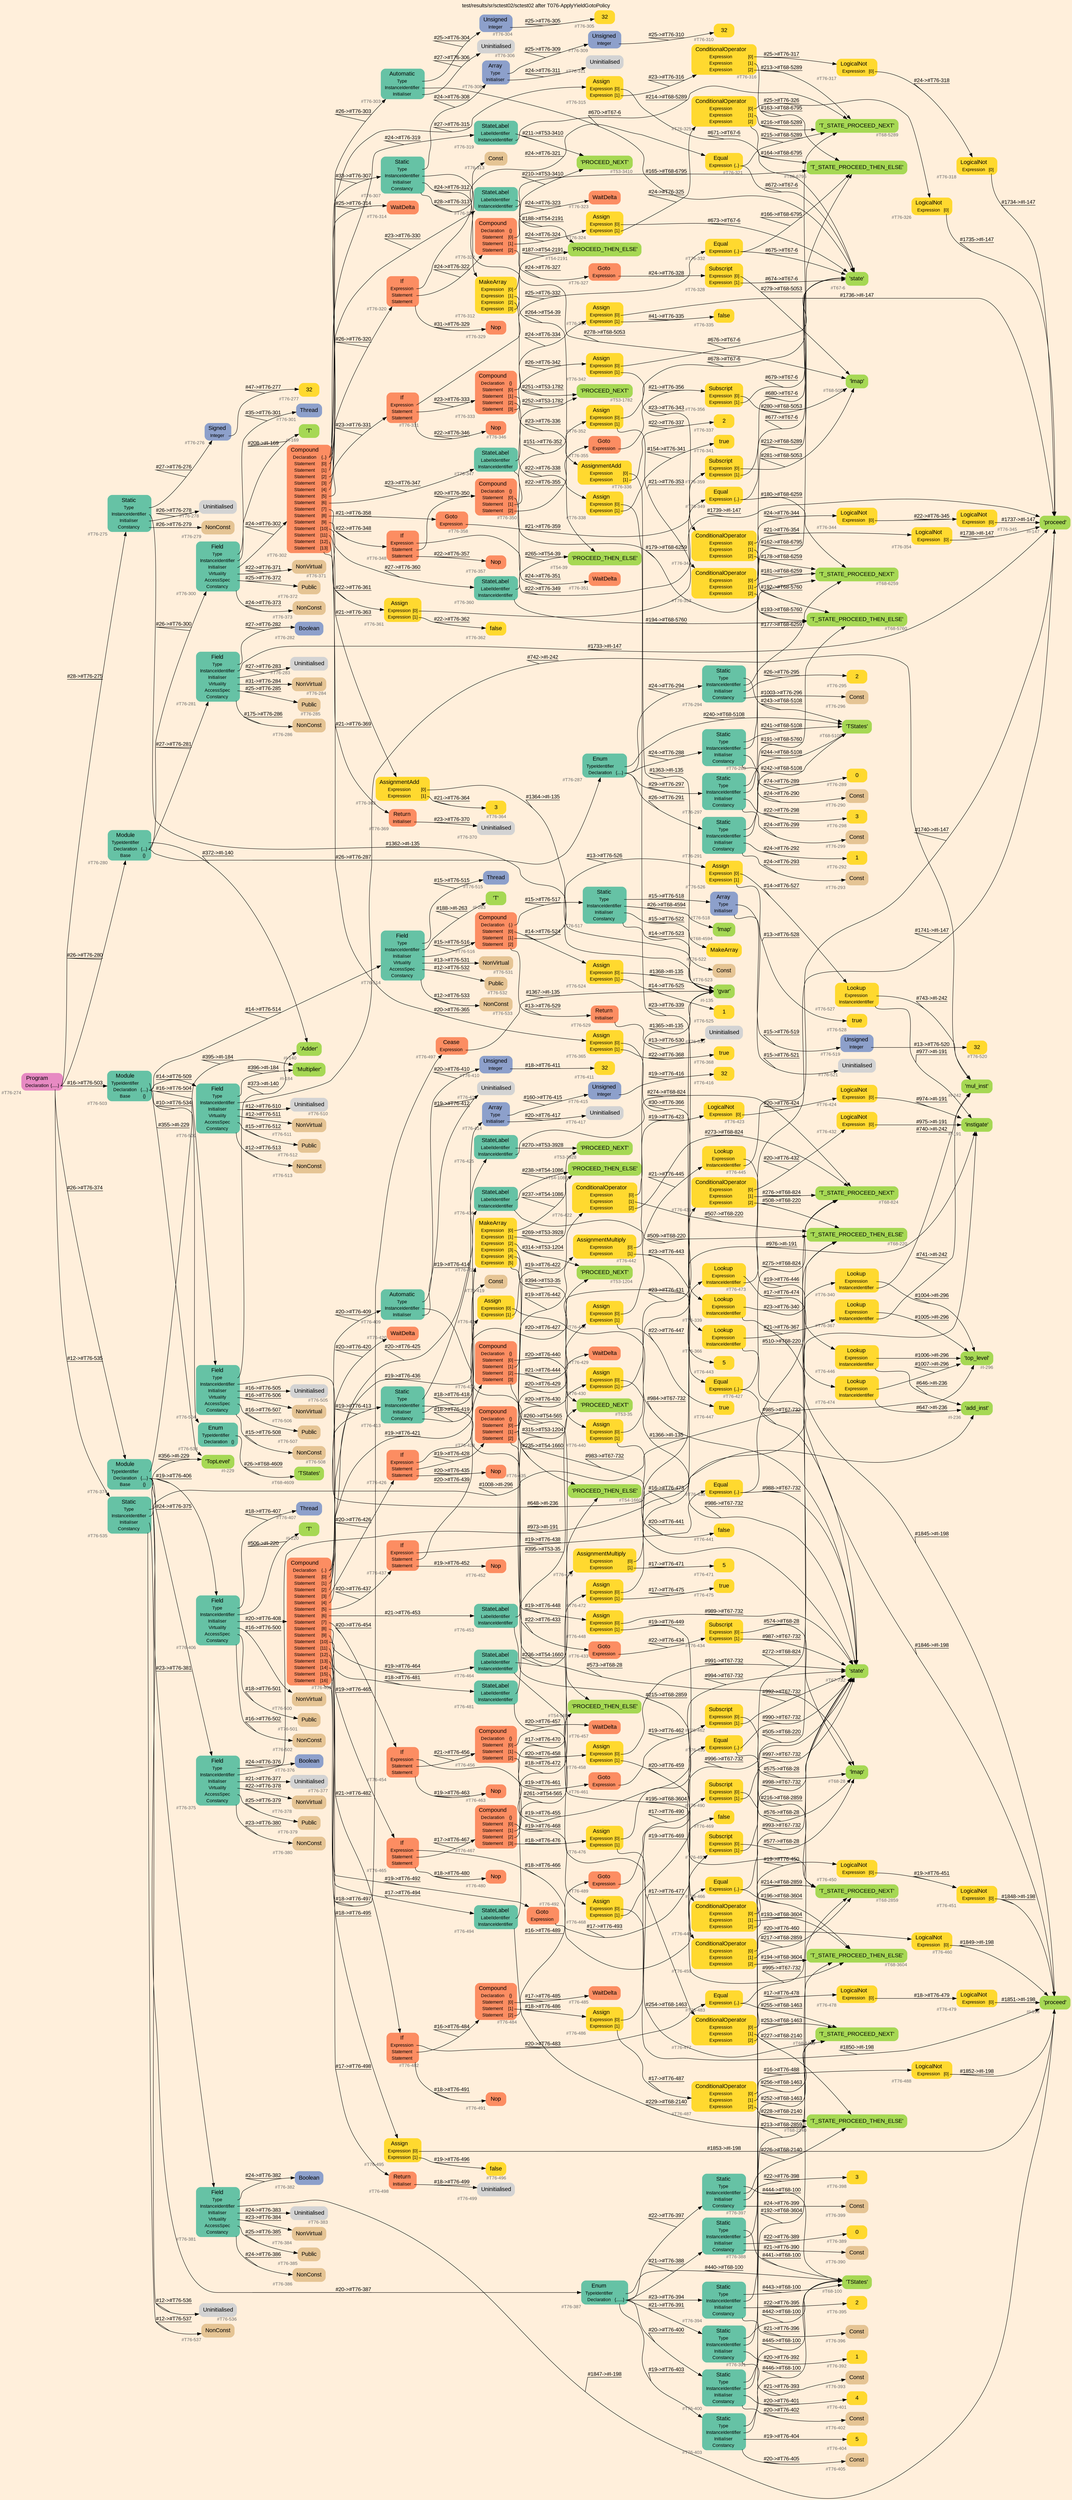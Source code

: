 digraph "test/results/sr/sctest02/sctest02 after T076-ApplyYieldGotoPolicy" {
label = "test/results/sr/sctest02/sctest02 after T076-ApplyYieldGotoPolicy"
labelloc = t
graph [
    rankdir = "LR"
    ranksep = 0.3
    bgcolor = antiquewhite1
    color = black
    fontcolor = black
    fontname = "Arial"
];
node [
    fontname = "Arial"
];
edge [
    fontname = "Arial"
];

// -------------------- node figure --------------------
// -------- block #T76-274 ----------
"#T76-274" [
    fillcolor = "/set28/4"
    xlabel = "#T76-274"
    fontsize = "12"
    fontcolor = grey40
    shape = "plaintext"
    label = <<TABLE BORDER="0" CELLBORDER="0" CELLSPACING="0">
     <TR><TD><FONT COLOR="black" POINT-SIZE="15">Program</FONT></TD></TR>
     <TR><TD><FONT COLOR="black" POINT-SIZE="12">Declaration</FONT></TD><TD PORT="port0"><FONT COLOR="black" POINT-SIZE="12">{.....}</FONT></TD></TR>
    </TABLE>>
    style = "rounded,filled"
];

// -------- block #T76-275 ----------
"#T76-275" [
    fillcolor = "/set28/1"
    xlabel = "#T76-275"
    fontsize = "12"
    fontcolor = grey40
    shape = "plaintext"
    label = <<TABLE BORDER="0" CELLBORDER="0" CELLSPACING="0">
     <TR><TD><FONT COLOR="black" POINT-SIZE="15">Static</FONT></TD></TR>
     <TR><TD><FONT COLOR="black" POINT-SIZE="12">Type</FONT></TD><TD PORT="port0"></TD></TR>
     <TR><TD><FONT COLOR="black" POINT-SIZE="12">InstanceIdentifier</FONT></TD><TD PORT="port1"></TD></TR>
     <TR><TD><FONT COLOR="black" POINT-SIZE="12">Initialiser</FONT></TD><TD PORT="port2"></TD></TR>
     <TR><TD><FONT COLOR="black" POINT-SIZE="12">Constancy</FONT></TD><TD PORT="port3"></TD></TR>
    </TABLE>>
    style = "rounded,filled"
];

// -------- block #T76-276 ----------
"#T76-276" [
    fillcolor = "/set28/3"
    xlabel = "#T76-276"
    fontsize = "12"
    fontcolor = grey40
    shape = "plaintext"
    label = <<TABLE BORDER="0" CELLBORDER="0" CELLSPACING="0">
     <TR><TD><FONT COLOR="black" POINT-SIZE="15">Signed</FONT></TD></TR>
     <TR><TD><FONT COLOR="black" POINT-SIZE="12">Integer</FONT></TD><TD PORT="port0"></TD></TR>
    </TABLE>>
    style = "rounded,filled"
];

// -------- block #T76-277 ----------
"#T76-277" [
    fillcolor = "/set28/6"
    xlabel = "#T76-277"
    fontsize = "12"
    fontcolor = grey40
    shape = "plaintext"
    label = <<TABLE BORDER="0" CELLBORDER="0" CELLSPACING="0">
     <TR><TD><FONT COLOR="black" POINT-SIZE="15">32</FONT></TD></TR>
    </TABLE>>
    style = "rounded,filled"
];

// -------- block #I-135 ----------
"#I-135" [
    fillcolor = "/set28/5"
    xlabel = "#I-135"
    fontsize = "12"
    fontcolor = grey40
    shape = "plaintext"
    label = <<TABLE BORDER="0" CELLBORDER="0" CELLSPACING="0">
     <TR><TD><FONT COLOR="black" POINT-SIZE="15">'gvar'</FONT></TD></TR>
    </TABLE>>
    style = "rounded,filled"
];

// -------- block #T76-278 ----------
"#T76-278" [
    xlabel = "#T76-278"
    fontsize = "12"
    fontcolor = grey40
    shape = "plaintext"
    label = <<TABLE BORDER="0" CELLBORDER="0" CELLSPACING="0">
     <TR><TD><FONT COLOR="black" POINT-SIZE="15">Uninitialised</FONT></TD></TR>
    </TABLE>>
    style = "rounded,filled"
];

// -------- block #T76-279 ----------
"#T76-279" [
    fillcolor = "/set28/7"
    xlabel = "#T76-279"
    fontsize = "12"
    fontcolor = grey40
    shape = "plaintext"
    label = <<TABLE BORDER="0" CELLBORDER="0" CELLSPACING="0">
     <TR><TD><FONT COLOR="black" POINT-SIZE="15">NonConst</FONT></TD></TR>
    </TABLE>>
    style = "rounded,filled"
];

// -------- block #T76-280 ----------
"#T76-280" [
    fillcolor = "/set28/1"
    xlabel = "#T76-280"
    fontsize = "12"
    fontcolor = grey40
    shape = "plaintext"
    label = <<TABLE BORDER="0" CELLBORDER="0" CELLSPACING="0">
     <TR><TD><FONT COLOR="black" POINT-SIZE="15">Module</FONT></TD></TR>
     <TR><TD><FONT COLOR="black" POINT-SIZE="12">TypeIdentifier</FONT></TD><TD PORT="port0"></TD></TR>
     <TR><TD><FONT COLOR="black" POINT-SIZE="12">Declaration</FONT></TD><TD PORT="port1"><FONT COLOR="black" POINT-SIZE="12">{...}</FONT></TD></TR>
     <TR><TD><FONT COLOR="black" POINT-SIZE="12">Base</FONT></TD><TD PORT="port2"><FONT COLOR="black" POINT-SIZE="12">{}</FONT></TD></TR>
    </TABLE>>
    style = "rounded,filled"
];

// -------- block #I-140 ----------
"#I-140" [
    fillcolor = "/set28/5"
    xlabel = "#I-140"
    fontsize = "12"
    fontcolor = grey40
    shape = "plaintext"
    label = <<TABLE BORDER="0" CELLBORDER="0" CELLSPACING="0">
     <TR><TD><FONT COLOR="black" POINT-SIZE="15">'Adder'</FONT></TD></TR>
    </TABLE>>
    style = "rounded,filled"
];

// -------- block #T76-281 ----------
"#T76-281" [
    fillcolor = "/set28/1"
    xlabel = "#T76-281"
    fontsize = "12"
    fontcolor = grey40
    shape = "plaintext"
    label = <<TABLE BORDER="0" CELLBORDER="0" CELLSPACING="0">
     <TR><TD><FONT COLOR="black" POINT-SIZE="15">Field</FONT></TD></TR>
     <TR><TD><FONT COLOR="black" POINT-SIZE="12">Type</FONT></TD><TD PORT="port0"></TD></TR>
     <TR><TD><FONT COLOR="black" POINT-SIZE="12">InstanceIdentifier</FONT></TD><TD PORT="port1"></TD></TR>
     <TR><TD><FONT COLOR="black" POINT-SIZE="12">Initialiser</FONT></TD><TD PORT="port2"></TD></TR>
     <TR><TD><FONT COLOR="black" POINT-SIZE="12">Virtuality</FONT></TD><TD PORT="port3"></TD></TR>
     <TR><TD><FONT COLOR="black" POINT-SIZE="12">AccessSpec</FONT></TD><TD PORT="port4"></TD></TR>
     <TR><TD><FONT COLOR="black" POINT-SIZE="12">Constancy</FONT></TD><TD PORT="port5"></TD></TR>
    </TABLE>>
    style = "rounded,filled"
];

// -------- block #T76-282 ----------
"#T76-282" [
    fillcolor = "/set28/3"
    xlabel = "#T76-282"
    fontsize = "12"
    fontcolor = grey40
    shape = "plaintext"
    label = <<TABLE BORDER="0" CELLBORDER="0" CELLSPACING="0">
     <TR><TD><FONT COLOR="black" POINT-SIZE="15">Boolean</FONT></TD></TR>
    </TABLE>>
    style = "rounded,filled"
];

// -------- block #I-147 ----------
"#I-147" [
    fillcolor = "/set28/5"
    xlabel = "#I-147"
    fontsize = "12"
    fontcolor = grey40
    shape = "plaintext"
    label = <<TABLE BORDER="0" CELLBORDER="0" CELLSPACING="0">
     <TR><TD><FONT COLOR="black" POINT-SIZE="15">'proceed'</FONT></TD></TR>
    </TABLE>>
    style = "rounded,filled"
];

// -------- block #T76-283 ----------
"#T76-283" [
    xlabel = "#T76-283"
    fontsize = "12"
    fontcolor = grey40
    shape = "plaintext"
    label = <<TABLE BORDER="0" CELLBORDER="0" CELLSPACING="0">
     <TR><TD><FONT COLOR="black" POINT-SIZE="15">Uninitialised</FONT></TD></TR>
    </TABLE>>
    style = "rounded,filled"
];

// -------- block #T76-284 ----------
"#T76-284" [
    fillcolor = "/set28/7"
    xlabel = "#T76-284"
    fontsize = "12"
    fontcolor = grey40
    shape = "plaintext"
    label = <<TABLE BORDER="0" CELLBORDER="0" CELLSPACING="0">
     <TR><TD><FONT COLOR="black" POINT-SIZE="15">NonVirtual</FONT></TD></TR>
    </TABLE>>
    style = "rounded,filled"
];

// -------- block #T76-285 ----------
"#T76-285" [
    fillcolor = "/set28/7"
    xlabel = "#T76-285"
    fontsize = "12"
    fontcolor = grey40
    shape = "plaintext"
    label = <<TABLE BORDER="0" CELLBORDER="0" CELLSPACING="0">
     <TR><TD><FONT COLOR="black" POINT-SIZE="15">Public</FONT></TD></TR>
    </TABLE>>
    style = "rounded,filled"
];

// -------- block #T76-286 ----------
"#T76-286" [
    fillcolor = "/set28/7"
    xlabel = "#T76-286"
    fontsize = "12"
    fontcolor = grey40
    shape = "plaintext"
    label = <<TABLE BORDER="0" CELLBORDER="0" CELLSPACING="0">
     <TR><TD><FONT COLOR="black" POINT-SIZE="15">NonConst</FONT></TD></TR>
    </TABLE>>
    style = "rounded,filled"
];

// -------- block #T76-287 ----------
"#T76-287" [
    fillcolor = "/set28/1"
    xlabel = "#T76-287"
    fontsize = "12"
    fontcolor = grey40
    shape = "plaintext"
    label = <<TABLE BORDER="0" CELLBORDER="0" CELLSPACING="0">
     <TR><TD><FONT COLOR="black" POINT-SIZE="15">Enum</FONT></TD></TR>
     <TR><TD><FONT COLOR="black" POINT-SIZE="12">TypeIdentifier</FONT></TD><TD PORT="port0"></TD></TR>
     <TR><TD><FONT COLOR="black" POINT-SIZE="12">Declaration</FONT></TD><TD PORT="port1"><FONT COLOR="black" POINT-SIZE="12">{....}</FONT></TD></TR>
    </TABLE>>
    style = "rounded,filled"
];

// -------- block #T68-5108 ----------
"#T68-5108" [
    fillcolor = "/set28/5"
    xlabel = "#T68-5108"
    fontsize = "12"
    fontcolor = grey40
    shape = "plaintext"
    label = <<TABLE BORDER="0" CELLBORDER="0" CELLSPACING="0">
     <TR><TD><FONT COLOR="black" POINT-SIZE="15">'TStates'</FONT></TD></TR>
    </TABLE>>
    style = "rounded,filled"
];

// -------- block #T76-288 ----------
"#T76-288" [
    fillcolor = "/set28/1"
    xlabel = "#T76-288"
    fontsize = "12"
    fontcolor = grey40
    shape = "plaintext"
    label = <<TABLE BORDER="0" CELLBORDER="0" CELLSPACING="0">
     <TR><TD><FONT COLOR="black" POINT-SIZE="15">Static</FONT></TD></TR>
     <TR><TD><FONT COLOR="black" POINT-SIZE="12">Type</FONT></TD><TD PORT="port0"></TD></TR>
     <TR><TD><FONT COLOR="black" POINT-SIZE="12">InstanceIdentifier</FONT></TD><TD PORT="port1"></TD></TR>
     <TR><TD><FONT COLOR="black" POINT-SIZE="12">Initialiser</FONT></TD><TD PORT="port2"></TD></TR>
     <TR><TD><FONT COLOR="black" POINT-SIZE="12">Constancy</FONT></TD><TD PORT="port3"></TD></TR>
    </TABLE>>
    style = "rounded,filled"
];

// -------- block #T68-5289 ----------
"#T68-5289" [
    fillcolor = "/set28/5"
    xlabel = "#T68-5289"
    fontsize = "12"
    fontcolor = grey40
    shape = "plaintext"
    label = <<TABLE BORDER="0" CELLBORDER="0" CELLSPACING="0">
     <TR><TD><FONT COLOR="black" POINT-SIZE="15">'T_STATE_PROCEED_NEXT'</FONT></TD></TR>
    </TABLE>>
    style = "rounded,filled"
];

// -------- block #T76-289 ----------
"#T76-289" [
    fillcolor = "/set28/6"
    xlabel = "#T76-289"
    fontsize = "12"
    fontcolor = grey40
    shape = "plaintext"
    label = <<TABLE BORDER="0" CELLBORDER="0" CELLSPACING="0">
     <TR><TD><FONT COLOR="black" POINT-SIZE="15">0</FONT></TD></TR>
    </TABLE>>
    style = "rounded,filled"
];

// -------- block #T76-290 ----------
"#T76-290" [
    fillcolor = "/set28/7"
    xlabel = "#T76-290"
    fontsize = "12"
    fontcolor = grey40
    shape = "plaintext"
    label = <<TABLE BORDER="0" CELLBORDER="0" CELLSPACING="0">
     <TR><TD><FONT COLOR="black" POINT-SIZE="15">Const</FONT></TD></TR>
    </TABLE>>
    style = "rounded,filled"
];

// -------- block #T76-291 ----------
"#T76-291" [
    fillcolor = "/set28/1"
    xlabel = "#T76-291"
    fontsize = "12"
    fontcolor = grey40
    shape = "plaintext"
    label = <<TABLE BORDER="0" CELLBORDER="0" CELLSPACING="0">
     <TR><TD><FONT COLOR="black" POINT-SIZE="15">Static</FONT></TD></TR>
     <TR><TD><FONT COLOR="black" POINT-SIZE="12">Type</FONT></TD><TD PORT="port0"></TD></TR>
     <TR><TD><FONT COLOR="black" POINT-SIZE="12">InstanceIdentifier</FONT></TD><TD PORT="port1"></TD></TR>
     <TR><TD><FONT COLOR="black" POINT-SIZE="12">Initialiser</FONT></TD><TD PORT="port2"></TD></TR>
     <TR><TD><FONT COLOR="black" POINT-SIZE="12">Constancy</FONT></TD><TD PORT="port3"></TD></TR>
    </TABLE>>
    style = "rounded,filled"
];

// -------- block #T68-5760 ----------
"#T68-5760" [
    fillcolor = "/set28/5"
    xlabel = "#T68-5760"
    fontsize = "12"
    fontcolor = grey40
    shape = "plaintext"
    label = <<TABLE BORDER="0" CELLBORDER="0" CELLSPACING="0">
     <TR><TD><FONT COLOR="black" POINT-SIZE="15">'T_STATE_PROCEED_THEN_ELSE'</FONT></TD></TR>
    </TABLE>>
    style = "rounded,filled"
];

// -------- block #T76-292 ----------
"#T76-292" [
    fillcolor = "/set28/6"
    xlabel = "#T76-292"
    fontsize = "12"
    fontcolor = grey40
    shape = "plaintext"
    label = <<TABLE BORDER="0" CELLBORDER="0" CELLSPACING="0">
     <TR><TD><FONT COLOR="black" POINT-SIZE="15">1</FONT></TD></TR>
    </TABLE>>
    style = "rounded,filled"
];

// -------- block #T76-293 ----------
"#T76-293" [
    fillcolor = "/set28/7"
    xlabel = "#T76-293"
    fontsize = "12"
    fontcolor = grey40
    shape = "plaintext"
    label = <<TABLE BORDER="0" CELLBORDER="0" CELLSPACING="0">
     <TR><TD><FONT COLOR="black" POINT-SIZE="15">Const</FONT></TD></TR>
    </TABLE>>
    style = "rounded,filled"
];

// -------- block #T76-294 ----------
"#T76-294" [
    fillcolor = "/set28/1"
    xlabel = "#T76-294"
    fontsize = "12"
    fontcolor = grey40
    shape = "plaintext"
    label = <<TABLE BORDER="0" CELLBORDER="0" CELLSPACING="0">
     <TR><TD><FONT COLOR="black" POINT-SIZE="15">Static</FONT></TD></TR>
     <TR><TD><FONT COLOR="black" POINT-SIZE="12">Type</FONT></TD><TD PORT="port0"></TD></TR>
     <TR><TD><FONT COLOR="black" POINT-SIZE="12">InstanceIdentifier</FONT></TD><TD PORT="port1"></TD></TR>
     <TR><TD><FONT COLOR="black" POINT-SIZE="12">Initialiser</FONT></TD><TD PORT="port2"></TD></TR>
     <TR><TD><FONT COLOR="black" POINT-SIZE="12">Constancy</FONT></TD><TD PORT="port3"></TD></TR>
    </TABLE>>
    style = "rounded,filled"
];

// -------- block #T68-6259 ----------
"#T68-6259" [
    fillcolor = "/set28/5"
    xlabel = "#T68-6259"
    fontsize = "12"
    fontcolor = grey40
    shape = "plaintext"
    label = <<TABLE BORDER="0" CELLBORDER="0" CELLSPACING="0">
     <TR><TD><FONT COLOR="black" POINT-SIZE="15">'T_STATE_PROCEED_NEXT'</FONT></TD></TR>
    </TABLE>>
    style = "rounded,filled"
];

// -------- block #T76-295 ----------
"#T76-295" [
    fillcolor = "/set28/6"
    xlabel = "#T76-295"
    fontsize = "12"
    fontcolor = grey40
    shape = "plaintext"
    label = <<TABLE BORDER="0" CELLBORDER="0" CELLSPACING="0">
     <TR><TD><FONT COLOR="black" POINT-SIZE="15">2</FONT></TD></TR>
    </TABLE>>
    style = "rounded,filled"
];

// -------- block #T76-296 ----------
"#T76-296" [
    fillcolor = "/set28/7"
    xlabel = "#T76-296"
    fontsize = "12"
    fontcolor = grey40
    shape = "plaintext"
    label = <<TABLE BORDER="0" CELLBORDER="0" CELLSPACING="0">
     <TR><TD><FONT COLOR="black" POINT-SIZE="15">Const</FONT></TD></TR>
    </TABLE>>
    style = "rounded,filled"
];

// -------- block #T76-297 ----------
"#T76-297" [
    fillcolor = "/set28/1"
    xlabel = "#T76-297"
    fontsize = "12"
    fontcolor = grey40
    shape = "plaintext"
    label = <<TABLE BORDER="0" CELLBORDER="0" CELLSPACING="0">
     <TR><TD><FONT COLOR="black" POINT-SIZE="15">Static</FONT></TD></TR>
     <TR><TD><FONT COLOR="black" POINT-SIZE="12">Type</FONT></TD><TD PORT="port0"></TD></TR>
     <TR><TD><FONT COLOR="black" POINT-SIZE="12">InstanceIdentifier</FONT></TD><TD PORT="port1"></TD></TR>
     <TR><TD><FONT COLOR="black" POINT-SIZE="12">Initialiser</FONT></TD><TD PORT="port2"></TD></TR>
     <TR><TD><FONT COLOR="black" POINT-SIZE="12">Constancy</FONT></TD><TD PORT="port3"></TD></TR>
    </TABLE>>
    style = "rounded,filled"
];

// -------- block #T68-6795 ----------
"#T68-6795" [
    fillcolor = "/set28/5"
    xlabel = "#T68-6795"
    fontsize = "12"
    fontcolor = grey40
    shape = "plaintext"
    label = <<TABLE BORDER="0" CELLBORDER="0" CELLSPACING="0">
     <TR><TD><FONT COLOR="black" POINT-SIZE="15">'T_STATE_PROCEED_THEN_ELSE'</FONT></TD></TR>
    </TABLE>>
    style = "rounded,filled"
];

// -------- block #T76-298 ----------
"#T76-298" [
    fillcolor = "/set28/6"
    xlabel = "#T76-298"
    fontsize = "12"
    fontcolor = grey40
    shape = "plaintext"
    label = <<TABLE BORDER="0" CELLBORDER="0" CELLSPACING="0">
     <TR><TD><FONT COLOR="black" POINT-SIZE="15">3</FONT></TD></TR>
    </TABLE>>
    style = "rounded,filled"
];

// -------- block #T76-299 ----------
"#T76-299" [
    fillcolor = "/set28/7"
    xlabel = "#T76-299"
    fontsize = "12"
    fontcolor = grey40
    shape = "plaintext"
    label = <<TABLE BORDER="0" CELLBORDER="0" CELLSPACING="0">
     <TR><TD><FONT COLOR="black" POINT-SIZE="15">Const</FONT></TD></TR>
    </TABLE>>
    style = "rounded,filled"
];

// -------- block #T76-300 ----------
"#T76-300" [
    fillcolor = "/set28/1"
    xlabel = "#T76-300"
    fontsize = "12"
    fontcolor = grey40
    shape = "plaintext"
    label = <<TABLE BORDER="0" CELLBORDER="0" CELLSPACING="0">
     <TR><TD><FONT COLOR="black" POINT-SIZE="15">Field</FONT></TD></TR>
     <TR><TD><FONT COLOR="black" POINT-SIZE="12">Type</FONT></TD><TD PORT="port0"></TD></TR>
     <TR><TD><FONT COLOR="black" POINT-SIZE="12">InstanceIdentifier</FONT></TD><TD PORT="port1"></TD></TR>
     <TR><TD><FONT COLOR="black" POINT-SIZE="12">Initialiser</FONT></TD><TD PORT="port2"></TD></TR>
     <TR><TD><FONT COLOR="black" POINT-SIZE="12">Virtuality</FONT></TD><TD PORT="port3"></TD></TR>
     <TR><TD><FONT COLOR="black" POINT-SIZE="12">AccessSpec</FONT></TD><TD PORT="port4"></TD></TR>
     <TR><TD><FONT COLOR="black" POINT-SIZE="12">Constancy</FONT></TD><TD PORT="port5"></TD></TR>
    </TABLE>>
    style = "rounded,filled"
];

// -------- block #T76-301 ----------
"#T76-301" [
    fillcolor = "/set28/3"
    xlabel = "#T76-301"
    fontsize = "12"
    fontcolor = grey40
    shape = "plaintext"
    label = <<TABLE BORDER="0" CELLBORDER="0" CELLSPACING="0">
     <TR><TD><FONT COLOR="black" POINT-SIZE="15">Thread</FONT></TD></TR>
    </TABLE>>
    style = "rounded,filled"
];

// -------- block #I-169 ----------
"#I-169" [
    fillcolor = "/set28/5"
    xlabel = "#I-169"
    fontsize = "12"
    fontcolor = grey40
    shape = "plaintext"
    label = <<TABLE BORDER="0" CELLBORDER="0" CELLSPACING="0">
     <TR><TD><FONT COLOR="black" POINT-SIZE="15">'T'</FONT></TD></TR>
    </TABLE>>
    style = "rounded,filled"
];

// -------- block #T76-302 ----------
"#T76-302" [
    fillcolor = "/set28/2"
    xlabel = "#T76-302"
    fontsize = "12"
    fontcolor = grey40
    shape = "plaintext"
    label = <<TABLE BORDER="0" CELLBORDER="0" CELLSPACING="0">
     <TR><TD><FONT COLOR="black" POINT-SIZE="15">Compound</FONT></TD></TR>
     <TR><TD><FONT COLOR="black" POINT-SIZE="12">Declaration</FONT></TD><TD PORT="port0"><FONT COLOR="black" POINT-SIZE="12">{..}</FONT></TD></TR>
     <TR><TD><FONT COLOR="black" POINT-SIZE="12">Statement</FONT></TD><TD PORT="port1"><FONT COLOR="black" POINT-SIZE="12">[0]</FONT></TD></TR>
     <TR><TD><FONT COLOR="black" POINT-SIZE="12">Statement</FONT></TD><TD PORT="port2"><FONT COLOR="black" POINT-SIZE="12">[1]</FONT></TD></TR>
     <TR><TD><FONT COLOR="black" POINT-SIZE="12">Statement</FONT></TD><TD PORT="port3"><FONT COLOR="black" POINT-SIZE="12">[2]</FONT></TD></TR>
     <TR><TD><FONT COLOR="black" POINT-SIZE="12">Statement</FONT></TD><TD PORT="port4"><FONT COLOR="black" POINT-SIZE="12">[3]</FONT></TD></TR>
     <TR><TD><FONT COLOR="black" POINT-SIZE="12">Statement</FONT></TD><TD PORT="port5"><FONT COLOR="black" POINT-SIZE="12">[4]</FONT></TD></TR>
     <TR><TD><FONT COLOR="black" POINT-SIZE="12">Statement</FONT></TD><TD PORT="port6"><FONT COLOR="black" POINT-SIZE="12">[5]</FONT></TD></TR>
     <TR><TD><FONT COLOR="black" POINT-SIZE="12">Statement</FONT></TD><TD PORT="port7"><FONT COLOR="black" POINT-SIZE="12">[6]</FONT></TD></TR>
     <TR><TD><FONT COLOR="black" POINT-SIZE="12">Statement</FONT></TD><TD PORT="port8"><FONT COLOR="black" POINT-SIZE="12">[7]</FONT></TD></TR>
     <TR><TD><FONT COLOR="black" POINT-SIZE="12">Statement</FONT></TD><TD PORT="port9"><FONT COLOR="black" POINT-SIZE="12">[8]</FONT></TD></TR>
     <TR><TD><FONT COLOR="black" POINT-SIZE="12">Statement</FONT></TD><TD PORT="port10"><FONT COLOR="black" POINT-SIZE="12">[9]</FONT></TD></TR>
     <TR><TD><FONT COLOR="black" POINT-SIZE="12">Statement</FONT></TD><TD PORT="port11"><FONT COLOR="black" POINT-SIZE="12">[10]</FONT></TD></TR>
     <TR><TD><FONT COLOR="black" POINT-SIZE="12">Statement</FONT></TD><TD PORT="port12"><FONT COLOR="black" POINT-SIZE="12">[11]</FONT></TD></TR>
     <TR><TD><FONT COLOR="black" POINT-SIZE="12">Statement</FONT></TD><TD PORT="port13"><FONT COLOR="black" POINT-SIZE="12">[12]</FONT></TD></TR>
     <TR><TD><FONT COLOR="black" POINT-SIZE="12">Statement</FONT></TD><TD PORT="port14"><FONT COLOR="black" POINT-SIZE="12">[13]</FONT></TD></TR>
    </TABLE>>
    style = "rounded,filled"
];

// -------- block #T76-303 ----------
"#T76-303" [
    fillcolor = "/set28/1"
    xlabel = "#T76-303"
    fontsize = "12"
    fontcolor = grey40
    shape = "plaintext"
    label = <<TABLE BORDER="0" CELLBORDER="0" CELLSPACING="0">
     <TR><TD><FONT COLOR="black" POINT-SIZE="15">Automatic</FONT></TD></TR>
     <TR><TD><FONT COLOR="black" POINT-SIZE="12">Type</FONT></TD><TD PORT="port0"></TD></TR>
     <TR><TD><FONT COLOR="black" POINT-SIZE="12">InstanceIdentifier</FONT></TD><TD PORT="port1"></TD></TR>
     <TR><TD><FONT COLOR="black" POINT-SIZE="12">Initialiser</FONT></TD><TD PORT="port2"></TD></TR>
    </TABLE>>
    style = "rounded,filled"
];

// -------- block #T76-304 ----------
"#T76-304" [
    fillcolor = "/set28/3"
    xlabel = "#T76-304"
    fontsize = "12"
    fontcolor = grey40
    shape = "plaintext"
    label = <<TABLE BORDER="0" CELLBORDER="0" CELLSPACING="0">
     <TR><TD><FONT COLOR="black" POINT-SIZE="15">Unsigned</FONT></TD></TR>
     <TR><TD><FONT COLOR="black" POINT-SIZE="12">Integer</FONT></TD><TD PORT="port0"></TD></TR>
    </TABLE>>
    style = "rounded,filled"
];

// -------- block #T76-305 ----------
"#T76-305" [
    fillcolor = "/set28/6"
    xlabel = "#T76-305"
    fontsize = "12"
    fontcolor = grey40
    shape = "plaintext"
    label = <<TABLE BORDER="0" CELLBORDER="0" CELLSPACING="0">
     <TR><TD><FONT COLOR="black" POINT-SIZE="15">32</FONT></TD></TR>
    </TABLE>>
    style = "rounded,filled"
];

// -------- block #T67-6 ----------
"#T67-6" [
    fillcolor = "/set28/5"
    xlabel = "#T67-6"
    fontsize = "12"
    fontcolor = grey40
    shape = "plaintext"
    label = <<TABLE BORDER="0" CELLBORDER="0" CELLSPACING="0">
     <TR><TD><FONT COLOR="black" POINT-SIZE="15">'state'</FONT></TD></TR>
    </TABLE>>
    style = "rounded,filled"
];

// -------- block #T76-306 ----------
"#T76-306" [
    xlabel = "#T76-306"
    fontsize = "12"
    fontcolor = grey40
    shape = "plaintext"
    label = <<TABLE BORDER="0" CELLBORDER="0" CELLSPACING="0">
     <TR><TD><FONT COLOR="black" POINT-SIZE="15">Uninitialised</FONT></TD></TR>
    </TABLE>>
    style = "rounded,filled"
];

// -------- block #T76-307 ----------
"#T76-307" [
    fillcolor = "/set28/1"
    xlabel = "#T76-307"
    fontsize = "12"
    fontcolor = grey40
    shape = "plaintext"
    label = <<TABLE BORDER="0" CELLBORDER="0" CELLSPACING="0">
     <TR><TD><FONT COLOR="black" POINT-SIZE="15">Static</FONT></TD></TR>
     <TR><TD><FONT COLOR="black" POINT-SIZE="12">Type</FONT></TD><TD PORT="port0"></TD></TR>
     <TR><TD><FONT COLOR="black" POINT-SIZE="12">InstanceIdentifier</FONT></TD><TD PORT="port1"></TD></TR>
     <TR><TD><FONT COLOR="black" POINT-SIZE="12">Initialiser</FONT></TD><TD PORT="port2"></TD></TR>
     <TR><TD><FONT COLOR="black" POINT-SIZE="12">Constancy</FONT></TD><TD PORT="port3"></TD></TR>
    </TABLE>>
    style = "rounded,filled"
];

// -------- block #T76-308 ----------
"#T76-308" [
    fillcolor = "/set28/3"
    xlabel = "#T76-308"
    fontsize = "12"
    fontcolor = grey40
    shape = "plaintext"
    label = <<TABLE BORDER="0" CELLBORDER="0" CELLSPACING="0">
     <TR><TD><FONT COLOR="black" POINT-SIZE="15">Array</FONT></TD></TR>
     <TR><TD><FONT COLOR="black" POINT-SIZE="12">Type</FONT></TD><TD PORT="port0"></TD></TR>
     <TR><TD><FONT COLOR="black" POINT-SIZE="12">Initialiser</FONT></TD><TD PORT="port1"></TD></TR>
    </TABLE>>
    style = "rounded,filled"
];

// -------- block #T76-309 ----------
"#T76-309" [
    fillcolor = "/set28/3"
    xlabel = "#T76-309"
    fontsize = "12"
    fontcolor = grey40
    shape = "plaintext"
    label = <<TABLE BORDER="0" CELLBORDER="0" CELLSPACING="0">
     <TR><TD><FONT COLOR="black" POINT-SIZE="15">Unsigned</FONT></TD></TR>
     <TR><TD><FONT COLOR="black" POINT-SIZE="12">Integer</FONT></TD><TD PORT="port0"></TD></TR>
    </TABLE>>
    style = "rounded,filled"
];

// -------- block #T76-310 ----------
"#T76-310" [
    fillcolor = "/set28/6"
    xlabel = "#T76-310"
    fontsize = "12"
    fontcolor = grey40
    shape = "plaintext"
    label = <<TABLE BORDER="0" CELLBORDER="0" CELLSPACING="0">
     <TR><TD><FONT COLOR="black" POINT-SIZE="15">32</FONT></TD></TR>
    </TABLE>>
    style = "rounded,filled"
];

// -------- block #T76-311 ----------
"#T76-311" [
    xlabel = "#T76-311"
    fontsize = "12"
    fontcolor = grey40
    shape = "plaintext"
    label = <<TABLE BORDER="0" CELLBORDER="0" CELLSPACING="0">
     <TR><TD><FONT COLOR="black" POINT-SIZE="15">Uninitialised</FONT></TD></TR>
    </TABLE>>
    style = "rounded,filled"
];

// -------- block #T68-5053 ----------
"#T68-5053" [
    fillcolor = "/set28/5"
    xlabel = "#T68-5053"
    fontsize = "12"
    fontcolor = grey40
    shape = "plaintext"
    label = <<TABLE BORDER="0" CELLBORDER="0" CELLSPACING="0">
     <TR><TD><FONT COLOR="black" POINT-SIZE="15">'lmap'</FONT></TD></TR>
    </TABLE>>
    style = "rounded,filled"
];

// -------- block #T76-312 ----------
"#T76-312" [
    fillcolor = "/set28/6"
    xlabel = "#T76-312"
    fontsize = "12"
    fontcolor = grey40
    shape = "plaintext"
    label = <<TABLE BORDER="0" CELLBORDER="0" CELLSPACING="0">
     <TR><TD><FONT COLOR="black" POINT-SIZE="15">MakeArray</FONT></TD></TR>
     <TR><TD><FONT COLOR="black" POINT-SIZE="12">Expression</FONT></TD><TD PORT="port0"><FONT COLOR="black" POINT-SIZE="12">[0]</FONT></TD></TR>
     <TR><TD><FONT COLOR="black" POINT-SIZE="12">Expression</FONT></TD><TD PORT="port1"><FONT COLOR="black" POINT-SIZE="12">[1]</FONT></TD></TR>
     <TR><TD><FONT COLOR="black" POINT-SIZE="12">Expression</FONT></TD><TD PORT="port2"><FONT COLOR="black" POINT-SIZE="12">[2]</FONT></TD></TR>
     <TR><TD><FONT COLOR="black" POINT-SIZE="12">Expression</FONT></TD><TD PORT="port3"><FONT COLOR="black" POINT-SIZE="12">[3]</FONT></TD></TR>
    </TABLE>>
    style = "rounded,filled"
];

// -------- block #T53-3410 ----------
"#T53-3410" [
    fillcolor = "/set28/5"
    xlabel = "#T53-3410"
    fontsize = "12"
    fontcolor = grey40
    shape = "plaintext"
    label = <<TABLE BORDER="0" CELLBORDER="0" CELLSPACING="0">
     <TR><TD><FONT COLOR="black" POINT-SIZE="15">'PROCEED_NEXT'</FONT></TD></TR>
    </TABLE>>
    style = "rounded,filled"
];

// -------- block #T54-39 ----------
"#T54-39" [
    fillcolor = "/set28/5"
    xlabel = "#T54-39"
    fontsize = "12"
    fontcolor = grey40
    shape = "plaintext"
    label = <<TABLE BORDER="0" CELLBORDER="0" CELLSPACING="0">
     <TR><TD><FONT COLOR="black" POINT-SIZE="15">'PROCEED_THEN_ELSE'</FONT></TD></TR>
    </TABLE>>
    style = "rounded,filled"
];

// -------- block #T53-1782 ----------
"#T53-1782" [
    fillcolor = "/set28/5"
    xlabel = "#T53-1782"
    fontsize = "12"
    fontcolor = grey40
    shape = "plaintext"
    label = <<TABLE BORDER="0" CELLBORDER="0" CELLSPACING="0">
     <TR><TD><FONT COLOR="black" POINT-SIZE="15">'PROCEED_NEXT'</FONT></TD></TR>
    </TABLE>>
    style = "rounded,filled"
];

// -------- block #T54-2191 ----------
"#T54-2191" [
    fillcolor = "/set28/5"
    xlabel = "#T54-2191"
    fontsize = "12"
    fontcolor = grey40
    shape = "plaintext"
    label = <<TABLE BORDER="0" CELLBORDER="0" CELLSPACING="0">
     <TR><TD><FONT COLOR="black" POINT-SIZE="15">'PROCEED_THEN_ELSE'</FONT></TD></TR>
    </TABLE>>
    style = "rounded,filled"
];

// -------- block #T76-313 ----------
"#T76-313" [
    fillcolor = "/set28/7"
    xlabel = "#T76-313"
    fontsize = "12"
    fontcolor = grey40
    shape = "plaintext"
    label = <<TABLE BORDER="0" CELLBORDER="0" CELLSPACING="0">
     <TR><TD><FONT COLOR="black" POINT-SIZE="15">Const</FONT></TD></TR>
    </TABLE>>
    style = "rounded,filled"
];

// -------- block #T76-314 ----------
"#T76-314" [
    fillcolor = "/set28/2"
    xlabel = "#T76-314"
    fontsize = "12"
    fontcolor = grey40
    shape = "plaintext"
    label = <<TABLE BORDER="0" CELLBORDER="0" CELLSPACING="0">
     <TR><TD><FONT COLOR="black" POINT-SIZE="15">WaitDelta</FONT></TD></TR>
    </TABLE>>
    style = "rounded,filled"
];

// -------- block #T76-315 ----------
"#T76-315" [
    fillcolor = "/set28/6"
    xlabel = "#T76-315"
    fontsize = "12"
    fontcolor = grey40
    shape = "plaintext"
    label = <<TABLE BORDER="0" CELLBORDER="0" CELLSPACING="0">
     <TR><TD><FONT COLOR="black" POINT-SIZE="15">Assign</FONT></TD></TR>
     <TR><TD><FONT COLOR="black" POINT-SIZE="12">Expression</FONT></TD><TD PORT="port0"><FONT COLOR="black" POINT-SIZE="12">[0]</FONT></TD></TR>
     <TR><TD><FONT COLOR="black" POINT-SIZE="12">Expression</FONT></TD><TD PORT="port1"><FONT COLOR="black" POINT-SIZE="12">[1]</FONT></TD></TR>
    </TABLE>>
    style = "rounded,filled"
];

// -------- block #T76-316 ----------
"#T76-316" [
    fillcolor = "/set28/6"
    xlabel = "#T76-316"
    fontsize = "12"
    fontcolor = grey40
    shape = "plaintext"
    label = <<TABLE BORDER="0" CELLBORDER="0" CELLSPACING="0">
     <TR><TD><FONT COLOR="black" POINT-SIZE="15">ConditionalOperator</FONT></TD></TR>
     <TR><TD><FONT COLOR="black" POINT-SIZE="12">Expression</FONT></TD><TD PORT="port0"><FONT COLOR="black" POINT-SIZE="12">[0]</FONT></TD></TR>
     <TR><TD><FONT COLOR="black" POINT-SIZE="12">Expression</FONT></TD><TD PORT="port1"><FONT COLOR="black" POINT-SIZE="12">[1]</FONT></TD></TR>
     <TR><TD><FONT COLOR="black" POINT-SIZE="12">Expression</FONT></TD><TD PORT="port2"><FONT COLOR="black" POINT-SIZE="12">[2]</FONT></TD></TR>
    </TABLE>>
    style = "rounded,filled"
];

// -------- block #T76-317 ----------
"#T76-317" [
    fillcolor = "/set28/6"
    xlabel = "#T76-317"
    fontsize = "12"
    fontcolor = grey40
    shape = "plaintext"
    label = <<TABLE BORDER="0" CELLBORDER="0" CELLSPACING="0">
     <TR><TD><FONT COLOR="black" POINT-SIZE="15">LogicalNot</FONT></TD></TR>
     <TR><TD><FONT COLOR="black" POINT-SIZE="12">Expression</FONT></TD><TD PORT="port0"><FONT COLOR="black" POINT-SIZE="12">[0]</FONT></TD></TR>
    </TABLE>>
    style = "rounded,filled"
];

// -------- block #T76-318 ----------
"#T76-318" [
    fillcolor = "/set28/6"
    xlabel = "#T76-318"
    fontsize = "12"
    fontcolor = grey40
    shape = "plaintext"
    label = <<TABLE BORDER="0" CELLBORDER="0" CELLSPACING="0">
     <TR><TD><FONT COLOR="black" POINT-SIZE="15">LogicalNot</FONT></TD></TR>
     <TR><TD><FONT COLOR="black" POINT-SIZE="12">Expression</FONT></TD><TD PORT="port0"><FONT COLOR="black" POINT-SIZE="12">[0]</FONT></TD></TR>
    </TABLE>>
    style = "rounded,filled"
];

// -------- block #T76-319 ----------
"#T76-319" [
    fillcolor = "/set28/1"
    xlabel = "#T76-319"
    fontsize = "12"
    fontcolor = grey40
    shape = "plaintext"
    label = <<TABLE BORDER="0" CELLBORDER="0" CELLSPACING="0">
     <TR><TD><FONT COLOR="black" POINT-SIZE="15">StateLabel</FONT></TD></TR>
     <TR><TD><FONT COLOR="black" POINT-SIZE="12">LabelIdentifier</FONT></TD><TD PORT="port0"></TD></TR>
     <TR><TD><FONT COLOR="black" POINT-SIZE="12">InstanceIdentifier</FONT></TD><TD PORT="port1"></TD></TR>
    </TABLE>>
    style = "rounded,filled"
];

// -------- block #T76-320 ----------
"#T76-320" [
    fillcolor = "/set28/2"
    xlabel = "#T76-320"
    fontsize = "12"
    fontcolor = grey40
    shape = "plaintext"
    label = <<TABLE BORDER="0" CELLBORDER="0" CELLSPACING="0">
     <TR><TD><FONT COLOR="black" POINT-SIZE="15">If</FONT></TD></TR>
     <TR><TD><FONT COLOR="black" POINT-SIZE="12">Expression</FONT></TD><TD PORT="port0"></TD></TR>
     <TR><TD><FONT COLOR="black" POINT-SIZE="12">Statement</FONT></TD><TD PORT="port1"></TD></TR>
     <TR><TD><FONT COLOR="black" POINT-SIZE="12">Statement</FONT></TD><TD PORT="port2"></TD></TR>
    </TABLE>>
    style = "rounded,filled"
];

// -------- block #T76-321 ----------
"#T76-321" [
    fillcolor = "/set28/6"
    xlabel = "#T76-321"
    fontsize = "12"
    fontcolor = grey40
    shape = "plaintext"
    label = <<TABLE BORDER="0" CELLBORDER="0" CELLSPACING="0">
     <TR><TD><FONT COLOR="black" POINT-SIZE="15">Equal</FONT></TD></TR>
     <TR><TD><FONT COLOR="black" POINT-SIZE="12">Expression</FONT></TD><TD PORT="port0"><FONT COLOR="black" POINT-SIZE="12">{..}</FONT></TD></TR>
    </TABLE>>
    style = "rounded,filled"
];

// -------- block #T76-322 ----------
"#T76-322" [
    fillcolor = "/set28/2"
    xlabel = "#T76-322"
    fontsize = "12"
    fontcolor = grey40
    shape = "plaintext"
    label = <<TABLE BORDER="0" CELLBORDER="0" CELLSPACING="0">
     <TR><TD><FONT COLOR="black" POINT-SIZE="15">Compound</FONT></TD></TR>
     <TR><TD><FONT COLOR="black" POINT-SIZE="12">Declaration</FONT></TD><TD PORT="port0"><FONT COLOR="black" POINT-SIZE="12">{}</FONT></TD></TR>
     <TR><TD><FONT COLOR="black" POINT-SIZE="12">Statement</FONT></TD><TD PORT="port1"><FONT COLOR="black" POINT-SIZE="12">[0]</FONT></TD></TR>
     <TR><TD><FONT COLOR="black" POINT-SIZE="12">Statement</FONT></TD><TD PORT="port2"><FONT COLOR="black" POINT-SIZE="12">[1]</FONT></TD></TR>
     <TR><TD><FONT COLOR="black" POINT-SIZE="12">Statement</FONT></TD><TD PORT="port3"><FONT COLOR="black" POINT-SIZE="12">[2]</FONT></TD></TR>
    </TABLE>>
    style = "rounded,filled"
];

// -------- block #T76-323 ----------
"#T76-323" [
    fillcolor = "/set28/2"
    xlabel = "#T76-323"
    fontsize = "12"
    fontcolor = grey40
    shape = "plaintext"
    label = <<TABLE BORDER="0" CELLBORDER="0" CELLSPACING="0">
     <TR><TD><FONT COLOR="black" POINT-SIZE="15">WaitDelta</FONT></TD></TR>
    </TABLE>>
    style = "rounded,filled"
];

// -------- block #T76-324 ----------
"#T76-324" [
    fillcolor = "/set28/6"
    xlabel = "#T76-324"
    fontsize = "12"
    fontcolor = grey40
    shape = "plaintext"
    label = <<TABLE BORDER="0" CELLBORDER="0" CELLSPACING="0">
     <TR><TD><FONT COLOR="black" POINT-SIZE="15">Assign</FONT></TD></TR>
     <TR><TD><FONT COLOR="black" POINT-SIZE="12">Expression</FONT></TD><TD PORT="port0"><FONT COLOR="black" POINT-SIZE="12">[0]</FONT></TD></TR>
     <TR><TD><FONT COLOR="black" POINT-SIZE="12">Expression</FONT></TD><TD PORT="port1"><FONT COLOR="black" POINT-SIZE="12">[1]</FONT></TD></TR>
    </TABLE>>
    style = "rounded,filled"
];

// -------- block #T76-325 ----------
"#T76-325" [
    fillcolor = "/set28/6"
    xlabel = "#T76-325"
    fontsize = "12"
    fontcolor = grey40
    shape = "plaintext"
    label = <<TABLE BORDER="0" CELLBORDER="0" CELLSPACING="0">
     <TR><TD><FONT COLOR="black" POINT-SIZE="15">ConditionalOperator</FONT></TD></TR>
     <TR><TD><FONT COLOR="black" POINT-SIZE="12">Expression</FONT></TD><TD PORT="port0"><FONT COLOR="black" POINT-SIZE="12">[0]</FONT></TD></TR>
     <TR><TD><FONT COLOR="black" POINT-SIZE="12">Expression</FONT></TD><TD PORT="port1"><FONT COLOR="black" POINT-SIZE="12">[1]</FONT></TD></TR>
     <TR><TD><FONT COLOR="black" POINT-SIZE="12">Expression</FONT></TD><TD PORT="port2"><FONT COLOR="black" POINT-SIZE="12">[2]</FONT></TD></TR>
    </TABLE>>
    style = "rounded,filled"
];

// -------- block #T76-326 ----------
"#T76-326" [
    fillcolor = "/set28/6"
    xlabel = "#T76-326"
    fontsize = "12"
    fontcolor = grey40
    shape = "plaintext"
    label = <<TABLE BORDER="0" CELLBORDER="0" CELLSPACING="0">
     <TR><TD><FONT COLOR="black" POINT-SIZE="15">LogicalNot</FONT></TD></TR>
     <TR><TD><FONT COLOR="black" POINT-SIZE="12">Expression</FONT></TD><TD PORT="port0"><FONT COLOR="black" POINT-SIZE="12">[0]</FONT></TD></TR>
    </TABLE>>
    style = "rounded,filled"
];

// -------- block #T76-327 ----------
"#T76-327" [
    fillcolor = "/set28/2"
    xlabel = "#T76-327"
    fontsize = "12"
    fontcolor = grey40
    shape = "plaintext"
    label = <<TABLE BORDER="0" CELLBORDER="0" CELLSPACING="0">
     <TR><TD><FONT COLOR="black" POINT-SIZE="15">Goto</FONT></TD></TR>
     <TR><TD><FONT COLOR="black" POINT-SIZE="12">Expression</FONT></TD><TD PORT="port0"></TD></TR>
    </TABLE>>
    style = "rounded,filled"
];

// -------- block #T76-328 ----------
"#T76-328" [
    fillcolor = "/set28/6"
    xlabel = "#T76-328"
    fontsize = "12"
    fontcolor = grey40
    shape = "plaintext"
    label = <<TABLE BORDER="0" CELLBORDER="0" CELLSPACING="0">
     <TR><TD><FONT COLOR="black" POINT-SIZE="15">Subscript</FONT></TD></TR>
     <TR><TD><FONT COLOR="black" POINT-SIZE="12">Expression</FONT></TD><TD PORT="port0"><FONT COLOR="black" POINT-SIZE="12">[0]</FONT></TD></TR>
     <TR><TD><FONT COLOR="black" POINT-SIZE="12">Expression</FONT></TD><TD PORT="port1"><FONT COLOR="black" POINT-SIZE="12">[1]</FONT></TD></TR>
    </TABLE>>
    style = "rounded,filled"
];

// -------- block #T76-329 ----------
"#T76-329" [
    fillcolor = "/set28/2"
    xlabel = "#T76-329"
    fontsize = "12"
    fontcolor = grey40
    shape = "plaintext"
    label = <<TABLE BORDER="0" CELLBORDER="0" CELLSPACING="0">
     <TR><TD><FONT COLOR="black" POINT-SIZE="15">Nop</FONT></TD></TR>
    </TABLE>>
    style = "rounded,filled"
];

// -------- block #T76-330 ----------
"#T76-330" [
    fillcolor = "/set28/1"
    xlabel = "#T76-330"
    fontsize = "12"
    fontcolor = grey40
    shape = "plaintext"
    label = <<TABLE BORDER="0" CELLBORDER="0" CELLSPACING="0">
     <TR><TD><FONT COLOR="black" POINT-SIZE="15">StateLabel</FONT></TD></TR>
     <TR><TD><FONT COLOR="black" POINT-SIZE="12">LabelIdentifier</FONT></TD><TD PORT="port0"></TD></TR>
     <TR><TD><FONT COLOR="black" POINT-SIZE="12">InstanceIdentifier</FONT></TD><TD PORT="port1"></TD></TR>
    </TABLE>>
    style = "rounded,filled"
];

// -------- block #T76-331 ----------
"#T76-331" [
    fillcolor = "/set28/2"
    xlabel = "#T76-331"
    fontsize = "12"
    fontcolor = grey40
    shape = "plaintext"
    label = <<TABLE BORDER="0" CELLBORDER="0" CELLSPACING="0">
     <TR><TD><FONT COLOR="black" POINT-SIZE="15">If</FONT></TD></TR>
     <TR><TD><FONT COLOR="black" POINT-SIZE="12">Expression</FONT></TD><TD PORT="port0"></TD></TR>
     <TR><TD><FONT COLOR="black" POINT-SIZE="12">Statement</FONT></TD><TD PORT="port1"></TD></TR>
     <TR><TD><FONT COLOR="black" POINT-SIZE="12">Statement</FONT></TD><TD PORT="port2"></TD></TR>
    </TABLE>>
    style = "rounded,filled"
];

// -------- block #T76-332 ----------
"#T76-332" [
    fillcolor = "/set28/6"
    xlabel = "#T76-332"
    fontsize = "12"
    fontcolor = grey40
    shape = "plaintext"
    label = <<TABLE BORDER="0" CELLBORDER="0" CELLSPACING="0">
     <TR><TD><FONT COLOR="black" POINT-SIZE="15">Equal</FONT></TD></TR>
     <TR><TD><FONT COLOR="black" POINT-SIZE="12">Expression</FONT></TD><TD PORT="port0"><FONT COLOR="black" POINT-SIZE="12">{..}</FONT></TD></TR>
    </TABLE>>
    style = "rounded,filled"
];

// -------- block #T76-333 ----------
"#T76-333" [
    fillcolor = "/set28/2"
    xlabel = "#T76-333"
    fontsize = "12"
    fontcolor = grey40
    shape = "plaintext"
    label = <<TABLE BORDER="0" CELLBORDER="0" CELLSPACING="0">
     <TR><TD><FONT COLOR="black" POINT-SIZE="15">Compound</FONT></TD></TR>
     <TR><TD><FONT COLOR="black" POINT-SIZE="12">Declaration</FONT></TD><TD PORT="port0"><FONT COLOR="black" POINT-SIZE="12">{}</FONT></TD></TR>
     <TR><TD><FONT COLOR="black" POINT-SIZE="12">Statement</FONT></TD><TD PORT="port1"><FONT COLOR="black" POINT-SIZE="12">[0]</FONT></TD></TR>
     <TR><TD><FONT COLOR="black" POINT-SIZE="12">Statement</FONT></TD><TD PORT="port2"><FONT COLOR="black" POINT-SIZE="12">[1]</FONT></TD></TR>
     <TR><TD><FONT COLOR="black" POINT-SIZE="12">Statement</FONT></TD><TD PORT="port3"><FONT COLOR="black" POINT-SIZE="12">[2]</FONT></TD></TR>
     <TR><TD><FONT COLOR="black" POINT-SIZE="12">Statement</FONT></TD><TD PORT="port4"><FONT COLOR="black" POINT-SIZE="12">[3]</FONT></TD></TR>
    </TABLE>>
    style = "rounded,filled"
];

// -------- block #T76-334 ----------
"#T76-334" [
    fillcolor = "/set28/6"
    xlabel = "#T76-334"
    fontsize = "12"
    fontcolor = grey40
    shape = "plaintext"
    label = <<TABLE BORDER="0" CELLBORDER="0" CELLSPACING="0">
     <TR><TD><FONT COLOR="black" POINT-SIZE="15">Assign</FONT></TD></TR>
     <TR><TD><FONT COLOR="black" POINT-SIZE="12">Expression</FONT></TD><TD PORT="port0"><FONT COLOR="black" POINT-SIZE="12">[0]</FONT></TD></TR>
     <TR><TD><FONT COLOR="black" POINT-SIZE="12">Expression</FONT></TD><TD PORT="port1"><FONT COLOR="black" POINT-SIZE="12">[1]</FONT></TD></TR>
    </TABLE>>
    style = "rounded,filled"
];

// -------- block #T76-335 ----------
"#T76-335" [
    fillcolor = "/set28/6"
    xlabel = "#T76-335"
    fontsize = "12"
    fontcolor = grey40
    shape = "plaintext"
    label = <<TABLE BORDER="0" CELLBORDER="0" CELLSPACING="0">
     <TR><TD><FONT COLOR="black" POINT-SIZE="15">false</FONT></TD></TR>
    </TABLE>>
    style = "rounded,filled"
];

// -------- block #T76-336 ----------
"#T76-336" [
    fillcolor = "/set28/6"
    xlabel = "#T76-336"
    fontsize = "12"
    fontcolor = grey40
    shape = "plaintext"
    label = <<TABLE BORDER="0" CELLBORDER="0" CELLSPACING="0">
     <TR><TD><FONT COLOR="black" POINT-SIZE="15">AssignmentAdd</FONT></TD></TR>
     <TR><TD><FONT COLOR="black" POINT-SIZE="12">Expression</FONT></TD><TD PORT="port0"><FONT COLOR="black" POINT-SIZE="12">[0]</FONT></TD></TR>
     <TR><TD><FONT COLOR="black" POINT-SIZE="12">Expression</FONT></TD><TD PORT="port1"><FONT COLOR="black" POINT-SIZE="12">[1]</FONT></TD></TR>
    </TABLE>>
    style = "rounded,filled"
];

// -------- block #T76-337 ----------
"#T76-337" [
    fillcolor = "/set28/6"
    xlabel = "#T76-337"
    fontsize = "12"
    fontcolor = grey40
    shape = "plaintext"
    label = <<TABLE BORDER="0" CELLBORDER="0" CELLSPACING="0">
     <TR><TD><FONT COLOR="black" POINT-SIZE="15">2</FONT></TD></TR>
    </TABLE>>
    style = "rounded,filled"
];

// -------- block #T76-338 ----------
"#T76-338" [
    fillcolor = "/set28/6"
    xlabel = "#T76-338"
    fontsize = "12"
    fontcolor = grey40
    shape = "plaintext"
    label = <<TABLE BORDER="0" CELLBORDER="0" CELLSPACING="0">
     <TR><TD><FONT COLOR="black" POINT-SIZE="15">Assign</FONT></TD></TR>
     <TR><TD><FONT COLOR="black" POINT-SIZE="12">Expression</FONT></TD><TD PORT="port0"><FONT COLOR="black" POINT-SIZE="12">[0]</FONT></TD></TR>
     <TR><TD><FONT COLOR="black" POINT-SIZE="12">Expression</FONT></TD><TD PORT="port1"><FONT COLOR="black" POINT-SIZE="12">[1]</FONT></TD></TR>
    </TABLE>>
    style = "rounded,filled"
];

// -------- block #T76-339 ----------
"#T76-339" [
    fillcolor = "/set28/6"
    xlabel = "#T76-339"
    fontsize = "12"
    fontcolor = grey40
    shape = "plaintext"
    label = <<TABLE BORDER="0" CELLBORDER="0" CELLSPACING="0">
     <TR><TD><FONT COLOR="black" POINT-SIZE="15">Lookup</FONT></TD></TR>
     <TR><TD><FONT COLOR="black" POINT-SIZE="12">Expression</FONT></TD><TD PORT="port0"></TD></TR>
     <TR><TD><FONT COLOR="black" POINT-SIZE="12">InstanceIdentifier</FONT></TD><TD PORT="port1"></TD></TR>
    </TABLE>>
    style = "rounded,filled"
];

// -------- block #T76-340 ----------
"#T76-340" [
    fillcolor = "/set28/6"
    xlabel = "#T76-340"
    fontsize = "12"
    fontcolor = grey40
    shape = "plaintext"
    label = <<TABLE BORDER="0" CELLBORDER="0" CELLSPACING="0">
     <TR><TD><FONT COLOR="black" POINT-SIZE="15">Lookup</FONT></TD></TR>
     <TR><TD><FONT COLOR="black" POINT-SIZE="12">Expression</FONT></TD><TD PORT="port0"></TD></TR>
     <TR><TD><FONT COLOR="black" POINT-SIZE="12">InstanceIdentifier</FONT></TD><TD PORT="port1"></TD></TR>
    </TABLE>>
    style = "rounded,filled"
];

// -------- block #I-296 ----------
"#I-296" [
    fillcolor = "/set28/5"
    xlabel = "#I-296"
    fontsize = "12"
    fontcolor = grey40
    shape = "plaintext"
    label = <<TABLE BORDER="0" CELLBORDER="0" CELLSPACING="0">
     <TR><TD><FONT COLOR="black" POINT-SIZE="15">'top_level'</FONT></TD></TR>
    </TABLE>>
    style = "rounded,filled"
];

// -------- block #I-242 ----------
"#I-242" [
    fillcolor = "/set28/5"
    xlabel = "#I-242"
    fontsize = "12"
    fontcolor = grey40
    shape = "plaintext"
    label = <<TABLE BORDER="0" CELLBORDER="0" CELLSPACING="0">
     <TR><TD><FONT COLOR="black" POINT-SIZE="15">'mul_inst'</FONT></TD></TR>
    </TABLE>>
    style = "rounded,filled"
];

// -------- block #I-198 ----------
"#I-198" [
    fillcolor = "/set28/5"
    xlabel = "#I-198"
    fontsize = "12"
    fontcolor = grey40
    shape = "plaintext"
    label = <<TABLE BORDER="0" CELLBORDER="0" CELLSPACING="0">
     <TR><TD><FONT COLOR="black" POINT-SIZE="15">'proceed'</FONT></TD></TR>
    </TABLE>>
    style = "rounded,filled"
];

// -------- block #T76-341 ----------
"#T76-341" [
    fillcolor = "/set28/6"
    xlabel = "#T76-341"
    fontsize = "12"
    fontcolor = grey40
    shape = "plaintext"
    label = <<TABLE BORDER="0" CELLBORDER="0" CELLSPACING="0">
     <TR><TD><FONT COLOR="black" POINT-SIZE="15">true</FONT></TD></TR>
    </TABLE>>
    style = "rounded,filled"
];

// -------- block #T76-342 ----------
"#T76-342" [
    fillcolor = "/set28/6"
    xlabel = "#T76-342"
    fontsize = "12"
    fontcolor = grey40
    shape = "plaintext"
    label = <<TABLE BORDER="0" CELLBORDER="0" CELLSPACING="0">
     <TR><TD><FONT COLOR="black" POINT-SIZE="15">Assign</FONT></TD></TR>
     <TR><TD><FONT COLOR="black" POINT-SIZE="12">Expression</FONT></TD><TD PORT="port0"><FONT COLOR="black" POINT-SIZE="12">[0]</FONT></TD></TR>
     <TR><TD><FONT COLOR="black" POINT-SIZE="12">Expression</FONT></TD><TD PORT="port1"><FONT COLOR="black" POINT-SIZE="12">[1]</FONT></TD></TR>
    </TABLE>>
    style = "rounded,filled"
];

// -------- block #T76-343 ----------
"#T76-343" [
    fillcolor = "/set28/6"
    xlabel = "#T76-343"
    fontsize = "12"
    fontcolor = grey40
    shape = "plaintext"
    label = <<TABLE BORDER="0" CELLBORDER="0" CELLSPACING="0">
     <TR><TD><FONT COLOR="black" POINT-SIZE="15">ConditionalOperator</FONT></TD></TR>
     <TR><TD><FONT COLOR="black" POINT-SIZE="12">Expression</FONT></TD><TD PORT="port0"><FONT COLOR="black" POINT-SIZE="12">[0]</FONT></TD></TR>
     <TR><TD><FONT COLOR="black" POINT-SIZE="12">Expression</FONT></TD><TD PORT="port1"><FONT COLOR="black" POINT-SIZE="12">[1]</FONT></TD></TR>
     <TR><TD><FONT COLOR="black" POINT-SIZE="12">Expression</FONT></TD><TD PORT="port2"><FONT COLOR="black" POINT-SIZE="12">[2]</FONT></TD></TR>
    </TABLE>>
    style = "rounded,filled"
];

// -------- block #T76-344 ----------
"#T76-344" [
    fillcolor = "/set28/6"
    xlabel = "#T76-344"
    fontsize = "12"
    fontcolor = grey40
    shape = "plaintext"
    label = <<TABLE BORDER="0" CELLBORDER="0" CELLSPACING="0">
     <TR><TD><FONT COLOR="black" POINT-SIZE="15">LogicalNot</FONT></TD></TR>
     <TR><TD><FONT COLOR="black" POINT-SIZE="12">Expression</FONT></TD><TD PORT="port0"><FONT COLOR="black" POINT-SIZE="12">[0]</FONT></TD></TR>
    </TABLE>>
    style = "rounded,filled"
];

// -------- block #T76-345 ----------
"#T76-345" [
    fillcolor = "/set28/6"
    xlabel = "#T76-345"
    fontsize = "12"
    fontcolor = grey40
    shape = "plaintext"
    label = <<TABLE BORDER="0" CELLBORDER="0" CELLSPACING="0">
     <TR><TD><FONT COLOR="black" POINT-SIZE="15">LogicalNot</FONT></TD></TR>
     <TR><TD><FONT COLOR="black" POINT-SIZE="12">Expression</FONT></TD><TD PORT="port0"><FONT COLOR="black" POINT-SIZE="12">[0]</FONT></TD></TR>
    </TABLE>>
    style = "rounded,filled"
];

// -------- block #T76-346 ----------
"#T76-346" [
    fillcolor = "/set28/2"
    xlabel = "#T76-346"
    fontsize = "12"
    fontcolor = grey40
    shape = "plaintext"
    label = <<TABLE BORDER="0" CELLBORDER="0" CELLSPACING="0">
     <TR><TD><FONT COLOR="black" POINT-SIZE="15">Nop</FONT></TD></TR>
    </TABLE>>
    style = "rounded,filled"
];

// -------- block #T76-347 ----------
"#T76-347" [
    fillcolor = "/set28/1"
    xlabel = "#T76-347"
    fontsize = "12"
    fontcolor = grey40
    shape = "plaintext"
    label = <<TABLE BORDER="0" CELLBORDER="0" CELLSPACING="0">
     <TR><TD><FONT COLOR="black" POINT-SIZE="15">StateLabel</FONT></TD></TR>
     <TR><TD><FONT COLOR="black" POINT-SIZE="12">LabelIdentifier</FONT></TD><TD PORT="port0"></TD></TR>
     <TR><TD><FONT COLOR="black" POINT-SIZE="12">InstanceIdentifier</FONT></TD><TD PORT="port1"></TD></TR>
    </TABLE>>
    style = "rounded,filled"
];

// -------- block #T76-348 ----------
"#T76-348" [
    fillcolor = "/set28/2"
    xlabel = "#T76-348"
    fontsize = "12"
    fontcolor = grey40
    shape = "plaintext"
    label = <<TABLE BORDER="0" CELLBORDER="0" CELLSPACING="0">
     <TR><TD><FONT COLOR="black" POINT-SIZE="15">If</FONT></TD></TR>
     <TR><TD><FONT COLOR="black" POINT-SIZE="12">Expression</FONT></TD><TD PORT="port0"></TD></TR>
     <TR><TD><FONT COLOR="black" POINT-SIZE="12">Statement</FONT></TD><TD PORT="port1"></TD></TR>
     <TR><TD><FONT COLOR="black" POINT-SIZE="12">Statement</FONT></TD><TD PORT="port2"></TD></TR>
    </TABLE>>
    style = "rounded,filled"
];

// -------- block #T76-349 ----------
"#T76-349" [
    fillcolor = "/set28/6"
    xlabel = "#T76-349"
    fontsize = "12"
    fontcolor = grey40
    shape = "plaintext"
    label = <<TABLE BORDER="0" CELLBORDER="0" CELLSPACING="0">
     <TR><TD><FONT COLOR="black" POINT-SIZE="15">Equal</FONT></TD></TR>
     <TR><TD><FONT COLOR="black" POINT-SIZE="12">Expression</FONT></TD><TD PORT="port0"><FONT COLOR="black" POINT-SIZE="12">{..}</FONT></TD></TR>
    </TABLE>>
    style = "rounded,filled"
];

// -------- block #T76-350 ----------
"#T76-350" [
    fillcolor = "/set28/2"
    xlabel = "#T76-350"
    fontsize = "12"
    fontcolor = grey40
    shape = "plaintext"
    label = <<TABLE BORDER="0" CELLBORDER="0" CELLSPACING="0">
     <TR><TD><FONT COLOR="black" POINT-SIZE="15">Compound</FONT></TD></TR>
     <TR><TD><FONT COLOR="black" POINT-SIZE="12">Declaration</FONT></TD><TD PORT="port0"><FONT COLOR="black" POINT-SIZE="12">{}</FONT></TD></TR>
     <TR><TD><FONT COLOR="black" POINT-SIZE="12">Statement</FONT></TD><TD PORT="port1"><FONT COLOR="black" POINT-SIZE="12">[0]</FONT></TD></TR>
     <TR><TD><FONT COLOR="black" POINT-SIZE="12">Statement</FONT></TD><TD PORT="port2"><FONT COLOR="black" POINT-SIZE="12">[1]</FONT></TD></TR>
     <TR><TD><FONT COLOR="black" POINT-SIZE="12">Statement</FONT></TD><TD PORT="port3"><FONT COLOR="black" POINT-SIZE="12">[2]</FONT></TD></TR>
    </TABLE>>
    style = "rounded,filled"
];

// -------- block #T76-351 ----------
"#T76-351" [
    fillcolor = "/set28/2"
    xlabel = "#T76-351"
    fontsize = "12"
    fontcolor = grey40
    shape = "plaintext"
    label = <<TABLE BORDER="0" CELLBORDER="0" CELLSPACING="0">
     <TR><TD><FONT COLOR="black" POINT-SIZE="15">WaitDelta</FONT></TD></TR>
    </TABLE>>
    style = "rounded,filled"
];

// -------- block #T76-352 ----------
"#T76-352" [
    fillcolor = "/set28/6"
    xlabel = "#T76-352"
    fontsize = "12"
    fontcolor = grey40
    shape = "plaintext"
    label = <<TABLE BORDER="0" CELLBORDER="0" CELLSPACING="0">
     <TR><TD><FONT COLOR="black" POINT-SIZE="15">Assign</FONT></TD></TR>
     <TR><TD><FONT COLOR="black" POINT-SIZE="12">Expression</FONT></TD><TD PORT="port0"><FONT COLOR="black" POINT-SIZE="12">[0]</FONT></TD></TR>
     <TR><TD><FONT COLOR="black" POINT-SIZE="12">Expression</FONT></TD><TD PORT="port1"><FONT COLOR="black" POINT-SIZE="12">[1]</FONT></TD></TR>
    </TABLE>>
    style = "rounded,filled"
];

// -------- block #T76-353 ----------
"#T76-353" [
    fillcolor = "/set28/6"
    xlabel = "#T76-353"
    fontsize = "12"
    fontcolor = grey40
    shape = "plaintext"
    label = <<TABLE BORDER="0" CELLBORDER="0" CELLSPACING="0">
     <TR><TD><FONT COLOR="black" POINT-SIZE="15">ConditionalOperator</FONT></TD></TR>
     <TR><TD><FONT COLOR="black" POINT-SIZE="12">Expression</FONT></TD><TD PORT="port0"><FONT COLOR="black" POINT-SIZE="12">[0]</FONT></TD></TR>
     <TR><TD><FONT COLOR="black" POINT-SIZE="12">Expression</FONT></TD><TD PORT="port1"><FONT COLOR="black" POINT-SIZE="12">[1]</FONT></TD></TR>
     <TR><TD><FONT COLOR="black" POINT-SIZE="12">Expression</FONT></TD><TD PORT="port2"><FONT COLOR="black" POINT-SIZE="12">[2]</FONT></TD></TR>
    </TABLE>>
    style = "rounded,filled"
];

// -------- block #T76-354 ----------
"#T76-354" [
    fillcolor = "/set28/6"
    xlabel = "#T76-354"
    fontsize = "12"
    fontcolor = grey40
    shape = "plaintext"
    label = <<TABLE BORDER="0" CELLBORDER="0" CELLSPACING="0">
     <TR><TD><FONT COLOR="black" POINT-SIZE="15">LogicalNot</FONT></TD></TR>
     <TR><TD><FONT COLOR="black" POINT-SIZE="12">Expression</FONT></TD><TD PORT="port0"><FONT COLOR="black" POINT-SIZE="12">[0]</FONT></TD></TR>
    </TABLE>>
    style = "rounded,filled"
];

// -------- block #T76-355 ----------
"#T76-355" [
    fillcolor = "/set28/2"
    xlabel = "#T76-355"
    fontsize = "12"
    fontcolor = grey40
    shape = "plaintext"
    label = <<TABLE BORDER="0" CELLBORDER="0" CELLSPACING="0">
     <TR><TD><FONT COLOR="black" POINT-SIZE="15">Goto</FONT></TD></TR>
     <TR><TD><FONT COLOR="black" POINT-SIZE="12">Expression</FONT></TD><TD PORT="port0"></TD></TR>
    </TABLE>>
    style = "rounded,filled"
];

// -------- block #T76-356 ----------
"#T76-356" [
    fillcolor = "/set28/6"
    xlabel = "#T76-356"
    fontsize = "12"
    fontcolor = grey40
    shape = "plaintext"
    label = <<TABLE BORDER="0" CELLBORDER="0" CELLSPACING="0">
     <TR><TD><FONT COLOR="black" POINT-SIZE="15">Subscript</FONT></TD></TR>
     <TR><TD><FONT COLOR="black" POINT-SIZE="12">Expression</FONT></TD><TD PORT="port0"><FONT COLOR="black" POINT-SIZE="12">[0]</FONT></TD></TR>
     <TR><TD><FONT COLOR="black" POINT-SIZE="12">Expression</FONT></TD><TD PORT="port1"><FONT COLOR="black" POINT-SIZE="12">[1]</FONT></TD></TR>
    </TABLE>>
    style = "rounded,filled"
];

// -------- block #T76-357 ----------
"#T76-357" [
    fillcolor = "/set28/2"
    xlabel = "#T76-357"
    fontsize = "12"
    fontcolor = grey40
    shape = "plaintext"
    label = <<TABLE BORDER="0" CELLBORDER="0" CELLSPACING="0">
     <TR><TD><FONT COLOR="black" POINT-SIZE="15">Nop</FONT></TD></TR>
    </TABLE>>
    style = "rounded,filled"
];

// -------- block #T76-358 ----------
"#T76-358" [
    fillcolor = "/set28/2"
    xlabel = "#T76-358"
    fontsize = "12"
    fontcolor = grey40
    shape = "plaintext"
    label = <<TABLE BORDER="0" CELLBORDER="0" CELLSPACING="0">
     <TR><TD><FONT COLOR="black" POINT-SIZE="15">Goto</FONT></TD></TR>
     <TR><TD><FONT COLOR="black" POINT-SIZE="12">Expression</FONT></TD><TD PORT="port0"></TD></TR>
    </TABLE>>
    style = "rounded,filled"
];

// -------- block #T76-359 ----------
"#T76-359" [
    fillcolor = "/set28/6"
    xlabel = "#T76-359"
    fontsize = "12"
    fontcolor = grey40
    shape = "plaintext"
    label = <<TABLE BORDER="0" CELLBORDER="0" CELLSPACING="0">
     <TR><TD><FONT COLOR="black" POINT-SIZE="15">Subscript</FONT></TD></TR>
     <TR><TD><FONT COLOR="black" POINT-SIZE="12">Expression</FONT></TD><TD PORT="port0"><FONT COLOR="black" POINT-SIZE="12">[0]</FONT></TD></TR>
     <TR><TD><FONT COLOR="black" POINT-SIZE="12">Expression</FONT></TD><TD PORT="port1"><FONT COLOR="black" POINT-SIZE="12">[1]</FONT></TD></TR>
    </TABLE>>
    style = "rounded,filled"
];

// -------- block #T76-360 ----------
"#T76-360" [
    fillcolor = "/set28/1"
    xlabel = "#T76-360"
    fontsize = "12"
    fontcolor = grey40
    shape = "plaintext"
    label = <<TABLE BORDER="0" CELLBORDER="0" CELLSPACING="0">
     <TR><TD><FONT COLOR="black" POINT-SIZE="15">StateLabel</FONT></TD></TR>
     <TR><TD><FONT COLOR="black" POINT-SIZE="12">LabelIdentifier</FONT></TD><TD PORT="port0"></TD></TR>
     <TR><TD><FONT COLOR="black" POINT-SIZE="12">InstanceIdentifier</FONT></TD><TD PORT="port1"></TD></TR>
    </TABLE>>
    style = "rounded,filled"
];

// -------- block #T76-361 ----------
"#T76-361" [
    fillcolor = "/set28/6"
    xlabel = "#T76-361"
    fontsize = "12"
    fontcolor = grey40
    shape = "plaintext"
    label = <<TABLE BORDER="0" CELLBORDER="0" CELLSPACING="0">
     <TR><TD><FONT COLOR="black" POINT-SIZE="15">Assign</FONT></TD></TR>
     <TR><TD><FONT COLOR="black" POINT-SIZE="12">Expression</FONT></TD><TD PORT="port0"><FONT COLOR="black" POINT-SIZE="12">[0]</FONT></TD></TR>
     <TR><TD><FONT COLOR="black" POINT-SIZE="12">Expression</FONT></TD><TD PORT="port1"><FONT COLOR="black" POINT-SIZE="12">[1]</FONT></TD></TR>
    </TABLE>>
    style = "rounded,filled"
];

// -------- block #T76-362 ----------
"#T76-362" [
    fillcolor = "/set28/6"
    xlabel = "#T76-362"
    fontsize = "12"
    fontcolor = grey40
    shape = "plaintext"
    label = <<TABLE BORDER="0" CELLBORDER="0" CELLSPACING="0">
     <TR><TD><FONT COLOR="black" POINT-SIZE="15">false</FONT></TD></TR>
    </TABLE>>
    style = "rounded,filled"
];

// -------- block #T76-363 ----------
"#T76-363" [
    fillcolor = "/set28/6"
    xlabel = "#T76-363"
    fontsize = "12"
    fontcolor = grey40
    shape = "plaintext"
    label = <<TABLE BORDER="0" CELLBORDER="0" CELLSPACING="0">
     <TR><TD><FONT COLOR="black" POINT-SIZE="15">AssignmentAdd</FONT></TD></TR>
     <TR><TD><FONT COLOR="black" POINT-SIZE="12">Expression</FONT></TD><TD PORT="port0"><FONT COLOR="black" POINT-SIZE="12">[0]</FONT></TD></TR>
     <TR><TD><FONT COLOR="black" POINT-SIZE="12">Expression</FONT></TD><TD PORT="port1"><FONT COLOR="black" POINT-SIZE="12">[1]</FONT></TD></TR>
    </TABLE>>
    style = "rounded,filled"
];

// -------- block #T76-364 ----------
"#T76-364" [
    fillcolor = "/set28/6"
    xlabel = "#T76-364"
    fontsize = "12"
    fontcolor = grey40
    shape = "plaintext"
    label = <<TABLE BORDER="0" CELLBORDER="0" CELLSPACING="0">
     <TR><TD><FONT COLOR="black" POINT-SIZE="15">3</FONT></TD></TR>
    </TABLE>>
    style = "rounded,filled"
];

// -------- block #T76-365 ----------
"#T76-365" [
    fillcolor = "/set28/6"
    xlabel = "#T76-365"
    fontsize = "12"
    fontcolor = grey40
    shape = "plaintext"
    label = <<TABLE BORDER="0" CELLBORDER="0" CELLSPACING="0">
     <TR><TD><FONT COLOR="black" POINT-SIZE="15">Assign</FONT></TD></TR>
     <TR><TD><FONT COLOR="black" POINT-SIZE="12">Expression</FONT></TD><TD PORT="port0"><FONT COLOR="black" POINT-SIZE="12">[0]</FONT></TD></TR>
     <TR><TD><FONT COLOR="black" POINT-SIZE="12">Expression</FONT></TD><TD PORT="port1"><FONT COLOR="black" POINT-SIZE="12">[1]</FONT></TD></TR>
    </TABLE>>
    style = "rounded,filled"
];

// -------- block #T76-366 ----------
"#T76-366" [
    fillcolor = "/set28/6"
    xlabel = "#T76-366"
    fontsize = "12"
    fontcolor = grey40
    shape = "plaintext"
    label = <<TABLE BORDER="0" CELLBORDER="0" CELLSPACING="0">
     <TR><TD><FONT COLOR="black" POINT-SIZE="15">Lookup</FONT></TD></TR>
     <TR><TD><FONT COLOR="black" POINT-SIZE="12">Expression</FONT></TD><TD PORT="port0"></TD></TR>
     <TR><TD><FONT COLOR="black" POINT-SIZE="12">InstanceIdentifier</FONT></TD><TD PORT="port1"></TD></TR>
    </TABLE>>
    style = "rounded,filled"
];

// -------- block #T76-367 ----------
"#T76-367" [
    fillcolor = "/set28/6"
    xlabel = "#T76-367"
    fontsize = "12"
    fontcolor = grey40
    shape = "plaintext"
    label = <<TABLE BORDER="0" CELLBORDER="0" CELLSPACING="0">
     <TR><TD><FONT COLOR="black" POINT-SIZE="15">Lookup</FONT></TD></TR>
     <TR><TD><FONT COLOR="black" POINT-SIZE="12">Expression</FONT></TD><TD PORT="port0"></TD></TR>
     <TR><TD><FONT COLOR="black" POINT-SIZE="12">InstanceIdentifier</FONT></TD><TD PORT="port1"></TD></TR>
    </TABLE>>
    style = "rounded,filled"
];

// -------- block #T76-368 ----------
"#T76-368" [
    fillcolor = "/set28/6"
    xlabel = "#T76-368"
    fontsize = "12"
    fontcolor = grey40
    shape = "plaintext"
    label = <<TABLE BORDER="0" CELLBORDER="0" CELLSPACING="0">
     <TR><TD><FONT COLOR="black" POINT-SIZE="15">true</FONT></TD></TR>
    </TABLE>>
    style = "rounded,filled"
];

// -------- block #T76-369 ----------
"#T76-369" [
    fillcolor = "/set28/2"
    xlabel = "#T76-369"
    fontsize = "12"
    fontcolor = grey40
    shape = "plaintext"
    label = <<TABLE BORDER="0" CELLBORDER="0" CELLSPACING="0">
     <TR><TD><FONT COLOR="black" POINT-SIZE="15">Return</FONT></TD></TR>
     <TR><TD><FONT COLOR="black" POINT-SIZE="12">Initialiser</FONT></TD><TD PORT="port0"></TD></TR>
    </TABLE>>
    style = "rounded,filled"
];

// -------- block #T76-370 ----------
"#T76-370" [
    xlabel = "#T76-370"
    fontsize = "12"
    fontcolor = grey40
    shape = "plaintext"
    label = <<TABLE BORDER="0" CELLBORDER="0" CELLSPACING="0">
     <TR><TD><FONT COLOR="black" POINT-SIZE="15">Uninitialised</FONT></TD></TR>
    </TABLE>>
    style = "rounded,filled"
];

// -------- block #T76-371 ----------
"#T76-371" [
    fillcolor = "/set28/7"
    xlabel = "#T76-371"
    fontsize = "12"
    fontcolor = grey40
    shape = "plaintext"
    label = <<TABLE BORDER="0" CELLBORDER="0" CELLSPACING="0">
     <TR><TD><FONT COLOR="black" POINT-SIZE="15">NonVirtual</FONT></TD></TR>
    </TABLE>>
    style = "rounded,filled"
];

// -------- block #T76-372 ----------
"#T76-372" [
    fillcolor = "/set28/7"
    xlabel = "#T76-372"
    fontsize = "12"
    fontcolor = grey40
    shape = "plaintext"
    label = <<TABLE BORDER="0" CELLBORDER="0" CELLSPACING="0">
     <TR><TD><FONT COLOR="black" POINT-SIZE="15">Public</FONT></TD></TR>
    </TABLE>>
    style = "rounded,filled"
];

// -------- block #T76-373 ----------
"#T76-373" [
    fillcolor = "/set28/7"
    xlabel = "#T76-373"
    fontsize = "12"
    fontcolor = grey40
    shape = "plaintext"
    label = <<TABLE BORDER="0" CELLBORDER="0" CELLSPACING="0">
     <TR><TD><FONT COLOR="black" POINT-SIZE="15">NonConst</FONT></TD></TR>
    </TABLE>>
    style = "rounded,filled"
];

// -------- block #T76-374 ----------
"#T76-374" [
    fillcolor = "/set28/1"
    xlabel = "#T76-374"
    fontsize = "12"
    fontcolor = grey40
    shape = "plaintext"
    label = <<TABLE BORDER="0" CELLBORDER="0" CELLSPACING="0">
     <TR><TD><FONT COLOR="black" POINT-SIZE="15">Module</FONT></TD></TR>
     <TR><TD><FONT COLOR="black" POINT-SIZE="12">TypeIdentifier</FONT></TD><TD PORT="port0"></TD></TR>
     <TR><TD><FONT COLOR="black" POINT-SIZE="12">Declaration</FONT></TD><TD PORT="port1"><FONT COLOR="black" POINT-SIZE="12">{....}</FONT></TD></TR>
     <TR><TD><FONT COLOR="black" POINT-SIZE="12">Base</FONT></TD><TD PORT="port2"><FONT COLOR="black" POINT-SIZE="12">{}</FONT></TD></TR>
    </TABLE>>
    style = "rounded,filled"
];

// -------- block #I-184 ----------
"#I-184" [
    fillcolor = "/set28/5"
    xlabel = "#I-184"
    fontsize = "12"
    fontcolor = grey40
    shape = "plaintext"
    label = <<TABLE BORDER="0" CELLBORDER="0" CELLSPACING="0">
     <TR><TD><FONT COLOR="black" POINT-SIZE="15">'Multiplier'</FONT></TD></TR>
    </TABLE>>
    style = "rounded,filled"
];

// -------- block #T76-375 ----------
"#T76-375" [
    fillcolor = "/set28/1"
    xlabel = "#T76-375"
    fontsize = "12"
    fontcolor = grey40
    shape = "plaintext"
    label = <<TABLE BORDER="0" CELLBORDER="0" CELLSPACING="0">
     <TR><TD><FONT COLOR="black" POINT-SIZE="15">Field</FONT></TD></TR>
     <TR><TD><FONT COLOR="black" POINT-SIZE="12">Type</FONT></TD><TD PORT="port0"></TD></TR>
     <TR><TD><FONT COLOR="black" POINT-SIZE="12">InstanceIdentifier</FONT></TD><TD PORT="port1"></TD></TR>
     <TR><TD><FONT COLOR="black" POINT-SIZE="12">Initialiser</FONT></TD><TD PORT="port2"></TD></TR>
     <TR><TD><FONT COLOR="black" POINT-SIZE="12">Virtuality</FONT></TD><TD PORT="port3"></TD></TR>
     <TR><TD><FONT COLOR="black" POINT-SIZE="12">AccessSpec</FONT></TD><TD PORT="port4"></TD></TR>
     <TR><TD><FONT COLOR="black" POINT-SIZE="12">Constancy</FONT></TD><TD PORT="port5"></TD></TR>
    </TABLE>>
    style = "rounded,filled"
];

// -------- block #T76-376 ----------
"#T76-376" [
    fillcolor = "/set28/3"
    xlabel = "#T76-376"
    fontsize = "12"
    fontcolor = grey40
    shape = "plaintext"
    label = <<TABLE BORDER="0" CELLBORDER="0" CELLSPACING="0">
     <TR><TD><FONT COLOR="black" POINT-SIZE="15">Boolean</FONT></TD></TR>
    </TABLE>>
    style = "rounded,filled"
];

// -------- block #I-191 ----------
"#I-191" [
    fillcolor = "/set28/5"
    xlabel = "#I-191"
    fontsize = "12"
    fontcolor = grey40
    shape = "plaintext"
    label = <<TABLE BORDER="0" CELLBORDER="0" CELLSPACING="0">
     <TR><TD><FONT COLOR="black" POINT-SIZE="15">'instigate'</FONT></TD></TR>
    </TABLE>>
    style = "rounded,filled"
];

// -------- block #T76-377 ----------
"#T76-377" [
    xlabel = "#T76-377"
    fontsize = "12"
    fontcolor = grey40
    shape = "plaintext"
    label = <<TABLE BORDER="0" CELLBORDER="0" CELLSPACING="0">
     <TR><TD><FONT COLOR="black" POINT-SIZE="15">Uninitialised</FONT></TD></TR>
    </TABLE>>
    style = "rounded,filled"
];

// -------- block #T76-378 ----------
"#T76-378" [
    fillcolor = "/set28/7"
    xlabel = "#T76-378"
    fontsize = "12"
    fontcolor = grey40
    shape = "plaintext"
    label = <<TABLE BORDER="0" CELLBORDER="0" CELLSPACING="0">
     <TR><TD><FONT COLOR="black" POINT-SIZE="15">NonVirtual</FONT></TD></TR>
    </TABLE>>
    style = "rounded,filled"
];

// -------- block #T76-379 ----------
"#T76-379" [
    fillcolor = "/set28/7"
    xlabel = "#T76-379"
    fontsize = "12"
    fontcolor = grey40
    shape = "plaintext"
    label = <<TABLE BORDER="0" CELLBORDER="0" CELLSPACING="0">
     <TR><TD><FONT COLOR="black" POINT-SIZE="15">Public</FONT></TD></TR>
    </TABLE>>
    style = "rounded,filled"
];

// -------- block #T76-380 ----------
"#T76-380" [
    fillcolor = "/set28/7"
    xlabel = "#T76-380"
    fontsize = "12"
    fontcolor = grey40
    shape = "plaintext"
    label = <<TABLE BORDER="0" CELLBORDER="0" CELLSPACING="0">
     <TR><TD><FONT COLOR="black" POINT-SIZE="15">NonConst</FONT></TD></TR>
    </TABLE>>
    style = "rounded,filled"
];

// -------- block #T76-381 ----------
"#T76-381" [
    fillcolor = "/set28/1"
    xlabel = "#T76-381"
    fontsize = "12"
    fontcolor = grey40
    shape = "plaintext"
    label = <<TABLE BORDER="0" CELLBORDER="0" CELLSPACING="0">
     <TR><TD><FONT COLOR="black" POINT-SIZE="15">Field</FONT></TD></TR>
     <TR><TD><FONT COLOR="black" POINT-SIZE="12">Type</FONT></TD><TD PORT="port0"></TD></TR>
     <TR><TD><FONT COLOR="black" POINT-SIZE="12">InstanceIdentifier</FONT></TD><TD PORT="port1"></TD></TR>
     <TR><TD><FONT COLOR="black" POINT-SIZE="12">Initialiser</FONT></TD><TD PORT="port2"></TD></TR>
     <TR><TD><FONT COLOR="black" POINT-SIZE="12">Virtuality</FONT></TD><TD PORT="port3"></TD></TR>
     <TR><TD><FONT COLOR="black" POINT-SIZE="12">AccessSpec</FONT></TD><TD PORT="port4"></TD></TR>
     <TR><TD><FONT COLOR="black" POINT-SIZE="12">Constancy</FONT></TD><TD PORT="port5"></TD></TR>
    </TABLE>>
    style = "rounded,filled"
];

// -------- block #T76-382 ----------
"#T76-382" [
    fillcolor = "/set28/3"
    xlabel = "#T76-382"
    fontsize = "12"
    fontcolor = grey40
    shape = "plaintext"
    label = <<TABLE BORDER="0" CELLBORDER="0" CELLSPACING="0">
     <TR><TD><FONT COLOR="black" POINT-SIZE="15">Boolean</FONT></TD></TR>
    </TABLE>>
    style = "rounded,filled"
];

// -------- block #T76-383 ----------
"#T76-383" [
    xlabel = "#T76-383"
    fontsize = "12"
    fontcolor = grey40
    shape = "plaintext"
    label = <<TABLE BORDER="0" CELLBORDER="0" CELLSPACING="0">
     <TR><TD><FONT COLOR="black" POINT-SIZE="15">Uninitialised</FONT></TD></TR>
    </TABLE>>
    style = "rounded,filled"
];

// -------- block #T76-384 ----------
"#T76-384" [
    fillcolor = "/set28/7"
    xlabel = "#T76-384"
    fontsize = "12"
    fontcolor = grey40
    shape = "plaintext"
    label = <<TABLE BORDER="0" CELLBORDER="0" CELLSPACING="0">
     <TR><TD><FONT COLOR="black" POINT-SIZE="15">NonVirtual</FONT></TD></TR>
    </TABLE>>
    style = "rounded,filled"
];

// -------- block #T76-385 ----------
"#T76-385" [
    fillcolor = "/set28/7"
    xlabel = "#T76-385"
    fontsize = "12"
    fontcolor = grey40
    shape = "plaintext"
    label = <<TABLE BORDER="0" CELLBORDER="0" CELLSPACING="0">
     <TR><TD><FONT COLOR="black" POINT-SIZE="15">Public</FONT></TD></TR>
    </TABLE>>
    style = "rounded,filled"
];

// -------- block #T76-386 ----------
"#T76-386" [
    fillcolor = "/set28/7"
    xlabel = "#T76-386"
    fontsize = "12"
    fontcolor = grey40
    shape = "plaintext"
    label = <<TABLE BORDER="0" CELLBORDER="0" CELLSPACING="0">
     <TR><TD><FONT COLOR="black" POINT-SIZE="15">NonConst</FONT></TD></TR>
    </TABLE>>
    style = "rounded,filled"
];

// -------- block #T76-387 ----------
"#T76-387" [
    fillcolor = "/set28/1"
    xlabel = "#T76-387"
    fontsize = "12"
    fontcolor = grey40
    shape = "plaintext"
    label = <<TABLE BORDER="0" CELLBORDER="0" CELLSPACING="0">
     <TR><TD><FONT COLOR="black" POINT-SIZE="15">Enum</FONT></TD></TR>
     <TR><TD><FONT COLOR="black" POINT-SIZE="12">TypeIdentifier</FONT></TD><TD PORT="port0"></TD></TR>
     <TR><TD><FONT COLOR="black" POINT-SIZE="12">Declaration</FONT></TD><TD PORT="port1"><FONT COLOR="black" POINT-SIZE="12">{......}</FONT></TD></TR>
    </TABLE>>
    style = "rounded,filled"
];

// -------- block #T68-100 ----------
"#T68-100" [
    fillcolor = "/set28/5"
    xlabel = "#T68-100"
    fontsize = "12"
    fontcolor = grey40
    shape = "plaintext"
    label = <<TABLE BORDER="0" CELLBORDER="0" CELLSPACING="0">
     <TR><TD><FONT COLOR="black" POINT-SIZE="15">'TStates'</FONT></TD></TR>
    </TABLE>>
    style = "rounded,filled"
];

// -------- block #T76-388 ----------
"#T76-388" [
    fillcolor = "/set28/1"
    xlabel = "#T76-388"
    fontsize = "12"
    fontcolor = grey40
    shape = "plaintext"
    label = <<TABLE BORDER="0" CELLBORDER="0" CELLSPACING="0">
     <TR><TD><FONT COLOR="black" POINT-SIZE="15">Static</FONT></TD></TR>
     <TR><TD><FONT COLOR="black" POINT-SIZE="12">Type</FONT></TD><TD PORT="port0"></TD></TR>
     <TR><TD><FONT COLOR="black" POINT-SIZE="12">InstanceIdentifier</FONT></TD><TD PORT="port1"></TD></TR>
     <TR><TD><FONT COLOR="black" POINT-SIZE="12">Initialiser</FONT></TD><TD PORT="port2"></TD></TR>
     <TR><TD><FONT COLOR="black" POINT-SIZE="12">Constancy</FONT></TD><TD PORT="port3"></TD></TR>
    </TABLE>>
    style = "rounded,filled"
];

// -------- block #T68-220 ----------
"#T68-220" [
    fillcolor = "/set28/5"
    xlabel = "#T68-220"
    fontsize = "12"
    fontcolor = grey40
    shape = "plaintext"
    label = <<TABLE BORDER="0" CELLBORDER="0" CELLSPACING="0">
     <TR><TD><FONT COLOR="black" POINT-SIZE="15">'T_STATE_PROCEED_THEN_ELSE'</FONT></TD></TR>
    </TABLE>>
    style = "rounded,filled"
];

// -------- block #T76-389 ----------
"#T76-389" [
    fillcolor = "/set28/6"
    xlabel = "#T76-389"
    fontsize = "12"
    fontcolor = grey40
    shape = "plaintext"
    label = <<TABLE BORDER="0" CELLBORDER="0" CELLSPACING="0">
     <TR><TD><FONT COLOR="black" POINT-SIZE="15">0</FONT></TD></TR>
    </TABLE>>
    style = "rounded,filled"
];

// -------- block #T76-390 ----------
"#T76-390" [
    fillcolor = "/set28/7"
    xlabel = "#T76-390"
    fontsize = "12"
    fontcolor = grey40
    shape = "plaintext"
    label = <<TABLE BORDER="0" CELLBORDER="0" CELLSPACING="0">
     <TR><TD><FONT COLOR="black" POINT-SIZE="15">Const</FONT></TD></TR>
    </TABLE>>
    style = "rounded,filled"
];

// -------- block #T76-391 ----------
"#T76-391" [
    fillcolor = "/set28/1"
    xlabel = "#T76-391"
    fontsize = "12"
    fontcolor = grey40
    shape = "plaintext"
    label = <<TABLE BORDER="0" CELLBORDER="0" CELLSPACING="0">
     <TR><TD><FONT COLOR="black" POINT-SIZE="15">Static</FONT></TD></TR>
     <TR><TD><FONT COLOR="black" POINT-SIZE="12">Type</FONT></TD><TD PORT="port0"></TD></TR>
     <TR><TD><FONT COLOR="black" POINT-SIZE="12">InstanceIdentifier</FONT></TD><TD PORT="port1"></TD></TR>
     <TR><TD><FONT COLOR="black" POINT-SIZE="12">Initialiser</FONT></TD><TD PORT="port2"></TD></TR>
     <TR><TD><FONT COLOR="black" POINT-SIZE="12">Constancy</FONT></TD><TD PORT="port3"></TD></TR>
    </TABLE>>
    style = "rounded,filled"
];

// -------- block #T68-824 ----------
"#T68-824" [
    fillcolor = "/set28/5"
    xlabel = "#T68-824"
    fontsize = "12"
    fontcolor = grey40
    shape = "plaintext"
    label = <<TABLE BORDER="0" CELLBORDER="0" CELLSPACING="0">
     <TR><TD><FONT COLOR="black" POINT-SIZE="15">'T_STATE_PROCEED_NEXT'</FONT></TD></TR>
    </TABLE>>
    style = "rounded,filled"
];

// -------- block #T76-392 ----------
"#T76-392" [
    fillcolor = "/set28/6"
    xlabel = "#T76-392"
    fontsize = "12"
    fontcolor = grey40
    shape = "plaintext"
    label = <<TABLE BORDER="0" CELLBORDER="0" CELLSPACING="0">
     <TR><TD><FONT COLOR="black" POINT-SIZE="15">1</FONT></TD></TR>
    </TABLE>>
    style = "rounded,filled"
];

// -------- block #T76-393 ----------
"#T76-393" [
    fillcolor = "/set28/7"
    xlabel = "#T76-393"
    fontsize = "12"
    fontcolor = grey40
    shape = "plaintext"
    label = <<TABLE BORDER="0" CELLBORDER="0" CELLSPACING="0">
     <TR><TD><FONT COLOR="black" POINT-SIZE="15">Const</FONT></TD></TR>
    </TABLE>>
    style = "rounded,filled"
];

// -------- block #T76-394 ----------
"#T76-394" [
    fillcolor = "/set28/1"
    xlabel = "#T76-394"
    fontsize = "12"
    fontcolor = grey40
    shape = "plaintext"
    label = <<TABLE BORDER="0" CELLBORDER="0" CELLSPACING="0">
     <TR><TD><FONT COLOR="black" POINT-SIZE="15">Static</FONT></TD></TR>
     <TR><TD><FONT COLOR="black" POINT-SIZE="12">Type</FONT></TD><TD PORT="port0"></TD></TR>
     <TR><TD><FONT COLOR="black" POINT-SIZE="12">InstanceIdentifier</FONT></TD><TD PORT="port1"></TD></TR>
     <TR><TD><FONT COLOR="black" POINT-SIZE="12">Initialiser</FONT></TD><TD PORT="port2"></TD></TR>
     <TR><TD><FONT COLOR="black" POINT-SIZE="12">Constancy</FONT></TD><TD PORT="port3"></TD></TR>
    </TABLE>>
    style = "rounded,filled"
];

// -------- block #T68-1463 ----------
"#T68-1463" [
    fillcolor = "/set28/5"
    xlabel = "#T68-1463"
    fontsize = "12"
    fontcolor = grey40
    shape = "plaintext"
    label = <<TABLE BORDER="0" CELLBORDER="0" CELLSPACING="0">
     <TR><TD><FONT COLOR="black" POINT-SIZE="15">'T_STATE_PROCEED_NEXT'</FONT></TD></TR>
    </TABLE>>
    style = "rounded,filled"
];

// -------- block #T76-395 ----------
"#T76-395" [
    fillcolor = "/set28/6"
    xlabel = "#T76-395"
    fontsize = "12"
    fontcolor = grey40
    shape = "plaintext"
    label = <<TABLE BORDER="0" CELLBORDER="0" CELLSPACING="0">
     <TR><TD><FONT COLOR="black" POINT-SIZE="15">2</FONT></TD></TR>
    </TABLE>>
    style = "rounded,filled"
];

// -------- block #T76-396 ----------
"#T76-396" [
    fillcolor = "/set28/7"
    xlabel = "#T76-396"
    fontsize = "12"
    fontcolor = grey40
    shape = "plaintext"
    label = <<TABLE BORDER="0" CELLBORDER="0" CELLSPACING="0">
     <TR><TD><FONT COLOR="black" POINT-SIZE="15">Const</FONT></TD></TR>
    </TABLE>>
    style = "rounded,filled"
];

// -------- block #T76-397 ----------
"#T76-397" [
    fillcolor = "/set28/1"
    xlabel = "#T76-397"
    fontsize = "12"
    fontcolor = grey40
    shape = "plaintext"
    label = <<TABLE BORDER="0" CELLBORDER="0" CELLSPACING="0">
     <TR><TD><FONT COLOR="black" POINT-SIZE="15">Static</FONT></TD></TR>
     <TR><TD><FONT COLOR="black" POINT-SIZE="12">Type</FONT></TD><TD PORT="port0"></TD></TR>
     <TR><TD><FONT COLOR="black" POINT-SIZE="12">InstanceIdentifier</FONT></TD><TD PORT="port1"></TD></TR>
     <TR><TD><FONT COLOR="black" POINT-SIZE="12">Initialiser</FONT></TD><TD PORT="port2"></TD></TR>
     <TR><TD><FONT COLOR="black" POINT-SIZE="12">Constancy</FONT></TD><TD PORT="port3"></TD></TR>
    </TABLE>>
    style = "rounded,filled"
];

// -------- block #T68-2140 ----------
"#T68-2140" [
    fillcolor = "/set28/5"
    xlabel = "#T68-2140"
    fontsize = "12"
    fontcolor = grey40
    shape = "plaintext"
    label = <<TABLE BORDER="0" CELLBORDER="0" CELLSPACING="0">
     <TR><TD><FONT COLOR="black" POINT-SIZE="15">'T_STATE_PROCEED_THEN_ELSE'</FONT></TD></TR>
    </TABLE>>
    style = "rounded,filled"
];

// -------- block #T76-398 ----------
"#T76-398" [
    fillcolor = "/set28/6"
    xlabel = "#T76-398"
    fontsize = "12"
    fontcolor = grey40
    shape = "plaintext"
    label = <<TABLE BORDER="0" CELLBORDER="0" CELLSPACING="0">
     <TR><TD><FONT COLOR="black" POINT-SIZE="15">3</FONT></TD></TR>
    </TABLE>>
    style = "rounded,filled"
];

// -------- block #T76-399 ----------
"#T76-399" [
    fillcolor = "/set28/7"
    xlabel = "#T76-399"
    fontsize = "12"
    fontcolor = grey40
    shape = "plaintext"
    label = <<TABLE BORDER="0" CELLBORDER="0" CELLSPACING="0">
     <TR><TD><FONT COLOR="black" POINT-SIZE="15">Const</FONT></TD></TR>
    </TABLE>>
    style = "rounded,filled"
];

// -------- block #T76-400 ----------
"#T76-400" [
    fillcolor = "/set28/1"
    xlabel = "#T76-400"
    fontsize = "12"
    fontcolor = grey40
    shape = "plaintext"
    label = <<TABLE BORDER="0" CELLBORDER="0" CELLSPACING="0">
     <TR><TD><FONT COLOR="black" POINT-SIZE="15">Static</FONT></TD></TR>
     <TR><TD><FONT COLOR="black" POINT-SIZE="12">Type</FONT></TD><TD PORT="port0"></TD></TR>
     <TR><TD><FONT COLOR="black" POINT-SIZE="12">InstanceIdentifier</FONT></TD><TD PORT="port1"></TD></TR>
     <TR><TD><FONT COLOR="black" POINT-SIZE="12">Initialiser</FONT></TD><TD PORT="port2"></TD></TR>
     <TR><TD><FONT COLOR="black" POINT-SIZE="12">Constancy</FONT></TD><TD PORT="port3"></TD></TR>
    </TABLE>>
    style = "rounded,filled"
];

// -------- block #T68-2859 ----------
"#T68-2859" [
    fillcolor = "/set28/5"
    xlabel = "#T68-2859"
    fontsize = "12"
    fontcolor = grey40
    shape = "plaintext"
    label = <<TABLE BORDER="0" CELLBORDER="0" CELLSPACING="0">
     <TR><TD><FONT COLOR="black" POINT-SIZE="15">'T_STATE_PROCEED_NEXT'</FONT></TD></TR>
    </TABLE>>
    style = "rounded,filled"
];

// -------- block #T76-401 ----------
"#T76-401" [
    fillcolor = "/set28/6"
    xlabel = "#T76-401"
    fontsize = "12"
    fontcolor = grey40
    shape = "plaintext"
    label = <<TABLE BORDER="0" CELLBORDER="0" CELLSPACING="0">
     <TR><TD><FONT COLOR="black" POINT-SIZE="15">4</FONT></TD></TR>
    </TABLE>>
    style = "rounded,filled"
];

// -------- block #T76-402 ----------
"#T76-402" [
    fillcolor = "/set28/7"
    xlabel = "#T76-402"
    fontsize = "12"
    fontcolor = grey40
    shape = "plaintext"
    label = <<TABLE BORDER="0" CELLBORDER="0" CELLSPACING="0">
     <TR><TD><FONT COLOR="black" POINT-SIZE="15">Const</FONT></TD></TR>
    </TABLE>>
    style = "rounded,filled"
];

// -------- block #T76-403 ----------
"#T76-403" [
    fillcolor = "/set28/1"
    xlabel = "#T76-403"
    fontsize = "12"
    fontcolor = grey40
    shape = "plaintext"
    label = <<TABLE BORDER="0" CELLBORDER="0" CELLSPACING="0">
     <TR><TD><FONT COLOR="black" POINT-SIZE="15">Static</FONT></TD></TR>
     <TR><TD><FONT COLOR="black" POINT-SIZE="12">Type</FONT></TD><TD PORT="port0"></TD></TR>
     <TR><TD><FONT COLOR="black" POINT-SIZE="12">InstanceIdentifier</FONT></TD><TD PORT="port1"></TD></TR>
     <TR><TD><FONT COLOR="black" POINT-SIZE="12">Initialiser</FONT></TD><TD PORT="port2"></TD></TR>
     <TR><TD><FONT COLOR="black" POINT-SIZE="12">Constancy</FONT></TD><TD PORT="port3"></TD></TR>
    </TABLE>>
    style = "rounded,filled"
];

// -------- block #T68-3604 ----------
"#T68-3604" [
    fillcolor = "/set28/5"
    xlabel = "#T68-3604"
    fontsize = "12"
    fontcolor = grey40
    shape = "plaintext"
    label = <<TABLE BORDER="0" CELLBORDER="0" CELLSPACING="0">
     <TR><TD><FONT COLOR="black" POINT-SIZE="15">'T_STATE_PROCEED_THEN_ELSE'</FONT></TD></TR>
    </TABLE>>
    style = "rounded,filled"
];

// -------- block #T76-404 ----------
"#T76-404" [
    fillcolor = "/set28/6"
    xlabel = "#T76-404"
    fontsize = "12"
    fontcolor = grey40
    shape = "plaintext"
    label = <<TABLE BORDER="0" CELLBORDER="0" CELLSPACING="0">
     <TR><TD><FONT COLOR="black" POINT-SIZE="15">5</FONT></TD></TR>
    </TABLE>>
    style = "rounded,filled"
];

// -------- block #T76-405 ----------
"#T76-405" [
    fillcolor = "/set28/7"
    xlabel = "#T76-405"
    fontsize = "12"
    fontcolor = grey40
    shape = "plaintext"
    label = <<TABLE BORDER="0" CELLBORDER="0" CELLSPACING="0">
     <TR><TD><FONT COLOR="black" POINT-SIZE="15">Const</FONT></TD></TR>
    </TABLE>>
    style = "rounded,filled"
];

// -------- block #T76-406 ----------
"#T76-406" [
    fillcolor = "/set28/1"
    xlabel = "#T76-406"
    fontsize = "12"
    fontcolor = grey40
    shape = "plaintext"
    label = <<TABLE BORDER="0" CELLBORDER="0" CELLSPACING="0">
     <TR><TD><FONT COLOR="black" POINT-SIZE="15">Field</FONT></TD></TR>
     <TR><TD><FONT COLOR="black" POINT-SIZE="12">Type</FONT></TD><TD PORT="port0"></TD></TR>
     <TR><TD><FONT COLOR="black" POINT-SIZE="12">InstanceIdentifier</FONT></TD><TD PORT="port1"></TD></TR>
     <TR><TD><FONT COLOR="black" POINT-SIZE="12">Initialiser</FONT></TD><TD PORT="port2"></TD></TR>
     <TR><TD><FONT COLOR="black" POINT-SIZE="12">Virtuality</FONT></TD><TD PORT="port3"></TD></TR>
     <TR><TD><FONT COLOR="black" POINT-SIZE="12">AccessSpec</FONT></TD><TD PORT="port4"></TD></TR>
     <TR><TD><FONT COLOR="black" POINT-SIZE="12">Constancy</FONT></TD><TD PORT="port5"></TD></TR>
    </TABLE>>
    style = "rounded,filled"
];

// -------- block #T76-407 ----------
"#T76-407" [
    fillcolor = "/set28/3"
    xlabel = "#T76-407"
    fontsize = "12"
    fontcolor = grey40
    shape = "plaintext"
    label = <<TABLE BORDER="0" CELLBORDER="0" CELLSPACING="0">
     <TR><TD><FONT COLOR="black" POINT-SIZE="15">Thread</FONT></TD></TR>
    </TABLE>>
    style = "rounded,filled"
];

// -------- block #I-220 ----------
"#I-220" [
    fillcolor = "/set28/5"
    xlabel = "#I-220"
    fontsize = "12"
    fontcolor = grey40
    shape = "plaintext"
    label = <<TABLE BORDER="0" CELLBORDER="0" CELLSPACING="0">
     <TR><TD><FONT COLOR="black" POINT-SIZE="15">'T'</FONT></TD></TR>
    </TABLE>>
    style = "rounded,filled"
];

// -------- block #T76-408 ----------
"#T76-408" [
    fillcolor = "/set28/2"
    xlabel = "#T76-408"
    fontsize = "12"
    fontcolor = grey40
    shape = "plaintext"
    label = <<TABLE BORDER="0" CELLBORDER="0" CELLSPACING="0">
     <TR><TD><FONT COLOR="black" POINT-SIZE="15">Compound</FONT></TD></TR>
     <TR><TD><FONT COLOR="black" POINT-SIZE="12">Declaration</FONT></TD><TD PORT="port0"><FONT COLOR="black" POINT-SIZE="12">{..}</FONT></TD></TR>
     <TR><TD><FONT COLOR="black" POINT-SIZE="12">Statement</FONT></TD><TD PORT="port1"><FONT COLOR="black" POINT-SIZE="12">[0]</FONT></TD></TR>
     <TR><TD><FONT COLOR="black" POINT-SIZE="12">Statement</FONT></TD><TD PORT="port2"><FONT COLOR="black" POINT-SIZE="12">[1]</FONT></TD></TR>
     <TR><TD><FONT COLOR="black" POINT-SIZE="12">Statement</FONT></TD><TD PORT="port3"><FONT COLOR="black" POINT-SIZE="12">[2]</FONT></TD></TR>
     <TR><TD><FONT COLOR="black" POINT-SIZE="12">Statement</FONT></TD><TD PORT="port4"><FONT COLOR="black" POINT-SIZE="12">[3]</FONT></TD></TR>
     <TR><TD><FONT COLOR="black" POINT-SIZE="12">Statement</FONT></TD><TD PORT="port5"><FONT COLOR="black" POINT-SIZE="12">[4]</FONT></TD></TR>
     <TR><TD><FONT COLOR="black" POINT-SIZE="12">Statement</FONT></TD><TD PORT="port6"><FONT COLOR="black" POINT-SIZE="12">[5]</FONT></TD></TR>
     <TR><TD><FONT COLOR="black" POINT-SIZE="12">Statement</FONT></TD><TD PORT="port7"><FONT COLOR="black" POINT-SIZE="12">[6]</FONT></TD></TR>
     <TR><TD><FONT COLOR="black" POINT-SIZE="12">Statement</FONT></TD><TD PORT="port8"><FONT COLOR="black" POINT-SIZE="12">[7]</FONT></TD></TR>
     <TR><TD><FONT COLOR="black" POINT-SIZE="12">Statement</FONT></TD><TD PORT="port9"><FONT COLOR="black" POINT-SIZE="12">[8]</FONT></TD></TR>
     <TR><TD><FONT COLOR="black" POINT-SIZE="12">Statement</FONT></TD><TD PORT="port10"><FONT COLOR="black" POINT-SIZE="12">[9]</FONT></TD></TR>
     <TR><TD><FONT COLOR="black" POINT-SIZE="12">Statement</FONT></TD><TD PORT="port11"><FONT COLOR="black" POINT-SIZE="12">[10]</FONT></TD></TR>
     <TR><TD><FONT COLOR="black" POINT-SIZE="12">Statement</FONT></TD><TD PORT="port12"><FONT COLOR="black" POINT-SIZE="12">[11]</FONT></TD></TR>
     <TR><TD><FONT COLOR="black" POINT-SIZE="12">Statement</FONT></TD><TD PORT="port13"><FONT COLOR="black" POINT-SIZE="12">[12]</FONT></TD></TR>
     <TR><TD><FONT COLOR="black" POINT-SIZE="12">Statement</FONT></TD><TD PORT="port14"><FONT COLOR="black" POINT-SIZE="12">[13]</FONT></TD></TR>
     <TR><TD><FONT COLOR="black" POINT-SIZE="12">Statement</FONT></TD><TD PORT="port15"><FONT COLOR="black" POINT-SIZE="12">[14]</FONT></TD></TR>
     <TR><TD><FONT COLOR="black" POINT-SIZE="12">Statement</FONT></TD><TD PORT="port16"><FONT COLOR="black" POINT-SIZE="12">[15]</FONT></TD></TR>
     <TR><TD><FONT COLOR="black" POINT-SIZE="12">Statement</FONT></TD><TD PORT="port17"><FONT COLOR="black" POINT-SIZE="12">[16]</FONT></TD></TR>
    </TABLE>>
    style = "rounded,filled"
];

// -------- block #T76-409 ----------
"#T76-409" [
    fillcolor = "/set28/1"
    xlabel = "#T76-409"
    fontsize = "12"
    fontcolor = grey40
    shape = "plaintext"
    label = <<TABLE BORDER="0" CELLBORDER="0" CELLSPACING="0">
     <TR><TD><FONT COLOR="black" POINT-SIZE="15">Automatic</FONT></TD></TR>
     <TR><TD><FONT COLOR="black" POINT-SIZE="12">Type</FONT></TD><TD PORT="port0"></TD></TR>
     <TR><TD><FONT COLOR="black" POINT-SIZE="12">InstanceIdentifier</FONT></TD><TD PORT="port1"></TD></TR>
     <TR><TD><FONT COLOR="black" POINT-SIZE="12">Initialiser</FONT></TD><TD PORT="port2"></TD></TR>
    </TABLE>>
    style = "rounded,filled"
];

// -------- block #T76-410 ----------
"#T76-410" [
    fillcolor = "/set28/3"
    xlabel = "#T76-410"
    fontsize = "12"
    fontcolor = grey40
    shape = "plaintext"
    label = <<TABLE BORDER="0" CELLBORDER="0" CELLSPACING="0">
     <TR><TD><FONT COLOR="black" POINT-SIZE="15">Unsigned</FONT></TD></TR>
     <TR><TD><FONT COLOR="black" POINT-SIZE="12">Integer</FONT></TD><TD PORT="port0"></TD></TR>
    </TABLE>>
    style = "rounded,filled"
];

// -------- block #T76-411 ----------
"#T76-411" [
    fillcolor = "/set28/6"
    xlabel = "#T76-411"
    fontsize = "12"
    fontcolor = grey40
    shape = "plaintext"
    label = <<TABLE BORDER="0" CELLBORDER="0" CELLSPACING="0">
     <TR><TD><FONT COLOR="black" POINT-SIZE="15">32</FONT></TD></TR>
    </TABLE>>
    style = "rounded,filled"
];

// -------- block #T67-732 ----------
"#T67-732" [
    fillcolor = "/set28/5"
    xlabel = "#T67-732"
    fontsize = "12"
    fontcolor = grey40
    shape = "plaintext"
    label = <<TABLE BORDER="0" CELLBORDER="0" CELLSPACING="0">
     <TR><TD><FONT COLOR="black" POINT-SIZE="15">'state'</FONT></TD></TR>
    </TABLE>>
    style = "rounded,filled"
];

// -------- block #T76-412 ----------
"#T76-412" [
    xlabel = "#T76-412"
    fontsize = "12"
    fontcolor = grey40
    shape = "plaintext"
    label = <<TABLE BORDER="0" CELLBORDER="0" CELLSPACING="0">
     <TR><TD><FONT COLOR="black" POINT-SIZE="15">Uninitialised</FONT></TD></TR>
    </TABLE>>
    style = "rounded,filled"
];

// -------- block #T76-413 ----------
"#T76-413" [
    fillcolor = "/set28/1"
    xlabel = "#T76-413"
    fontsize = "12"
    fontcolor = grey40
    shape = "plaintext"
    label = <<TABLE BORDER="0" CELLBORDER="0" CELLSPACING="0">
     <TR><TD><FONT COLOR="black" POINT-SIZE="15">Static</FONT></TD></TR>
     <TR><TD><FONT COLOR="black" POINT-SIZE="12">Type</FONT></TD><TD PORT="port0"></TD></TR>
     <TR><TD><FONT COLOR="black" POINT-SIZE="12">InstanceIdentifier</FONT></TD><TD PORT="port1"></TD></TR>
     <TR><TD><FONT COLOR="black" POINT-SIZE="12">Initialiser</FONT></TD><TD PORT="port2"></TD></TR>
     <TR><TD><FONT COLOR="black" POINT-SIZE="12">Constancy</FONT></TD><TD PORT="port3"></TD></TR>
    </TABLE>>
    style = "rounded,filled"
];

// -------- block #T76-414 ----------
"#T76-414" [
    fillcolor = "/set28/3"
    xlabel = "#T76-414"
    fontsize = "12"
    fontcolor = grey40
    shape = "plaintext"
    label = <<TABLE BORDER="0" CELLBORDER="0" CELLSPACING="0">
     <TR><TD><FONT COLOR="black" POINT-SIZE="15">Array</FONT></TD></TR>
     <TR><TD><FONT COLOR="black" POINT-SIZE="12">Type</FONT></TD><TD PORT="port0"></TD></TR>
     <TR><TD><FONT COLOR="black" POINT-SIZE="12">Initialiser</FONT></TD><TD PORT="port1"></TD></TR>
    </TABLE>>
    style = "rounded,filled"
];

// -------- block #T76-415 ----------
"#T76-415" [
    fillcolor = "/set28/3"
    xlabel = "#T76-415"
    fontsize = "12"
    fontcolor = grey40
    shape = "plaintext"
    label = <<TABLE BORDER="0" CELLBORDER="0" CELLSPACING="0">
     <TR><TD><FONT COLOR="black" POINT-SIZE="15">Unsigned</FONT></TD></TR>
     <TR><TD><FONT COLOR="black" POINT-SIZE="12">Integer</FONT></TD><TD PORT="port0"></TD></TR>
    </TABLE>>
    style = "rounded,filled"
];

// -------- block #T76-416 ----------
"#T76-416" [
    fillcolor = "/set28/6"
    xlabel = "#T76-416"
    fontsize = "12"
    fontcolor = grey40
    shape = "plaintext"
    label = <<TABLE BORDER="0" CELLBORDER="0" CELLSPACING="0">
     <TR><TD><FONT COLOR="black" POINT-SIZE="15">32</FONT></TD></TR>
    </TABLE>>
    style = "rounded,filled"
];

// -------- block #T76-417 ----------
"#T76-417" [
    xlabel = "#T76-417"
    fontsize = "12"
    fontcolor = grey40
    shape = "plaintext"
    label = <<TABLE BORDER="0" CELLBORDER="0" CELLSPACING="0">
     <TR><TD><FONT COLOR="black" POINT-SIZE="15">Uninitialised</FONT></TD></TR>
    </TABLE>>
    style = "rounded,filled"
];

// -------- block #T68-28 ----------
"#T68-28" [
    fillcolor = "/set28/5"
    xlabel = "#T68-28"
    fontsize = "12"
    fontcolor = grey40
    shape = "plaintext"
    label = <<TABLE BORDER="0" CELLBORDER="0" CELLSPACING="0">
     <TR><TD><FONT COLOR="black" POINT-SIZE="15">'lmap'</FONT></TD></TR>
    </TABLE>>
    style = "rounded,filled"
];

// -------- block #T76-418 ----------
"#T76-418" [
    fillcolor = "/set28/6"
    xlabel = "#T76-418"
    fontsize = "12"
    fontcolor = grey40
    shape = "plaintext"
    label = <<TABLE BORDER="0" CELLBORDER="0" CELLSPACING="0">
     <TR><TD><FONT COLOR="black" POINT-SIZE="15">MakeArray</FONT></TD></TR>
     <TR><TD><FONT COLOR="black" POINT-SIZE="12">Expression</FONT></TD><TD PORT="port0"><FONT COLOR="black" POINT-SIZE="12">[0]</FONT></TD></TR>
     <TR><TD><FONT COLOR="black" POINT-SIZE="12">Expression</FONT></TD><TD PORT="port1"><FONT COLOR="black" POINT-SIZE="12">[1]</FONT></TD></TR>
     <TR><TD><FONT COLOR="black" POINT-SIZE="12">Expression</FONT></TD><TD PORT="port2"><FONT COLOR="black" POINT-SIZE="12">[2]</FONT></TD></TR>
     <TR><TD><FONT COLOR="black" POINT-SIZE="12">Expression</FONT></TD><TD PORT="port3"><FONT COLOR="black" POINT-SIZE="12">[3]</FONT></TD></TR>
     <TR><TD><FONT COLOR="black" POINT-SIZE="12">Expression</FONT></TD><TD PORT="port4"><FONT COLOR="black" POINT-SIZE="12">[4]</FONT></TD></TR>
     <TR><TD><FONT COLOR="black" POINT-SIZE="12">Expression</FONT></TD><TD PORT="port5"><FONT COLOR="black" POINT-SIZE="12">[5]</FONT></TD></TR>
    </TABLE>>
    style = "rounded,filled"
];

// -------- block #T54-1086 ----------
"#T54-1086" [
    fillcolor = "/set28/5"
    xlabel = "#T54-1086"
    fontsize = "12"
    fontcolor = grey40
    shape = "plaintext"
    label = <<TABLE BORDER="0" CELLBORDER="0" CELLSPACING="0">
     <TR><TD><FONT COLOR="black" POINT-SIZE="15">'PROCEED_THEN_ELSE'</FONT></TD></TR>
    </TABLE>>
    style = "rounded,filled"
];

// -------- block #T53-3928 ----------
"#T53-3928" [
    fillcolor = "/set28/5"
    xlabel = "#T53-3928"
    fontsize = "12"
    fontcolor = grey40
    shape = "plaintext"
    label = <<TABLE BORDER="0" CELLBORDER="0" CELLSPACING="0">
     <TR><TD><FONT COLOR="black" POINT-SIZE="15">'PROCEED_NEXT'</FONT></TD></TR>
    </TABLE>>
    style = "rounded,filled"
];

// -------- block #T53-1204 ----------
"#T53-1204" [
    fillcolor = "/set28/5"
    xlabel = "#T53-1204"
    fontsize = "12"
    fontcolor = grey40
    shape = "plaintext"
    label = <<TABLE BORDER="0" CELLBORDER="0" CELLSPACING="0">
     <TR><TD><FONT COLOR="black" POINT-SIZE="15">'PROCEED_NEXT'</FONT></TD></TR>
    </TABLE>>
    style = "rounded,filled"
];

// -------- block #T54-565 ----------
"#T54-565" [
    fillcolor = "/set28/5"
    xlabel = "#T54-565"
    fontsize = "12"
    fontcolor = grey40
    shape = "plaintext"
    label = <<TABLE BORDER="0" CELLBORDER="0" CELLSPACING="0">
     <TR><TD><FONT COLOR="black" POINT-SIZE="15">'PROCEED_THEN_ELSE'</FONT></TD></TR>
    </TABLE>>
    style = "rounded,filled"
];

// -------- block #T53-35 ----------
"#T53-35" [
    fillcolor = "/set28/5"
    xlabel = "#T53-35"
    fontsize = "12"
    fontcolor = grey40
    shape = "plaintext"
    label = <<TABLE BORDER="0" CELLBORDER="0" CELLSPACING="0">
     <TR><TD><FONT COLOR="black" POINT-SIZE="15">'PROCEED_NEXT'</FONT></TD></TR>
    </TABLE>>
    style = "rounded,filled"
];

// -------- block #T54-1660 ----------
"#T54-1660" [
    fillcolor = "/set28/5"
    xlabel = "#T54-1660"
    fontsize = "12"
    fontcolor = grey40
    shape = "plaintext"
    label = <<TABLE BORDER="0" CELLBORDER="0" CELLSPACING="0">
     <TR><TD><FONT COLOR="black" POINT-SIZE="15">'PROCEED_THEN_ELSE'</FONT></TD></TR>
    </TABLE>>
    style = "rounded,filled"
];

// -------- block #T76-419 ----------
"#T76-419" [
    fillcolor = "/set28/7"
    xlabel = "#T76-419"
    fontsize = "12"
    fontcolor = grey40
    shape = "plaintext"
    label = <<TABLE BORDER="0" CELLBORDER="0" CELLSPACING="0">
     <TR><TD><FONT COLOR="black" POINT-SIZE="15">Const</FONT></TD></TR>
    </TABLE>>
    style = "rounded,filled"
];

// -------- block #T76-420 ----------
"#T76-420" [
    fillcolor = "/set28/2"
    xlabel = "#T76-420"
    fontsize = "12"
    fontcolor = grey40
    shape = "plaintext"
    label = <<TABLE BORDER="0" CELLBORDER="0" CELLSPACING="0">
     <TR><TD><FONT COLOR="black" POINT-SIZE="15">WaitDelta</FONT></TD></TR>
    </TABLE>>
    style = "rounded,filled"
];

// -------- block #T76-421 ----------
"#T76-421" [
    fillcolor = "/set28/6"
    xlabel = "#T76-421"
    fontsize = "12"
    fontcolor = grey40
    shape = "plaintext"
    label = <<TABLE BORDER="0" CELLBORDER="0" CELLSPACING="0">
     <TR><TD><FONT COLOR="black" POINT-SIZE="15">Assign</FONT></TD></TR>
     <TR><TD><FONT COLOR="black" POINT-SIZE="12">Expression</FONT></TD><TD PORT="port0"><FONT COLOR="black" POINT-SIZE="12">[0]</FONT></TD></TR>
     <TR><TD><FONT COLOR="black" POINT-SIZE="12">Expression</FONT></TD><TD PORT="port1"><FONT COLOR="black" POINT-SIZE="12">[1]</FONT></TD></TR>
    </TABLE>>
    style = "rounded,filled"
];

// -------- block #T76-422 ----------
"#T76-422" [
    fillcolor = "/set28/6"
    xlabel = "#T76-422"
    fontsize = "12"
    fontcolor = grey40
    shape = "plaintext"
    label = <<TABLE BORDER="0" CELLBORDER="0" CELLSPACING="0">
     <TR><TD><FONT COLOR="black" POINT-SIZE="15">ConditionalOperator</FONT></TD></TR>
     <TR><TD><FONT COLOR="black" POINT-SIZE="12">Expression</FONT></TD><TD PORT="port0"><FONT COLOR="black" POINT-SIZE="12">[0]</FONT></TD></TR>
     <TR><TD><FONT COLOR="black" POINT-SIZE="12">Expression</FONT></TD><TD PORT="port1"><FONT COLOR="black" POINT-SIZE="12">[1]</FONT></TD></TR>
     <TR><TD><FONT COLOR="black" POINT-SIZE="12">Expression</FONT></TD><TD PORT="port2"><FONT COLOR="black" POINT-SIZE="12">[2]</FONT></TD></TR>
    </TABLE>>
    style = "rounded,filled"
];

// -------- block #T76-423 ----------
"#T76-423" [
    fillcolor = "/set28/6"
    xlabel = "#T76-423"
    fontsize = "12"
    fontcolor = grey40
    shape = "plaintext"
    label = <<TABLE BORDER="0" CELLBORDER="0" CELLSPACING="0">
     <TR><TD><FONT COLOR="black" POINT-SIZE="15">LogicalNot</FONT></TD></TR>
     <TR><TD><FONT COLOR="black" POINT-SIZE="12">Expression</FONT></TD><TD PORT="port0"><FONT COLOR="black" POINT-SIZE="12">[0]</FONT></TD></TR>
    </TABLE>>
    style = "rounded,filled"
];

// -------- block #T76-424 ----------
"#T76-424" [
    fillcolor = "/set28/6"
    xlabel = "#T76-424"
    fontsize = "12"
    fontcolor = grey40
    shape = "plaintext"
    label = <<TABLE BORDER="0" CELLBORDER="0" CELLSPACING="0">
     <TR><TD><FONT COLOR="black" POINT-SIZE="15">LogicalNot</FONT></TD></TR>
     <TR><TD><FONT COLOR="black" POINT-SIZE="12">Expression</FONT></TD><TD PORT="port0"><FONT COLOR="black" POINT-SIZE="12">[0]</FONT></TD></TR>
    </TABLE>>
    style = "rounded,filled"
];

// -------- block #T76-425 ----------
"#T76-425" [
    fillcolor = "/set28/1"
    xlabel = "#T76-425"
    fontsize = "12"
    fontcolor = grey40
    shape = "plaintext"
    label = <<TABLE BORDER="0" CELLBORDER="0" CELLSPACING="0">
     <TR><TD><FONT COLOR="black" POINT-SIZE="15">StateLabel</FONT></TD></TR>
     <TR><TD><FONT COLOR="black" POINT-SIZE="12">LabelIdentifier</FONT></TD><TD PORT="port0"></TD></TR>
     <TR><TD><FONT COLOR="black" POINT-SIZE="12">InstanceIdentifier</FONT></TD><TD PORT="port1"></TD></TR>
    </TABLE>>
    style = "rounded,filled"
];

// -------- block #T76-426 ----------
"#T76-426" [
    fillcolor = "/set28/2"
    xlabel = "#T76-426"
    fontsize = "12"
    fontcolor = grey40
    shape = "plaintext"
    label = <<TABLE BORDER="0" CELLBORDER="0" CELLSPACING="0">
     <TR><TD><FONT COLOR="black" POINT-SIZE="15">If</FONT></TD></TR>
     <TR><TD><FONT COLOR="black" POINT-SIZE="12">Expression</FONT></TD><TD PORT="port0"></TD></TR>
     <TR><TD><FONT COLOR="black" POINT-SIZE="12">Statement</FONT></TD><TD PORT="port1"></TD></TR>
     <TR><TD><FONT COLOR="black" POINT-SIZE="12">Statement</FONT></TD><TD PORT="port2"></TD></TR>
    </TABLE>>
    style = "rounded,filled"
];

// -------- block #T76-427 ----------
"#T76-427" [
    fillcolor = "/set28/6"
    xlabel = "#T76-427"
    fontsize = "12"
    fontcolor = grey40
    shape = "plaintext"
    label = <<TABLE BORDER="0" CELLBORDER="0" CELLSPACING="0">
     <TR><TD><FONT COLOR="black" POINT-SIZE="15">Equal</FONT></TD></TR>
     <TR><TD><FONT COLOR="black" POINT-SIZE="12">Expression</FONT></TD><TD PORT="port0"><FONT COLOR="black" POINT-SIZE="12">{..}</FONT></TD></TR>
    </TABLE>>
    style = "rounded,filled"
];

// -------- block #T76-428 ----------
"#T76-428" [
    fillcolor = "/set28/2"
    xlabel = "#T76-428"
    fontsize = "12"
    fontcolor = grey40
    shape = "plaintext"
    label = <<TABLE BORDER="0" CELLBORDER="0" CELLSPACING="0">
     <TR><TD><FONT COLOR="black" POINT-SIZE="15">Compound</FONT></TD></TR>
     <TR><TD><FONT COLOR="black" POINT-SIZE="12">Declaration</FONT></TD><TD PORT="port0"><FONT COLOR="black" POINT-SIZE="12">{}</FONT></TD></TR>
     <TR><TD><FONT COLOR="black" POINT-SIZE="12">Statement</FONT></TD><TD PORT="port1"><FONT COLOR="black" POINT-SIZE="12">[0]</FONT></TD></TR>
     <TR><TD><FONT COLOR="black" POINT-SIZE="12">Statement</FONT></TD><TD PORT="port2"><FONT COLOR="black" POINT-SIZE="12">[1]</FONT></TD></TR>
     <TR><TD><FONT COLOR="black" POINT-SIZE="12">Statement</FONT></TD><TD PORT="port3"><FONT COLOR="black" POINT-SIZE="12">[2]</FONT></TD></TR>
    </TABLE>>
    style = "rounded,filled"
];

// -------- block #T76-429 ----------
"#T76-429" [
    fillcolor = "/set28/2"
    xlabel = "#T76-429"
    fontsize = "12"
    fontcolor = grey40
    shape = "plaintext"
    label = <<TABLE BORDER="0" CELLBORDER="0" CELLSPACING="0">
     <TR><TD><FONT COLOR="black" POINT-SIZE="15">WaitDelta</FONT></TD></TR>
    </TABLE>>
    style = "rounded,filled"
];

// -------- block #T76-430 ----------
"#T76-430" [
    fillcolor = "/set28/6"
    xlabel = "#T76-430"
    fontsize = "12"
    fontcolor = grey40
    shape = "plaintext"
    label = <<TABLE BORDER="0" CELLBORDER="0" CELLSPACING="0">
     <TR><TD><FONT COLOR="black" POINT-SIZE="15">Assign</FONT></TD></TR>
     <TR><TD><FONT COLOR="black" POINT-SIZE="12">Expression</FONT></TD><TD PORT="port0"><FONT COLOR="black" POINT-SIZE="12">[0]</FONT></TD></TR>
     <TR><TD><FONT COLOR="black" POINT-SIZE="12">Expression</FONT></TD><TD PORT="port1"><FONT COLOR="black" POINT-SIZE="12">[1]</FONT></TD></TR>
    </TABLE>>
    style = "rounded,filled"
];

// -------- block #T76-431 ----------
"#T76-431" [
    fillcolor = "/set28/6"
    xlabel = "#T76-431"
    fontsize = "12"
    fontcolor = grey40
    shape = "plaintext"
    label = <<TABLE BORDER="0" CELLBORDER="0" CELLSPACING="0">
     <TR><TD><FONT COLOR="black" POINT-SIZE="15">ConditionalOperator</FONT></TD></TR>
     <TR><TD><FONT COLOR="black" POINT-SIZE="12">Expression</FONT></TD><TD PORT="port0"><FONT COLOR="black" POINT-SIZE="12">[0]</FONT></TD></TR>
     <TR><TD><FONT COLOR="black" POINT-SIZE="12">Expression</FONT></TD><TD PORT="port1"><FONT COLOR="black" POINT-SIZE="12">[1]</FONT></TD></TR>
     <TR><TD><FONT COLOR="black" POINT-SIZE="12">Expression</FONT></TD><TD PORT="port2"><FONT COLOR="black" POINT-SIZE="12">[2]</FONT></TD></TR>
    </TABLE>>
    style = "rounded,filled"
];

// -------- block #T76-432 ----------
"#T76-432" [
    fillcolor = "/set28/6"
    xlabel = "#T76-432"
    fontsize = "12"
    fontcolor = grey40
    shape = "plaintext"
    label = <<TABLE BORDER="0" CELLBORDER="0" CELLSPACING="0">
     <TR><TD><FONT COLOR="black" POINT-SIZE="15">LogicalNot</FONT></TD></TR>
     <TR><TD><FONT COLOR="black" POINT-SIZE="12">Expression</FONT></TD><TD PORT="port0"><FONT COLOR="black" POINT-SIZE="12">[0]</FONT></TD></TR>
    </TABLE>>
    style = "rounded,filled"
];

// -------- block #T76-433 ----------
"#T76-433" [
    fillcolor = "/set28/2"
    xlabel = "#T76-433"
    fontsize = "12"
    fontcolor = grey40
    shape = "plaintext"
    label = <<TABLE BORDER="0" CELLBORDER="0" CELLSPACING="0">
     <TR><TD><FONT COLOR="black" POINT-SIZE="15">Goto</FONT></TD></TR>
     <TR><TD><FONT COLOR="black" POINT-SIZE="12">Expression</FONT></TD><TD PORT="port0"></TD></TR>
    </TABLE>>
    style = "rounded,filled"
];

// -------- block #T76-434 ----------
"#T76-434" [
    fillcolor = "/set28/6"
    xlabel = "#T76-434"
    fontsize = "12"
    fontcolor = grey40
    shape = "plaintext"
    label = <<TABLE BORDER="0" CELLBORDER="0" CELLSPACING="0">
     <TR><TD><FONT COLOR="black" POINT-SIZE="15">Subscript</FONT></TD></TR>
     <TR><TD><FONT COLOR="black" POINT-SIZE="12">Expression</FONT></TD><TD PORT="port0"><FONT COLOR="black" POINT-SIZE="12">[0]</FONT></TD></TR>
     <TR><TD><FONT COLOR="black" POINT-SIZE="12">Expression</FONT></TD><TD PORT="port1"><FONT COLOR="black" POINT-SIZE="12">[1]</FONT></TD></TR>
    </TABLE>>
    style = "rounded,filled"
];

// -------- block #T76-435 ----------
"#T76-435" [
    fillcolor = "/set28/2"
    xlabel = "#T76-435"
    fontsize = "12"
    fontcolor = grey40
    shape = "plaintext"
    label = <<TABLE BORDER="0" CELLBORDER="0" CELLSPACING="0">
     <TR><TD><FONT COLOR="black" POINT-SIZE="15">Nop</FONT></TD></TR>
    </TABLE>>
    style = "rounded,filled"
];

// -------- block #T76-436 ----------
"#T76-436" [
    fillcolor = "/set28/1"
    xlabel = "#T76-436"
    fontsize = "12"
    fontcolor = grey40
    shape = "plaintext"
    label = <<TABLE BORDER="0" CELLBORDER="0" CELLSPACING="0">
     <TR><TD><FONT COLOR="black" POINT-SIZE="15">StateLabel</FONT></TD></TR>
     <TR><TD><FONT COLOR="black" POINT-SIZE="12">LabelIdentifier</FONT></TD><TD PORT="port0"></TD></TR>
     <TR><TD><FONT COLOR="black" POINT-SIZE="12">InstanceIdentifier</FONT></TD><TD PORT="port1"></TD></TR>
    </TABLE>>
    style = "rounded,filled"
];

// -------- block #T76-437 ----------
"#T76-437" [
    fillcolor = "/set28/2"
    xlabel = "#T76-437"
    fontsize = "12"
    fontcolor = grey40
    shape = "plaintext"
    label = <<TABLE BORDER="0" CELLBORDER="0" CELLSPACING="0">
     <TR><TD><FONT COLOR="black" POINT-SIZE="15">If</FONT></TD></TR>
     <TR><TD><FONT COLOR="black" POINT-SIZE="12">Expression</FONT></TD><TD PORT="port0"></TD></TR>
     <TR><TD><FONT COLOR="black" POINT-SIZE="12">Statement</FONT></TD><TD PORT="port1"></TD></TR>
     <TR><TD><FONT COLOR="black" POINT-SIZE="12">Statement</FONT></TD><TD PORT="port2"></TD></TR>
    </TABLE>>
    style = "rounded,filled"
];

// -------- block #T76-438 ----------
"#T76-438" [
    fillcolor = "/set28/6"
    xlabel = "#T76-438"
    fontsize = "12"
    fontcolor = grey40
    shape = "plaintext"
    label = <<TABLE BORDER="0" CELLBORDER="0" CELLSPACING="0">
     <TR><TD><FONT COLOR="black" POINT-SIZE="15">Equal</FONT></TD></TR>
     <TR><TD><FONT COLOR="black" POINT-SIZE="12">Expression</FONT></TD><TD PORT="port0"><FONT COLOR="black" POINT-SIZE="12">{..}</FONT></TD></TR>
    </TABLE>>
    style = "rounded,filled"
];

// -------- block #T76-439 ----------
"#T76-439" [
    fillcolor = "/set28/2"
    xlabel = "#T76-439"
    fontsize = "12"
    fontcolor = grey40
    shape = "plaintext"
    label = <<TABLE BORDER="0" CELLBORDER="0" CELLSPACING="0">
     <TR><TD><FONT COLOR="black" POINT-SIZE="15">Compound</FONT></TD></TR>
     <TR><TD><FONT COLOR="black" POINT-SIZE="12">Declaration</FONT></TD><TD PORT="port0"><FONT COLOR="black" POINT-SIZE="12">{}</FONT></TD></TR>
     <TR><TD><FONT COLOR="black" POINT-SIZE="12">Statement</FONT></TD><TD PORT="port1"><FONT COLOR="black" POINT-SIZE="12">[0]</FONT></TD></TR>
     <TR><TD><FONT COLOR="black" POINT-SIZE="12">Statement</FONT></TD><TD PORT="port2"><FONT COLOR="black" POINT-SIZE="12">[1]</FONT></TD></TR>
     <TR><TD><FONT COLOR="black" POINT-SIZE="12">Statement</FONT></TD><TD PORT="port3"><FONT COLOR="black" POINT-SIZE="12">[2]</FONT></TD></TR>
     <TR><TD><FONT COLOR="black" POINT-SIZE="12">Statement</FONT></TD><TD PORT="port4"><FONT COLOR="black" POINT-SIZE="12">[3]</FONT></TD></TR>
    </TABLE>>
    style = "rounded,filled"
];

// -------- block #T76-440 ----------
"#T76-440" [
    fillcolor = "/set28/6"
    xlabel = "#T76-440"
    fontsize = "12"
    fontcolor = grey40
    shape = "plaintext"
    label = <<TABLE BORDER="0" CELLBORDER="0" CELLSPACING="0">
     <TR><TD><FONT COLOR="black" POINT-SIZE="15">Assign</FONT></TD></TR>
     <TR><TD><FONT COLOR="black" POINT-SIZE="12">Expression</FONT></TD><TD PORT="port0"><FONT COLOR="black" POINT-SIZE="12">[0]</FONT></TD></TR>
     <TR><TD><FONT COLOR="black" POINT-SIZE="12">Expression</FONT></TD><TD PORT="port1"><FONT COLOR="black" POINT-SIZE="12">[1]</FONT></TD></TR>
    </TABLE>>
    style = "rounded,filled"
];

// -------- block #T76-441 ----------
"#T76-441" [
    fillcolor = "/set28/6"
    xlabel = "#T76-441"
    fontsize = "12"
    fontcolor = grey40
    shape = "plaintext"
    label = <<TABLE BORDER="0" CELLBORDER="0" CELLSPACING="0">
     <TR><TD><FONT COLOR="black" POINT-SIZE="15">false</FONT></TD></TR>
    </TABLE>>
    style = "rounded,filled"
];

// -------- block #T76-442 ----------
"#T76-442" [
    fillcolor = "/set28/6"
    xlabel = "#T76-442"
    fontsize = "12"
    fontcolor = grey40
    shape = "plaintext"
    label = <<TABLE BORDER="0" CELLBORDER="0" CELLSPACING="0">
     <TR><TD><FONT COLOR="black" POINT-SIZE="15">AssignmentMultiply</FONT></TD></TR>
     <TR><TD><FONT COLOR="black" POINT-SIZE="12">Expression</FONT></TD><TD PORT="port0"><FONT COLOR="black" POINT-SIZE="12">[0]</FONT></TD></TR>
     <TR><TD><FONT COLOR="black" POINT-SIZE="12">Expression</FONT></TD><TD PORT="port1"><FONT COLOR="black" POINT-SIZE="12">[1]</FONT></TD></TR>
    </TABLE>>
    style = "rounded,filled"
];

// -------- block #T76-443 ----------
"#T76-443" [
    fillcolor = "/set28/6"
    xlabel = "#T76-443"
    fontsize = "12"
    fontcolor = grey40
    shape = "plaintext"
    label = <<TABLE BORDER="0" CELLBORDER="0" CELLSPACING="0">
     <TR><TD><FONT COLOR="black" POINT-SIZE="15">5</FONT></TD></TR>
    </TABLE>>
    style = "rounded,filled"
];

// -------- block #T76-444 ----------
"#T76-444" [
    fillcolor = "/set28/6"
    xlabel = "#T76-444"
    fontsize = "12"
    fontcolor = grey40
    shape = "plaintext"
    label = <<TABLE BORDER="0" CELLBORDER="0" CELLSPACING="0">
     <TR><TD><FONT COLOR="black" POINT-SIZE="15">Assign</FONT></TD></TR>
     <TR><TD><FONT COLOR="black" POINT-SIZE="12">Expression</FONT></TD><TD PORT="port0"><FONT COLOR="black" POINT-SIZE="12">[0]</FONT></TD></TR>
     <TR><TD><FONT COLOR="black" POINT-SIZE="12">Expression</FONT></TD><TD PORT="port1"><FONT COLOR="black" POINT-SIZE="12">[1]</FONT></TD></TR>
    </TABLE>>
    style = "rounded,filled"
];

// -------- block #T76-445 ----------
"#T76-445" [
    fillcolor = "/set28/6"
    xlabel = "#T76-445"
    fontsize = "12"
    fontcolor = grey40
    shape = "plaintext"
    label = <<TABLE BORDER="0" CELLBORDER="0" CELLSPACING="0">
     <TR><TD><FONT COLOR="black" POINT-SIZE="15">Lookup</FONT></TD></TR>
     <TR><TD><FONT COLOR="black" POINT-SIZE="12">Expression</FONT></TD><TD PORT="port0"></TD></TR>
     <TR><TD><FONT COLOR="black" POINT-SIZE="12">InstanceIdentifier</FONT></TD><TD PORT="port1"></TD></TR>
    </TABLE>>
    style = "rounded,filled"
];

// -------- block #T76-446 ----------
"#T76-446" [
    fillcolor = "/set28/6"
    xlabel = "#T76-446"
    fontsize = "12"
    fontcolor = grey40
    shape = "plaintext"
    label = <<TABLE BORDER="0" CELLBORDER="0" CELLSPACING="0">
     <TR><TD><FONT COLOR="black" POINT-SIZE="15">Lookup</FONT></TD></TR>
     <TR><TD><FONT COLOR="black" POINT-SIZE="12">Expression</FONT></TD><TD PORT="port0"></TD></TR>
     <TR><TD><FONT COLOR="black" POINT-SIZE="12">InstanceIdentifier</FONT></TD><TD PORT="port1"></TD></TR>
    </TABLE>>
    style = "rounded,filled"
];

// -------- block #I-236 ----------
"#I-236" [
    fillcolor = "/set28/5"
    xlabel = "#I-236"
    fontsize = "12"
    fontcolor = grey40
    shape = "plaintext"
    label = <<TABLE BORDER="0" CELLBORDER="0" CELLSPACING="0">
     <TR><TD><FONT COLOR="black" POINT-SIZE="15">'add_inst'</FONT></TD></TR>
    </TABLE>>
    style = "rounded,filled"
];

// -------- block #T76-447 ----------
"#T76-447" [
    fillcolor = "/set28/6"
    xlabel = "#T76-447"
    fontsize = "12"
    fontcolor = grey40
    shape = "plaintext"
    label = <<TABLE BORDER="0" CELLBORDER="0" CELLSPACING="0">
     <TR><TD><FONT COLOR="black" POINT-SIZE="15">true</FONT></TD></TR>
    </TABLE>>
    style = "rounded,filled"
];

// -------- block #T76-448 ----------
"#T76-448" [
    fillcolor = "/set28/6"
    xlabel = "#T76-448"
    fontsize = "12"
    fontcolor = grey40
    shape = "plaintext"
    label = <<TABLE BORDER="0" CELLBORDER="0" CELLSPACING="0">
     <TR><TD><FONT COLOR="black" POINT-SIZE="15">Assign</FONT></TD></TR>
     <TR><TD><FONT COLOR="black" POINT-SIZE="12">Expression</FONT></TD><TD PORT="port0"><FONT COLOR="black" POINT-SIZE="12">[0]</FONT></TD></TR>
     <TR><TD><FONT COLOR="black" POINT-SIZE="12">Expression</FONT></TD><TD PORT="port1"><FONT COLOR="black" POINT-SIZE="12">[1]</FONT></TD></TR>
    </TABLE>>
    style = "rounded,filled"
];

// -------- block #T76-449 ----------
"#T76-449" [
    fillcolor = "/set28/6"
    xlabel = "#T76-449"
    fontsize = "12"
    fontcolor = grey40
    shape = "plaintext"
    label = <<TABLE BORDER="0" CELLBORDER="0" CELLSPACING="0">
     <TR><TD><FONT COLOR="black" POINT-SIZE="15">ConditionalOperator</FONT></TD></TR>
     <TR><TD><FONT COLOR="black" POINT-SIZE="12">Expression</FONT></TD><TD PORT="port0"><FONT COLOR="black" POINT-SIZE="12">[0]</FONT></TD></TR>
     <TR><TD><FONT COLOR="black" POINT-SIZE="12">Expression</FONT></TD><TD PORT="port1"><FONT COLOR="black" POINT-SIZE="12">[1]</FONT></TD></TR>
     <TR><TD><FONT COLOR="black" POINT-SIZE="12">Expression</FONT></TD><TD PORT="port2"><FONT COLOR="black" POINT-SIZE="12">[2]</FONT></TD></TR>
    </TABLE>>
    style = "rounded,filled"
];

// -------- block #T76-450 ----------
"#T76-450" [
    fillcolor = "/set28/6"
    xlabel = "#T76-450"
    fontsize = "12"
    fontcolor = grey40
    shape = "plaintext"
    label = <<TABLE BORDER="0" CELLBORDER="0" CELLSPACING="0">
     <TR><TD><FONT COLOR="black" POINT-SIZE="15">LogicalNot</FONT></TD></TR>
     <TR><TD><FONT COLOR="black" POINT-SIZE="12">Expression</FONT></TD><TD PORT="port0"><FONT COLOR="black" POINT-SIZE="12">[0]</FONT></TD></TR>
    </TABLE>>
    style = "rounded,filled"
];

// -------- block #T76-451 ----------
"#T76-451" [
    fillcolor = "/set28/6"
    xlabel = "#T76-451"
    fontsize = "12"
    fontcolor = grey40
    shape = "plaintext"
    label = <<TABLE BORDER="0" CELLBORDER="0" CELLSPACING="0">
     <TR><TD><FONT COLOR="black" POINT-SIZE="15">LogicalNot</FONT></TD></TR>
     <TR><TD><FONT COLOR="black" POINT-SIZE="12">Expression</FONT></TD><TD PORT="port0"><FONT COLOR="black" POINT-SIZE="12">[0]</FONT></TD></TR>
    </TABLE>>
    style = "rounded,filled"
];

// -------- block #T76-452 ----------
"#T76-452" [
    fillcolor = "/set28/2"
    xlabel = "#T76-452"
    fontsize = "12"
    fontcolor = grey40
    shape = "plaintext"
    label = <<TABLE BORDER="0" CELLBORDER="0" CELLSPACING="0">
     <TR><TD><FONT COLOR="black" POINT-SIZE="15">Nop</FONT></TD></TR>
    </TABLE>>
    style = "rounded,filled"
];

// -------- block #T76-453 ----------
"#T76-453" [
    fillcolor = "/set28/1"
    xlabel = "#T76-453"
    fontsize = "12"
    fontcolor = grey40
    shape = "plaintext"
    label = <<TABLE BORDER="0" CELLBORDER="0" CELLSPACING="0">
     <TR><TD><FONT COLOR="black" POINT-SIZE="15">StateLabel</FONT></TD></TR>
     <TR><TD><FONT COLOR="black" POINT-SIZE="12">LabelIdentifier</FONT></TD><TD PORT="port0"></TD></TR>
     <TR><TD><FONT COLOR="black" POINT-SIZE="12">InstanceIdentifier</FONT></TD><TD PORT="port1"></TD></TR>
    </TABLE>>
    style = "rounded,filled"
];

// -------- block #T76-454 ----------
"#T76-454" [
    fillcolor = "/set28/2"
    xlabel = "#T76-454"
    fontsize = "12"
    fontcolor = grey40
    shape = "plaintext"
    label = <<TABLE BORDER="0" CELLBORDER="0" CELLSPACING="0">
     <TR><TD><FONT COLOR="black" POINT-SIZE="15">If</FONT></TD></TR>
     <TR><TD><FONT COLOR="black" POINT-SIZE="12">Expression</FONT></TD><TD PORT="port0"></TD></TR>
     <TR><TD><FONT COLOR="black" POINT-SIZE="12">Statement</FONT></TD><TD PORT="port1"></TD></TR>
     <TR><TD><FONT COLOR="black" POINT-SIZE="12">Statement</FONT></TD><TD PORT="port2"></TD></TR>
    </TABLE>>
    style = "rounded,filled"
];

// -------- block #T76-455 ----------
"#T76-455" [
    fillcolor = "/set28/6"
    xlabel = "#T76-455"
    fontsize = "12"
    fontcolor = grey40
    shape = "plaintext"
    label = <<TABLE BORDER="0" CELLBORDER="0" CELLSPACING="0">
     <TR><TD><FONT COLOR="black" POINT-SIZE="15">Equal</FONT></TD></TR>
     <TR><TD><FONT COLOR="black" POINT-SIZE="12">Expression</FONT></TD><TD PORT="port0"><FONT COLOR="black" POINT-SIZE="12">{..}</FONT></TD></TR>
    </TABLE>>
    style = "rounded,filled"
];

// -------- block #T76-456 ----------
"#T76-456" [
    fillcolor = "/set28/2"
    xlabel = "#T76-456"
    fontsize = "12"
    fontcolor = grey40
    shape = "plaintext"
    label = <<TABLE BORDER="0" CELLBORDER="0" CELLSPACING="0">
     <TR><TD><FONT COLOR="black" POINT-SIZE="15">Compound</FONT></TD></TR>
     <TR><TD><FONT COLOR="black" POINT-SIZE="12">Declaration</FONT></TD><TD PORT="port0"><FONT COLOR="black" POINT-SIZE="12">{}</FONT></TD></TR>
     <TR><TD><FONT COLOR="black" POINT-SIZE="12">Statement</FONT></TD><TD PORT="port1"><FONT COLOR="black" POINT-SIZE="12">[0]</FONT></TD></TR>
     <TR><TD><FONT COLOR="black" POINT-SIZE="12">Statement</FONT></TD><TD PORT="port2"><FONT COLOR="black" POINT-SIZE="12">[1]</FONT></TD></TR>
     <TR><TD><FONT COLOR="black" POINT-SIZE="12">Statement</FONT></TD><TD PORT="port3"><FONT COLOR="black" POINT-SIZE="12">[2]</FONT></TD></TR>
    </TABLE>>
    style = "rounded,filled"
];

// -------- block #T76-457 ----------
"#T76-457" [
    fillcolor = "/set28/2"
    xlabel = "#T76-457"
    fontsize = "12"
    fontcolor = grey40
    shape = "plaintext"
    label = <<TABLE BORDER="0" CELLBORDER="0" CELLSPACING="0">
     <TR><TD><FONT COLOR="black" POINT-SIZE="15">WaitDelta</FONT></TD></TR>
    </TABLE>>
    style = "rounded,filled"
];

// -------- block #T76-458 ----------
"#T76-458" [
    fillcolor = "/set28/6"
    xlabel = "#T76-458"
    fontsize = "12"
    fontcolor = grey40
    shape = "plaintext"
    label = <<TABLE BORDER="0" CELLBORDER="0" CELLSPACING="0">
     <TR><TD><FONT COLOR="black" POINT-SIZE="15">Assign</FONT></TD></TR>
     <TR><TD><FONT COLOR="black" POINT-SIZE="12">Expression</FONT></TD><TD PORT="port0"><FONT COLOR="black" POINT-SIZE="12">[0]</FONT></TD></TR>
     <TR><TD><FONT COLOR="black" POINT-SIZE="12">Expression</FONT></TD><TD PORT="port1"><FONT COLOR="black" POINT-SIZE="12">[1]</FONT></TD></TR>
    </TABLE>>
    style = "rounded,filled"
];

// -------- block #T76-459 ----------
"#T76-459" [
    fillcolor = "/set28/6"
    xlabel = "#T76-459"
    fontsize = "12"
    fontcolor = grey40
    shape = "plaintext"
    label = <<TABLE BORDER="0" CELLBORDER="0" CELLSPACING="0">
     <TR><TD><FONT COLOR="black" POINT-SIZE="15">ConditionalOperator</FONT></TD></TR>
     <TR><TD><FONT COLOR="black" POINT-SIZE="12">Expression</FONT></TD><TD PORT="port0"><FONT COLOR="black" POINT-SIZE="12">[0]</FONT></TD></TR>
     <TR><TD><FONT COLOR="black" POINT-SIZE="12">Expression</FONT></TD><TD PORT="port1"><FONT COLOR="black" POINT-SIZE="12">[1]</FONT></TD></TR>
     <TR><TD><FONT COLOR="black" POINT-SIZE="12">Expression</FONT></TD><TD PORT="port2"><FONT COLOR="black" POINT-SIZE="12">[2]</FONT></TD></TR>
    </TABLE>>
    style = "rounded,filled"
];

// -------- block #T76-460 ----------
"#T76-460" [
    fillcolor = "/set28/6"
    xlabel = "#T76-460"
    fontsize = "12"
    fontcolor = grey40
    shape = "plaintext"
    label = <<TABLE BORDER="0" CELLBORDER="0" CELLSPACING="0">
     <TR><TD><FONT COLOR="black" POINT-SIZE="15">LogicalNot</FONT></TD></TR>
     <TR><TD><FONT COLOR="black" POINT-SIZE="12">Expression</FONT></TD><TD PORT="port0"><FONT COLOR="black" POINT-SIZE="12">[0]</FONT></TD></TR>
    </TABLE>>
    style = "rounded,filled"
];

// -------- block #T76-461 ----------
"#T76-461" [
    fillcolor = "/set28/2"
    xlabel = "#T76-461"
    fontsize = "12"
    fontcolor = grey40
    shape = "plaintext"
    label = <<TABLE BORDER="0" CELLBORDER="0" CELLSPACING="0">
     <TR><TD><FONT COLOR="black" POINT-SIZE="15">Goto</FONT></TD></TR>
     <TR><TD><FONT COLOR="black" POINT-SIZE="12">Expression</FONT></TD><TD PORT="port0"></TD></TR>
    </TABLE>>
    style = "rounded,filled"
];

// -------- block #T76-462 ----------
"#T76-462" [
    fillcolor = "/set28/6"
    xlabel = "#T76-462"
    fontsize = "12"
    fontcolor = grey40
    shape = "plaintext"
    label = <<TABLE BORDER="0" CELLBORDER="0" CELLSPACING="0">
     <TR><TD><FONT COLOR="black" POINT-SIZE="15">Subscript</FONT></TD></TR>
     <TR><TD><FONT COLOR="black" POINT-SIZE="12">Expression</FONT></TD><TD PORT="port0"><FONT COLOR="black" POINT-SIZE="12">[0]</FONT></TD></TR>
     <TR><TD><FONT COLOR="black" POINT-SIZE="12">Expression</FONT></TD><TD PORT="port1"><FONT COLOR="black" POINT-SIZE="12">[1]</FONT></TD></TR>
    </TABLE>>
    style = "rounded,filled"
];

// -------- block #T76-463 ----------
"#T76-463" [
    fillcolor = "/set28/2"
    xlabel = "#T76-463"
    fontsize = "12"
    fontcolor = grey40
    shape = "plaintext"
    label = <<TABLE BORDER="0" CELLBORDER="0" CELLSPACING="0">
     <TR><TD><FONT COLOR="black" POINT-SIZE="15">Nop</FONT></TD></TR>
    </TABLE>>
    style = "rounded,filled"
];

// -------- block #T76-464 ----------
"#T76-464" [
    fillcolor = "/set28/1"
    xlabel = "#T76-464"
    fontsize = "12"
    fontcolor = grey40
    shape = "plaintext"
    label = <<TABLE BORDER="0" CELLBORDER="0" CELLSPACING="0">
     <TR><TD><FONT COLOR="black" POINT-SIZE="15">StateLabel</FONT></TD></TR>
     <TR><TD><FONT COLOR="black" POINT-SIZE="12">LabelIdentifier</FONT></TD><TD PORT="port0"></TD></TR>
     <TR><TD><FONT COLOR="black" POINT-SIZE="12">InstanceIdentifier</FONT></TD><TD PORT="port1"></TD></TR>
    </TABLE>>
    style = "rounded,filled"
];

// -------- block #T76-465 ----------
"#T76-465" [
    fillcolor = "/set28/2"
    xlabel = "#T76-465"
    fontsize = "12"
    fontcolor = grey40
    shape = "plaintext"
    label = <<TABLE BORDER="0" CELLBORDER="0" CELLSPACING="0">
     <TR><TD><FONT COLOR="black" POINT-SIZE="15">If</FONT></TD></TR>
     <TR><TD><FONT COLOR="black" POINT-SIZE="12">Expression</FONT></TD><TD PORT="port0"></TD></TR>
     <TR><TD><FONT COLOR="black" POINT-SIZE="12">Statement</FONT></TD><TD PORT="port1"></TD></TR>
     <TR><TD><FONT COLOR="black" POINT-SIZE="12">Statement</FONT></TD><TD PORT="port2"></TD></TR>
    </TABLE>>
    style = "rounded,filled"
];

// -------- block #T76-466 ----------
"#T76-466" [
    fillcolor = "/set28/6"
    xlabel = "#T76-466"
    fontsize = "12"
    fontcolor = grey40
    shape = "plaintext"
    label = <<TABLE BORDER="0" CELLBORDER="0" CELLSPACING="0">
     <TR><TD><FONT COLOR="black" POINT-SIZE="15">Equal</FONT></TD></TR>
     <TR><TD><FONT COLOR="black" POINT-SIZE="12">Expression</FONT></TD><TD PORT="port0"><FONT COLOR="black" POINT-SIZE="12">{..}</FONT></TD></TR>
    </TABLE>>
    style = "rounded,filled"
];

// -------- block #T76-467 ----------
"#T76-467" [
    fillcolor = "/set28/2"
    xlabel = "#T76-467"
    fontsize = "12"
    fontcolor = grey40
    shape = "plaintext"
    label = <<TABLE BORDER="0" CELLBORDER="0" CELLSPACING="0">
     <TR><TD><FONT COLOR="black" POINT-SIZE="15">Compound</FONT></TD></TR>
     <TR><TD><FONT COLOR="black" POINT-SIZE="12">Declaration</FONT></TD><TD PORT="port0"><FONT COLOR="black" POINT-SIZE="12">{}</FONT></TD></TR>
     <TR><TD><FONT COLOR="black" POINT-SIZE="12">Statement</FONT></TD><TD PORT="port1"><FONT COLOR="black" POINT-SIZE="12">[0]</FONT></TD></TR>
     <TR><TD><FONT COLOR="black" POINT-SIZE="12">Statement</FONT></TD><TD PORT="port2"><FONT COLOR="black" POINT-SIZE="12">[1]</FONT></TD></TR>
     <TR><TD><FONT COLOR="black" POINT-SIZE="12">Statement</FONT></TD><TD PORT="port3"><FONT COLOR="black" POINT-SIZE="12">[2]</FONT></TD></TR>
     <TR><TD><FONT COLOR="black" POINT-SIZE="12">Statement</FONT></TD><TD PORT="port4"><FONT COLOR="black" POINT-SIZE="12">[3]</FONT></TD></TR>
    </TABLE>>
    style = "rounded,filled"
];

// -------- block #T76-468 ----------
"#T76-468" [
    fillcolor = "/set28/6"
    xlabel = "#T76-468"
    fontsize = "12"
    fontcolor = grey40
    shape = "plaintext"
    label = <<TABLE BORDER="0" CELLBORDER="0" CELLSPACING="0">
     <TR><TD><FONT COLOR="black" POINT-SIZE="15">Assign</FONT></TD></TR>
     <TR><TD><FONT COLOR="black" POINT-SIZE="12">Expression</FONT></TD><TD PORT="port0"><FONT COLOR="black" POINT-SIZE="12">[0]</FONT></TD></TR>
     <TR><TD><FONT COLOR="black" POINT-SIZE="12">Expression</FONT></TD><TD PORT="port1"><FONT COLOR="black" POINT-SIZE="12">[1]</FONT></TD></TR>
    </TABLE>>
    style = "rounded,filled"
];

// -------- block #T76-469 ----------
"#T76-469" [
    fillcolor = "/set28/6"
    xlabel = "#T76-469"
    fontsize = "12"
    fontcolor = grey40
    shape = "plaintext"
    label = <<TABLE BORDER="0" CELLBORDER="0" CELLSPACING="0">
     <TR><TD><FONT COLOR="black" POINT-SIZE="15">false</FONT></TD></TR>
    </TABLE>>
    style = "rounded,filled"
];

// -------- block #T76-470 ----------
"#T76-470" [
    fillcolor = "/set28/6"
    xlabel = "#T76-470"
    fontsize = "12"
    fontcolor = grey40
    shape = "plaintext"
    label = <<TABLE BORDER="0" CELLBORDER="0" CELLSPACING="0">
     <TR><TD><FONT COLOR="black" POINT-SIZE="15">AssignmentMultiply</FONT></TD></TR>
     <TR><TD><FONT COLOR="black" POINT-SIZE="12">Expression</FONT></TD><TD PORT="port0"><FONT COLOR="black" POINT-SIZE="12">[0]</FONT></TD></TR>
     <TR><TD><FONT COLOR="black" POINT-SIZE="12">Expression</FONT></TD><TD PORT="port1"><FONT COLOR="black" POINT-SIZE="12">[1]</FONT></TD></TR>
    </TABLE>>
    style = "rounded,filled"
];

// -------- block #T76-471 ----------
"#T76-471" [
    fillcolor = "/set28/6"
    xlabel = "#T76-471"
    fontsize = "12"
    fontcolor = grey40
    shape = "plaintext"
    label = <<TABLE BORDER="0" CELLBORDER="0" CELLSPACING="0">
     <TR><TD><FONT COLOR="black" POINT-SIZE="15">5</FONT></TD></TR>
    </TABLE>>
    style = "rounded,filled"
];

// -------- block #T76-472 ----------
"#T76-472" [
    fillcolor = "/set28/6"
    xlabel = "#T76-472"
    fontsize = "12"
    fontcolor = grey40
    shape = "plaintext"
    label = <<TABLE BORDER="0" CELLBORDER="0" CELLSPACING="0">
     <TR><TD><FONT COLOR="black" POINT-SIZE="15">Assign</FONT></TD></TR>
     <TR><TD><FONT COLOR="black" POINT-SIZE="12">Expression</FONT></TD><TD PORT="port0"><FONT COLOR="black" POINT-SIZE="12">[0]</FONT></TD></TR>
     <TR><TD><FONT COLOR="black" POINT-SIZE="12">Expression</FONT></TD><TD PORT="port1"><FONT COLOR="black" POINT-SIZE="12">[1]</FONT></TD></TR>
    </TABLE>>
    style = "rounded,filled"
];

// -------- block #T76-473 ----------
"#T76-473" [
    fillcolor = "/set28/6"
    xlabel = "#T76-473"
    fontsize = "12"
    fontcolor = grey40
    shape = "plaintext"
    label = <<TABLE BORDER="0" CELLBORDER="0" CELLSPACING="0">
     <TR><TD><FONT COLOR="black" POINT-SIZE="15">Lookup</FONT></TD></TR>
     <TR><TD><FONT COLOR="black" POINT-SIZE="12">Expression</FONT></TD><TD PORT="port0"></TD></TR>
     <TR><TD><FONT COLOR="black" POINT-SIZE="12">InstanceIdentifier</FONT></TD><TD PORT="port1"></TD></TR>
    </TABLE>>
    style = "rounded,filled"
];

// -------- block #T76-474 ----------
"#T76-474" [
    fillcolor = "/set28/6"
    xlabel = "#T76-474"
    fontsize = "12"
    fontcolor = grey40
    shape = "plaintext"
    label = <<TABLE BORDER="0" CELLBORDER="0" CELLSPACING="0">
     <TR><TD><FONT COLOR="black" POINT-SIZE="15">Lookup</FONT></TD></TR>
     <TR><TD><FONT COLOR="black" POINT-SIZE="12">Expression</FONT></TD><TD PORT="port0"></TD></TR>
     <TR><TD><FONT COLOR="black" POINT-SIZE="12">InstanceIdentifier</FONT></TD><TD PORT="port1"></TD></TR>
    </TABLE>>
    style = "rounded,filled"
];

// -------- block #T76-475 ----------
"#T76-475" [
    fillcolor = "/set28/6"
    xlabel = "#T76-475"
    fontsize = "12"
    fontcolor = grey40
    shape = "plaintext"
    label = <<TABLE BORDER="0" CELLBORDER="0" CELLSPACING="0">
     <TR><TD><FONT COLOR="black" POINT-SIZE="15">true</FONT></TD></TR>
    </TABLE>>
    style = "rounded,filled"
];

// -------- block #T76-476 ----------
"#T76-476" [
    fillcolor = "/set28/6"
    xlabel = "#T76-476"
    fontsize = "12"
    fontcolor = grey40
    shape = "plaintext"
    label = <<TABLE BORDER="0" CELLBORDER="0" CELLSPACING="0">
     <TR><TD><FONT COLOR="black" POINT-SIZE="15">Assign</FONT></TD></TR>
     <TR><TD><FONT COLOR="black" POINT-SIZE="12">Expression</FONT></TD><TD PORT="port0"><FONT COLOR="black" POINT-SIZE="12">[0]</FONT></TD></TR>
     <TR><TD><FONT COLOR="black" POINT-SIZE="12">Expression</FONT></TD><TD PORT="port1"><FONT COLOR="black" POINT-SIZE="12">[1]</FONT></TD></TR>
    </TABLE>>
    style = "rounded,filled"
];

// -------- block #T76-477 ----------
"#T76-477" [
    fillcolor = "/set28/6"
    xlabel = "#T76-477"
    fontsize = "12"
    fontcolor = grey40
    shape = "plaintext"
    label = <<TABLE BORDER="0" CELLBORDER="0" CELLSPACING="0">
     <TR><TD><FONT COLOR="black" POINT-SIZE="15">ConditionalOperator</FONT></TD></TR>
     <TR><TD><FONT COLOR="black" POINT-SIZE="12">Expression</FONT></TD><TD PORT="port0"><FONT COLOR="black" POINT-SIZE="12">[0]</FONT></TD></TR>
     <TR><TD><FONT COLOR="black" POINT-SIZE="12">Expression</FONT></TD><TD PORT="port1"><FONT COLOR="black" POINT-SIZE="12">[1]</FONT></TD></TR>
     <TR><TD><FONT COLOR="black" POINT-SIZE="12">Expression</FONT></TD><TD PORT="port2"><FONT COLOR="black" POINT-SIZE="12">[2]</FONT></TD></TR>
    </TABLE>>
    style = "rounded,filled"
];

// -------- block #T76-478 ----------
"#T76-478" [
    fillcolor = "/set28/6"
    xlabel = "#T76-478"
    fontsize = "12"
    fontcolor = grey40
    shape = "plaintext"
    label = <<TABLE BORDER="0" CELLBORDER="0" CELLSPACING="0">
     <TR><TD><FONT COLOR="black" POINT-SIZE="15">LogicalNot</FONT></TD></TR>
     <TR><TD><FONT COLOR="black" POINT-SIZE="12">Expression</FONT></TD><TD PORT="port0"><FONT COLOR="black" POINT-SIZE="12">[0]</FONT></TD></TR>
    </TABLE>>
    style = "rounded,filled"
];

// -------- block #T76-479 ----------
"#T76-479" [
    fillcolor = "/set28/6"
    xlabel = "#T76-479"
    fontsize = "12"
    fontcolor = grey40
    shape = "plaintext"
    label = <<TABLE BORDER="0" CELLBORDER="0" CELLSPACING="0">
     <TR><TD><FONT COLOR="black" POINT-SIZE="15">LogicalNot</FONT></TD></TR>
     <TR><TD><FONT COLOR="black" POINT-SIZE="12">Expression</FONT></TD><TD PORT="port0"><FONT COLOR="black" POINT-SIZE="12">[0]</FONT></TD></TR>
    </TABLE>>
    style = "rounded,filled"
];

// -------- block #T76-480 ----------
"#T76-480" [
    fillcolor = "/set28/2"
    xlabel = "#T76-480"
    fontsize = "12"
    fontcolor = grey40
    shape = "plaintext"
    label = <<TABLE BORDER="0" CELLBORDER="0" CELLSPACING="0">
     <TR><TD><FONT COLOR="black" POINT-SIZE="15">Nop</FONT></TD></TR>
    </TABLE>>
    style = "rounded,filled"
];

// -------- block #T76-481 ----------
"#T76-481" [
    fillcolor = "/set28/1"
    xlabel = "#T76-481"
    fontsize = "12"
    fontcolor = grey40
    shape = "plaintext"
    label = <<TABLE BORDER="0" CELLBORDER="0" CELLSPACING="0">
     <TR><TD><FONT COLOR="black" POINT-SIZE="15">StateLabel</FONT></TD></TR>
     <TR><TD><FONT COLOR="black" POINT-SIZE="12">LabelIdentifier</FONT></TD><TD PORT="port0"></TD></TR>
     <TR><TD><FONT COLOR="black" POINT-SIZE="12">InstanceIdentifier</FONT></TD><TD PORT="port1"></TD></TR>
    </TABLE>>
    style = "rounded,filled"
];

// -------- block #T76-482 ----------
"#T76-482" [
    fillcolor = "/set28/2"
    xlabel = "#T76-482"
    fontsize = "12"
    fontcolor = grey40
    shape = "plaintext"
    label = <<TABLE BORDER="0" CELLBORDER="0" CELLSPACING="0">
     <TR><TD><FONT COLOR="black" POINT-SIZE="15">If</FONT></TD></TR>
     <TR><TD><FONT COLOR="black" POINT-SIZE="12">Expression</FONT></TD><TD PORT="port0"></TD></TR>
     <TR><TD><FONT COLOR="black" POINT-SIZE="12">Statement</FONT></TD><TD PORT="port1"></TD></TR>
     <TR><TD><FONT COLOR="black" POINT-SIZE="12">Statement</FONT></TD><TD PORT="port2"></TD></TR>
    </TABLE>>
    style = "rounded,filled"
];

// -------- block #T76-483 ----------
"#T76-483" [
    fillcolor = "/set28/6"
    xlabel = "#T76-483"
    fontsize = "12"
    fontcolor = grey40
    shape = "plaintext"
    label = <<TABLE BORDER="0" CELLBORDER="0" CELLSPACING="0">
     <TR><TD><FONT COLOR="black" POINT-SIZE="15">Equal</FONT></TD></TR>
     <TR><TD><FONT COLOR="black" POINT-SIZE="12">Expression</FONT></TD><TD PORT="port0"><FONT COLOR="black" POINT-SIZE="12">{..}</FONT></TD></TR>
    </TABLE>>
    style = "rounded,filled"
];

// -------- block #T76-484 ----------
"#T76-484" [
    fillcolor = "/set28/2"
    xlabel = "#T76-484"
    fontsize = "12"
    fontcolor = grey40
    shape = "plaintext"
    label = <<TABLE BORDER="0" CELLBORDER="0" CELLSPACING="0">
     <TR><TD><FONT COLOR="black" POINT-SIZE="15">Compound</FONT></TD></TR>
     <TR><TD><FONT COLOR="black" POINT-SIZE="12">Declaration</FONT></TD><TD PORT="port0"><FONT COLOR="black" POINT-SIZE="12">{}</FONT></TD></TR>
     <TR><TD><FONT COLOR="black" POINT-SIZE="12">Statement</FONT></TD><TD PORT="port1"><FONT COLOR="black" POINT-SIZE="12">[0]</FONT></TD></TR>
     <TR><TD><FONT COLOR="black" POINT-SIZE="12">Statement</FONT></TD><TD PORT="port2"><FONT COLOR="black" POINT-SIZE="12">[1]</FONT></TD></TR>
     <TR><TD><FONT COLOR="black" POINT-SIZE="12">Statement</FONT></TD><TD PORT="port3"><FONT COLOR="black" POINT-SIZE="12">[2]</FONT></TD></TR>
    </TABLE>>
    style = "rounded,filled"
];

// -------- block #T76-485 ----------
"#T76-485" [
    fillcolor = "/set28/2"
    xlabel = "#T76-485"
    fontsize = "12"
    fontcolor = grey40
    shape = "plaintext"
    label = <<TABLE BORDER="0" CELLBORDER="0" CELLSPACING="0">
     <TR><TD><FONT COLOR="black" POINT-SIZE="15">WaitDelta</FONT></TD></TR>
    </TABLE>>
    style = "rounded,filled"
];

// -------- block #T76-486 ----------
"#T76-486" [
    fillcolor = "/set28/6"
    xlabel = "#T76-486"
    fontsize = "12"
    fontcolor = grey40
    shape = "plaintext"
    label = <<TABLE BORDER="0" CELLBORDER="0" CELLSPACING="0">
     <TR><TD><FONT COLOR="black" POINT-SIZE="15">Assign</FONT></TD></TR>
     <TR><TD><FONT COLOR="black" POINT-SIZE="12">Expression</FONT></TD><TD PORT="port0"><FONT COLOR="black" POINT-SIZE="12">[0]</FONT></TD></TR>
     <TR><TD><FONT COLOR="black" POINT-SIZE="12">Expression</FONT></TD><TD PORT="port1"><FONT COLOR="black" POINT-SIZE="12">[1]</FONT></TD></TR>
    </TABLE>>
    style = "rounded,filled"
];

// -------- block #T76-487 ----------
"#T76-487" [
    fillcolor = "/set28/6"
    xlabel = "#T76-487"
    fontsize = "12"
    fontcolor = grey40
    shape = "plaintext"
    label = <<TABLE BORDER="0" CELLBORDER="0" CELLSPACING="0">
     <TR><TD><FONT COLOR="black" POINT-SIZE="15">ConditionalOperator</FONT></TD></TR>
     <TR><TD><FONT COLOR="black" POINT-SIZE="12">Expression</FONT></TD><TD PORT="port0"><FONT COLOR="black" POINT-SIZE="12">[0]</FONT></TD></TR>
     <TR><TD><FONT COLOR="black" POINT-SIZE="12">Expression</FONT></TD><TD PORT="port1"><FONT COLOR="black" POINT-SIZE="12">[1]</FONT></TD></TR>
     <TR><TD><FONT COLOR="black" POINT-SIZE="12">Expression</FONT></TD><TD PORT="port2"><FONT COLOR="black" POINT-SIZE="12">[2]</FONT></TD></TR>
    </TABLE>>
    style = "rounded,filled"
];

// -------- block #T76-488 ----------
"#T76-488" [
    fillcolor = "/set28/6"
    xlabel = "#T76-488"
    fontsize = "12"
    fontcolor = grey40
    shape = "plaintext"
    label = <<TABLE BORDER="0" CELLBORDER="0" CELLSPACING="0">
     <TR><TD><FONT COLOR="black" POINT-SIZE="15">LogicalNot</FONT></TD></TR>
     <TR><TD><FONT COLOR="black" POINT-SIZE="12">Expression</FONT></TD><TD PORT="port0"><FONT COLOR="black" POINT-SIZE="12">[0]</FONT></TD></TR>
    </TABLE>>
    style = "rounded,filled"
];

// -------- block #T76-489 ----------
"#T76-489" [
    fillcolor = "/set28/2"
    xlabel = "#T76-489"
    fontsize = "12"
    fontcolor = grey40
    shape = "plaintext"
    label = <<TABLE BORDER="0" CELLBORDER="0" CELLSPACING="0">
     <TR><TD><FONT COLOR="black" POINT-SIZE="15">Goto</FONT></TD></TR>
     <TR><TD><FONT COLOR="black" POINT-SIZE="12">Expression</FONT></TD><TD PORT="port0"></TD></TR>
    </TABLE>>
    style = "rounded,filled"
];

// -------- block #T76-490 ----------
"#T76-490" [
    fillcolor = "/set28/6"
    xlabel = "#T76-490"
    fontsize = "12"
    fontcolor = grey40
    shape = "plaintext"
    label = <<TABLE BORDER="0" CELLBORDER="0" CELLSPACING="0">
     <TR><TD><FONT COLOR="black" POINT-SIZE="15">Subscript</FONT></TD></TR>
     <TR><TD><FONT COLOR="black" POINT-SIZE="12">Expression</FONT></TD><TD PORT="port0"><FONT COLOR="black" POINT-SIZE="12">[0]</FONT></TD></TR>
     <TR><TD><FONT COLOR="black" POINT-SIZE="12">Expression</FONT></TD><TD PORT="port1"><FONT COLOR="black" POINT-SIZE="12">[1]</FONT></TD></TR>
    </TABLE>>
    style = "rounded,filled"
];

// -------- block #T76-491 ----------
"#T76-491" [
    fillcolor = "/set28/2"
    xlabel = "#T76-491"
    fontsize = "12"
    fontcolor = grey40
    shape = "plaintext"
    label = <<TABLE BORDER="0" CELLBORDER="0" CELLSPACING="0">
     <TR><TD><FONT COLOR="black" POINT-SIZE="15">Nop</FONT></TD></TR>
    </TABLE>>
    style = "rounded,filled"
];

// -------- block #T76-492 ----------
"#T76-492" [
    fillcolor = "/set28/2"
    xlabel = "#T76-492"
    fontsize = "12"
    fontcolor = grey40
    shape = "plaintext"
    label = <<TABLE BORDER="0" CELLBORDER="0" CELLSPACING="0">
     <TR><TD><FONT COLOR="black" POINT-SIZE="15">Goto</FONT></TD></TR>
     <TR><TD><FONT COLOR="black" POINT-SIZE="12">Expression</FONT></TD><TD PORT="port0"></TD></TR>
    </TABLE>>
    style = "rounded,filled"
];

// -------- block #T76-493 ----------
"#T76-493" [
    fillcolor = "/set28/6"
    xlabel = "#T76-493"
    fontsize = "12"
    fontcolor = grey40
    shape = "plaintext"
    label = <<TABLE BORDER="0" CELLBORDER="0" CELLSPACING="0">
     <TR><TD><FONT COLOR="black" POINT-SIZE="15">Subscript</FONT></TD></TR>
     <TR><TD><FONT COLOR="black" POINT-SIZE="12">Expression</FONT></TD><TD PORT="port0"><FONT COLOR="black" POINT-SIZE="12">[0]</FONT></TD></TR>
     <TR><TD><FONT COLOR="black" POINT-SIZE="12">Expression</FONT></TD><TD PORT="port1"><FONT COLOR="black" POINT-SIZE="12">[1]</FONT></TD></TR>
    </TABLE>>
    style = "rounded,filled"
];

// -------- block #T76-494 ----------
"#T76-494" [
    fillcolor = "/set28/1"
    xlabel = "#T76-494"
    fontsize = "12"
    fontcolor = grey40
    shape = "plaintext"
    label = <<TABLE BORDER="0" CELLBORDER="0" CELLSPACING="0">
     <TR><TD><FONT COLOR="black" POINT-SIZE="15">StateLabel</FONT></TD></TR>
     <TR><TD><FONT COLOR="black" POINT-SIZE="12">LabelIdentifier</FONT></TD><TD PORT="port0"></TD></TR>
     <TR><TD><FONT COLOR="black" POINT-SIZE="12">InstanceIdentifier</FONT></TD><TD PORT="port1"></TD></TR>
    </TABLE>>
    style = "rounded,filled"
];

// -------- block #T76-495 ----------
"#T76-495" [
    fillcolor = "/set28/6"
    xlabel = "#T76-495"
    fontsize = "12"
    fontcolor = grey40
    shape = "plaintext"
    label = <<TABLE BORDER="0" CELLBORDER="0" CELLSPACING="0">
     <TR><TD><FONT COLOR="black" POINT-SIZE="15">Assign</FONT></TD></TR>
     <TR><TD><FONT COLOR="black" POINT-SIZE="12">Expression</FONT></TD><TD PORT="port0"><FONT COLOR="black" POINT-SIZE="12">[0]</FONT></TD></TR>
     <TR><TD><FONT COLOR="black" POINT-SIZE="12">Expression</FONT></TD><TD PORT="port1"><FONT COLOR="black" POINT-SIZE="12">[1]</FONT></TD></TR>
    </TABLE>>
    style = "rounded,filled"
];

// -------- block #T76-496 ----------
"#T76-496" [
    fillcolor = "/set28/6"
    xlabel = "#T76-496"
    fontsize = "12"
    fontcolor = grey40
    shape = "plaintext"
    label = <<TABLE BORDER="0" CELLBORDER="0" CELLSPACING="0">
     <TR><TD><FONT COLOR="black" POINT-SIZE="15">false</FONT></TD></TR>
    </TABLE>>
    style = "rounded,filled"
];

// -------- block #T76-497 ----------
"#T76-497" [
    fillcolor = "/set28/2"
    xlabel = "#T76-497"
    fontsize = "12"
    fontcolor = grey40
    shape = "plaintext"
    label = <<TABLE BORDER="0" CELLBORDER="0" CELLSPACING="0">
     <TR><TD><FONT COLOR="black" POINT-SIZE="15">Cease</FONT></TD></TR>
     <TR><TD><FONT COLOR="black" POINT-SIZE="12">Expression</FONT></TD><TD PORT="port0"></TD></TR>
    </TABLE>>
    style = "rounded,filled"
];

// -------- block #T76-498 ----------
"#T76-498" [
    fillcolor = "/set28/2"
    xlabel = "#T76-498"
    fontsize = "12"
    fontcolor = grey40
    shape = "plaintext"
    label = <<TABLE BORDER="0" CELLBORDER="0" CELLSPACING="0">
     <TR><TD><FONT COLOR="black" POINT-SIZE="15">Return</FONT></TD></TR>
     <TR><TD><FONT COLOR="black" POINT-SIZE="12">Initialiser</FONT></TD><TD PORT="port0"></TD></TR>
    </TABLE>>
    style = "rounded,filled"
];

// -------- block #T76-499 ----------
"#T76-499" [
    xlabel = "#T76-499"
    fontsize = "12"
    fontcolor = grey40
    shape = "plaintext"
    label = <<TABLE BORDER="0" CELLBORDER="0" CELLSPACING="0">
     <TR><TD><FONT COLOR="black" POINT-SIZE="15">Uninitialised</FONT></TD></TR>
    </TABLE>>
    style = "rounded,filled"
];

// -------- block #T76-500 ----------
"#T76-500" [
    fillcolor = "/set28/7"
    xlabel = "#T76-500"
    fontsize = "12"
    fontcolor = grey40
    shape = "plaintext"
    label = <<TABLE BORDER="0" CELLBORDER="0" CELLSPACING="0">
     <TR><TD><FONT COLOR="black" POINT-SIZE="15">NonVirtual</FONT></TD></TR>
    </TABLE>>
    style = "rounded,filled"
];

// -------- block #T76-501 ----------
"#T76-501" [
    fillcolor = "/set28/7"
    xlabel = "#T76-501"
    fontsize = "12"
    fontcolor = grey40
    shape = "plaintext"
    label = <<TABLE BORDER="0" CELLBORDER="0" CELLSPACING="0">
     <TR><TD><FONT COLOR="black" POINT-SIZE="15">Public</FONT></TD></TR>
    </TABLE>>
    style = "rounded,filled"
];

// -------- block #T76-502 ----------
"#T76-502" [
    fillcolor = "/set28/7"
    xlabel = "#T76-502"
    fontsize = "12"
    fontcolor = grey40
    shape = "plaintext"
    label = <<TABLE BORDER="0" CELLBORDER="0" CELLSPACING="0">
     <TR><TD><FONT COLOR="black" POINT-SIZE="15">NonConst</FONT></TD></TR>
    </TABLE>>
    style = "rounded,filled"
];

// -------- block #T76-503 ----------
"#T76-503" [
    fillcolor = "/set28/1"
    xlabel = "#T76-503"
    fontsize = "12"
    fontcolor = grey40
    shape = "plaintext"
    label = <<TABLE BORDER="0" CELLBORDER="0" CELLSPACING="0">
     <TR><TD><FONT COLOR="black" POINT-SIZE="15">Module</FONT></TD></TR>
     <TR><TD><FONT COLOR="black" POINT-SIZE="12">TypeIdentifier</FONT></TD><TD PORT="port0"></TD></TR>
     <TR><TD><FONT COLOR="black" POINT-SIZE="12">Declaration</FONT></TD><TD PORT="port1"><FONT COLOR="black" POINT-SIZE="12">{....}</FONT></TD></TR>
     <TR><TD><FONT COLOR="black" POINT-SIZE="12">Base</FONT></TD><TD PORT="port2"><FONT COLOR="black" POINT-SIZE="12">{}</FONT></TD></TR>
    </TABLE>>
    style = "rounded,filled"
];

// -------- block #I-229 ----------
"#I-229" [
    fillcolor = "/set28/5"
    xlabel = "#I-229"
    fontsize = "12"
    fontcolor = grey40
    shape = "plaintext"
    label = <<TABLE BORDER="0" CELLBORDER="0" CELLSPACING="0">
     <TR><TD><FONT COLOR="black" POINT-SIZE="15">'TopLevel'</FONT></TD></TR>
    </TABLE>>
    style = "rounded,filled"
];

// -------- block #T76-504 ----------
"#T76-504" [
    fillcolor = "/set28/1"
    xlabel = "#T76-504"
    fontsize = "12"
    fontcolor = grey40
    shape = "plaintext"
    label = <<TABLE BORDER="0" CELLBORDER="0" CELLSPACING="0">
     <TR><TD><FONT COLOR="black" POINT-SIZE="15">Field</FONT></TD></TR>
     <TR><TD><FONT COLOR="black" POINT-SIZE="12">Type</FONT></TD><TD PORT="port0"></TD></TR>
     <TR><TD><FONT COLOR="black" POINT-SIZE="12">InstanceIdentifier</FONT></TD><TD PORT="port1"></TD></TR>
     <TR><TD><FONT COLOR="black" POINT-SIZE="12">Initialiser</FONT></TD><TD PORT="port2"></TD></TR>
     <TR><TD><FONT COLOR="black" POINT-SIZE="12">Virtuality</FONT></TD><TD PORT="port3"></TD></TR>
     <TR><TD><FONT COLOR="black" POINT-SIZE="12">AccessSpec</FONT></TD><TD PORT="port4"></TD></TR>
     <TR><TD><FONT COLOR="black" POINT-SIZE="12">Constancy</FONT></TD><TD PORT="port5"></TD></TR>
    </TABLE>>
    style = "rounded,filled"
];

// -------- block #T76-505 ----------
"#T76-505" [
    xlabel = "#T76-505"
    fontsize = "12"
    fontcolor = grey40
    shape = "plaintext"
    label = <<TABLE BORDER="0" CELLBORDER="0" CELLSPACING="0">
     <TR><TD><FONT COLOR="black" POINT-SIZE="15">Uninitialised</FONT></TD></TR>
    </TABLE>>
    style = "rounded,filled"
];

// -------- block #T76-506 ----------
"#T76-506" [
    fillcolor = "/set28/7"
    xlabel = "#T76-506"
    fontsize = "12"
    fontcolor = grey40
    shape = "plaintext"
    label = <<TABLE BORDER="0" CELLBORDER="0" CELLSPACING="0">
     <TR><TD><FONT COLOR="black" POINT-SIZE="15">NonVirtual</FONT></TD></TR>
    </TABLE>>
    style = "rounded,filled"
];

// -------- block #T76-507 ----------
"#T76-507" [
    fillcolor = "/set28/7"
    xlabel = "#T76-507"
    fontsize = "12"
    fontcolor = grey40
    shape = "plaintext"
    label = <<TABLE BORDER="0" CELLBORDER="0" CELLSPACING="0">
     <TR><TD><FONT COLOR="black" POINT-SIZE="15">Public</FONT></TD></TR>
    </TABLE>>
    style = "rounded,filled"
];

// -------- block #T76-508 ----------
"#T76-508" [
    fillcolor = "/set28/7"
    xlabel = "#T76-508"
    fontsize = "12"
    fontcolor = grey40
    shape = "plaintext"
    label = <<TABLE BORDER="0" CELLBORDER="0" CELLSPACING="0">
     <TR><TD><FONT COLOR="black" POINT-SIZE="15">NonConst</FONT></TD></TR>
    </TABLE>>
    style = "rounded,filled"
];

// -------- block #T76-509 ----------
"#T76-509" [
    fillcolor = "/set28/1"
    xlabel = "#T76-509"
    fontsize = "12"
    fontcolor = grey40
    shape = "plaintext"
    label = <<TABLE BORDER="0" CELLBORDER="0" CELLSPACING="0">
     <TR><TD><FONT COLOR="black" POINT-SIZE="15">Field</FONT></TD></TR>
     <TR><TD><FONT COLOR="black" POINT-SIZE="12">Type</FONT></TD><TD PORT="port0"></TD></TR>
     <TR><TD><FONT COLOR="black" POINT-SIZE="12">InstanceIdentifier</FONT></TD><TD PORT="port1"></TD></TR>
     <TR><TD><FONT COLOR="black" POINT-SIZE="12">Initialiser</FONT></TD><TD PORT="port2"></TD></TR>
     <TR><TD><FONT COLOR="black" POINT-SIZE="12">Virtuality</FONT></TD><TD PORT="port3"></TD></TR>
     <TR><TD><FONT COLOR="black" POINT-SIZE="12">AccessSpec</FONT></TD><TD PORT="port4"></TD></TR>
     <TR><TD><FONT COLOR="black" POINT-SIZE="12">Constancy</FONT></TD><TD PORT="port5"></TD></TR>
    </TABLE>>
    style = "rounded,filled"
];

// -------- block #T76-510 ----------
"#T76-510" [
    xlabel = "#T76-510"
    fontsize = "12"
    fontcolor = grey40
    shape = "plaintext"
    label = <<TABLE BORDER="0" CELLBORDER="0" CELLSPACING="0">
     <TR><TD><FONT COLOR="black" POINT-SIZE="15">Uninitialised</FONT></TD></TR>
    </TABLE>>
    style = "rounded,filled"
];

// -------- block #T76-511 ----------
"#T76-511" [
    fillcolor = "/set28/7"
    xlabel = "#T76-511"
    fontsize = "12"
    fontcolor = grey40
    shape = "plaintext"
    label = <<TABLE BORDER="0" CELLBORDER="0" CELLSPACING="0">
     <TR><TD><FONT COLOR="black" POINT-SIZE="15">NonVirtual</FONT></TD></TR>
    </TABLE>>
    style = "rounded,filled"
];

// -------- block #T76-512 ----------
"#T76-512" [
    fillcolor = "/set28/7"
    xlabel = "#T76-512"
    fontsize = "12"
    fontcolor = grey40
    shape = "plaintext"
    label = <<TABLE BORDER="0" CELLBORDER="0" CELLSPACING="0">
     <TR><TD><FONT COLOR="black" POINT-SIZE="15">Public</FONT></TD></TR>
    </TABLE>>
    style = "rounded,filled"
];

// -------- block #T76-513 ----------
"#T76-513" [
    fillcolor = "/set28/7"
    xlabel = "#T76-513"
    fontsize = "12"
    fontcolor = grey40
    shape = "plaintext"
    label = <<TABLE BORDER="0" CELLBORDER="0" CELLSPACING="0">
     <TR><TD><FONT COLOR="black" POINT-SIZE="15">NonConst</FONT></TD></TR>
    </TABLE>>
    style = "rounded,filled"
];

// -------- block #T76-514 ----------
"#T76-514" [
    fillcolor = "/set28/1"
    xlabel = "#T76-514"
    fontsize = "12"
    fontcolor = grey40
    shape = "plaintext"
    label = <<TABLE BORDER="0" CELLBORDER="0" CELLSPACING="0">
     <TR><TD><FONT COLOR="black" POINT-SIZE="15">Field</FONT></TD></TR>
     <TR><TD><FONT COLOR="black" POINT-SIZE="12">Type</FONT></TD><TD PORT="port0"></TD></TR>
     <TR><TD><FONT COLOR="black" POINT-SIZE="12">InstanceIdentifier</FONT></TD><TD PORT="port1"></TD></TR>
     <TR><TD><FONT COLOR="black" POINT-SIZE="12">Initialiser</FONT></TD><TD PORT="port2"></TD></TR>
     <TR><TD><FONT COLOR="black" POINT-SIZE="12">Virtuality</FONT></TD><TD PORT="port3"></TD></TR>
     <TR><TD><FONT COLOR="black" POINT-SIZE="12">AccessSpec</FONT></TD><TD PORT="port4"></TD></TR>
     <TR><TD><FONT COLOR="black" POINT-SIZE="12">Constancy</FONT></TD><TD PORT="port5"></TD></TR>
    </TABLE>>
    style = "rounded,filled"
];

// -------- block #T76-515 ----------
"#T76-515" [
    fillcolor = "/set28/3"
    xlabel = "#T76-515"
    fontsize = "12"
    fontcolor = grey40
    shape = "plaintext"
    label = <<TABLE BORDER="0" CELLBORDER="0" CELLSPACING="0">
     <TR><TD><FONT COLOR="black" POINT-SIZE="15">Thread</FONT></TD></TR>
    </TABLE>>
    style = "rounded,filled"
];

// -------- block #I-263 ----------
"#I-263" [
    fillcolor = "/set28/5"
    xlabel = "#I-263"
    fontsize = "12"
    fontcolor = grey40
    shape = "plaintext"
    label = <<TABLE BORDER="0" CELLBORDER="0" CELLSPACING="0">
     <TR><TD><FONT COLOR="black" POINT-SIZE="15">'T'</FONT></TD></TR>
    </TABLE>>
    style = "rounded,filled"
];

// -------- block #T76-516 ----------
"#T76-516" [
    fillcolor = "/set28/2"
    xlabel = "#T76-516"
    fontsize = "12"
    fontcolor = grey40
    shape = "plaintext"
    label = <<TABLE BORDER="0" CELLBORDER="0" CELLSPACING="0">
     <TR><TD><FONT COLOR="black" POINT-SIZE="15">Compound</FONT></TD></TR>
     <TR><TD><FONT COLOR="black" POINT-SIZE="12">Declaration</FONT></TD><TD PORT="port0"><FONT COLOR="black" POINT-SIZE="12">{.}</FONT></TD></TR>
     <TR><TD><FONT COLOR="black" POINT-SIZE="12">Statement</FONT></TD><TD PORT="port1"><FONT COLOR="black" POINT-SIZE="12">[0]</FONT></TD></TR>
     <TR><TD><FONT COLOR="black" POINT-SIZE="12">Statement</FONT></TD><TD PORT="port2"><FONT COLOR="black" POINT-SIZE="12">[1]</FONT></TD></TR>
     <TR><TD><FONT COLOR="black" POINT-SIZE="12">Statement</FONT></TD><TD PORT="port3"><FONT COLOR="black" POINT-SIZE="12">[2]</FONT></TD></TR>
    </TABLE>>
    style = "rounded,filled"
];

// -------- block #T76-517 ----------
"#T76-517" [
    fillcolor = "/set28/1"
    xlabel = "#T76-517"
    fontsize = "12"
    fontcolor = grey40
    shape = "plaintext"
    label = <<TABLE BORDER="0" CELLBORDER="0" CELLSPACING="0">
     <TR><TD><FONT COLOR="black" POINT-SIZE="15">Static</FONT></TD></TR>
     <TR><TD><FONT COLOR="black" POINT-SIZE="12">Type</FONT></TD><TD PORT="port0"></TD></TR>
     <TR><TD><FONT COLOR="black" POINT-SIZE="12">InstanceIdentifier</FONT></TD><TD PORT="port1"></TD></TR>
     <TR><TD><FONT COLOR="black" POINT-SIZE="12">Initialiser</FONT></TD><TD PORT="port2"></TD></TR>
     <TR><TD><FONT COLOR="black" POINT-SIZE="12">Constancy</FONT></TD><TD PORT="port3"></TD></TR>
    </TABLE>>
    style = "rounded,filled"
];

// -------- block #T76-518 ----------
"#T76-518" [
    fillcolor = "/set28/3"
    xlabel = "#T76-518"
    fontsize = "12"
    fontcolor = grey40
    shape = "plaintext"
    label = <<TABLE BORDER="0" CELLBORDER="0" CELLSPACING="0">
     <TR><TD><FONT COLOR="black" POINT-SIZE="15">Array</FONT></TD></TR>
     <TR><TD><FONT COLOR="black" POINT-SIZE="12">Type</FONT></TD><TD PORT="port0"></TD></TR>
     <TR><TD><FONT COLOR="black" POINT-SIZE="12">Initialiser</FONT></TD><TD PORT="port1"></TD></TR>
    </TABLE>>
    style = "rounded,filled"
];

// -------- block #T76-519 ----------
"#T76-519" [
    fillcolor = "/set28/3"
    xlabel = "#T76-519"
    fontsize = "12"
    fontcolor = grey40
    shape = "plaintext"
    label = <<TABLE BORDER="0" CELLBORDER="0" CELLSPACING="0">
     <TR><TD><FONT COLOR="black" POINT-SIZE="15">Unsigned</FONT></TD></TR>
     <TR><TD><FONT COLOR="black" POINT-SIZE="12">Integer</FONT></TD><TD PORT="port0"></TD></TR>
    </TABLE>>
    style = "rounded,filled"
];

// -------- block #T76-520 ----------
"#T76-520" [
    fillcolor = "/set28/6"
    xlabel = "#T76-520"
    fontsize = "12"
    fontcolor = grey40
    shape = "plaintext"
    label = <<TABLE BORDER="0" CELLBORDER="0" CELLSPACING="0">
     <TR><TD><FONT COLOR="black" POINT-SIZE="15">32</FONT></TD></TR>
    </TABLE>>
    style = "rounded,filled"
];

// -------- block #T76-521 ----------
"#T76-521" [
    xlabel = "#T76-521"
    fontsize = "12"
    fontcolor = grey40
    shape = "plaintext"
    label = <<TABLE BORDER="0" CELLBORDER="0" CELLSPACING="0">
     <TR><TD><FONT COLOR="black" POINT-SIZE="15">Uninitialised</FONT></TD></TR>
    </TABLE>>
    style = "rounded,filled"
];

// -------- block #T68-4594 ----------
"#T68-4594" [
    fillcolor = "/set28/5"
    xlabel = "#T68-4594"
    fontsize = "12"
    fontcolor = grey40
    shape = "plaintext"
    label = <<TABLE BORDER="0" CELLBORDER="0" CELLSPACING="0">
     <TR><TD><FONT COLOR="black" POINT-SIZE="15">'lmap'</FONT></TD></TR>
    </TABLE>>
    style = "rounded,filled"
];

// -------- block #T76-522 ----------
"#T76-522" [
    fillcolor = "/set28/6"
    xlabel = "#T76-522"
    fontsize = "12"
    fontcolor = grey40
    shape = "plaintext"
    label = <<TABLE BORDER="0" CELLBORDER="0" CELLSPACING="0">
     <TR><TD><FONT COLOR="black" POINT-SIZE="15">MakeArray</FONT></TD></TR>
    </TABLE>>
    style = "rounded,filled"
];

// -------- block #T76-523 ----------
"#T76-523" [
    fillcolor = "/set28/7"
    xlabel = "#T76-523"
    fontsize = "12"
    fontcolor = grey40
    shape = "plaintext"
    label = <<TABLE BORDER="0" CELLBORDER="0" CELLSPACING="0">
     <TR><TD><FONT COLOR="black" POINT-SIZE="15">Const</FONT></TD></TR>
    </TABLE>>
    style = "rounded,filled"
];

// -------- block #T76-524 ----------
"#T76-524" [
    fillcolor = "/set28/6"
    xlabel = "#T76-524"
    fontsize = "12"
    fontcolor = grey40
    shape = "plaintext"
    label = <<TABLE BORDER="0" CELLBORDER="0" CELLSPACING="0">
     <TR><TD><FONT COLOR="black" POINT-SIZE="15">Assign</FONT></TD></TR>
     <TR><TD><FONT COLOR="black" POINT-SIZE="12">Expression</FONT></TD><TD PORT="port0"><FONT COLOR="black" POINT-SIZE="12">[0]</FONT></TD></TR>
     <TR><TD><FONT COLOR="black" POINT-SIZE="12">Expression</FONT></TD><TD PORT="port1"><FONT COLOR="black" POINT-SIZE="12">[1]</FONT></TD></TR>
    </TABLE>>
    style = "rounded,filled"
];

// -------- block #T76-525 ----------
"#T76-525" [
    fillcolor = "/set28/6"
    xlabel = "#T76-525"
    fontsize = "12"
    fontcolor = grey40
    shape = "plaintext"
    label = <<TABLE BORDER="0" CELLBORDER="0" CELLSPACING="0">
     <TR><TD><FONT COLOR="black" POINT-SIZE="15">1</FONT></TD></TR>
    </TABLE>>
    style = "rounded,filled"
];

// -------- block #T76-526 ----------
"#T76-526" [
    fillcolor = "/set28/6"
    xlabel = "#T76-526"
    fontsize = "12"
    fontcolor = grey40
    shape = "plaintext"
    label = <<TABLE BORDER="0" CELLBORDER="0" CELLSPACING="0">
     <TR><TD><FONT COLOR="black" POINT-SIZE="15">Assign</FONT></TD></TR>
     <TR><TD><FONT COLOR="black" POINT-SIZE="12">Expression</FONT></TD><TD PORT="port0"><FONT COLOR="black" POINT-SIZE="12">[0]</FONT></TD></TR>
     <TR><TD><FONT COLOR="black" POINT-SIZE="12">Expression</FONT></TD><TD PORT="port1"><FONT COLOR="black" POINT-SIZE="12">[1]</FONT></TD></TR>
    </TABLE>>
    style = "rounded,filled"
];

// -------- block #T76-527 ----------
"#T76-527" [
    fillcolor = "/set28/6"
    xlabel = "#T76-527"
    fontsize = "12"
    fontcolor = grey40
    shape = "plaintext"
    label = <<TABLE BORDER="0" CELLBORDER="0" CELLSPACING="0">
     <TR><TD><FONT COLOR="black" POINT-SIZE="15">Lookup</FONT></TD></TR>
     <TR><TD><FONT COLOR="black" POINT-SIZE="12">Expression</FONT></TD><TD PORT="port0"></TD></TR>
     <TR><TD><FONT COLOR="black" POINT-SIZE="12">InstanceIdentifier</FONT></TD><TD PORT="port1"></TD></TR>
    </TABLE>>
    style = "rounded,filled"
];

// -------- block #T76-528 ----------
"#T76-528" [
    fillcolor = "/set28/6"
    xlabel = "#T76-528"
    fontsize = "12"
    fontcolor = grey40
    shape = "plaintext"
    label = <<TABLE BORDER="0" CELLBORDER="0" CELLSPACING="0">
     <TR><TD><FONT COLOR="black" POINT-SIZE="15">true</FONT></TD></TR>
    </TABLE>>
    style = "rounded,filled"
];

// -------- block #T76-529 ----------
"#T76-529" [
    fillcolor = "/set28/2"
    xlabel = "#T76-529"
    fontsize = "12"
    fontcolor = grey40
    shape = "plaintext"
    label = <<TABLE BORDER="0" CELLBORDER="0" CELLSPACING="0">
     <TR><TD><FONT COLOR="black" POINT-SIZE="15">Return</FONT></TD></TR>
     <TR><TD><FONT COLOR="black" POINT-SIZE="12">Initialiser</FONT></TD><TD PORT="port0"></TD></TR>
    </TABLE>>
    style = "rounded,filled"
];

// -------- block #T76-530 ----------
"#T76-530" [
    xlabel = "#T76-530"
    fontsize = "12"
    fontcolor = grey40
    shape = "plaintext"
    label = <<TABLE BORDER="0" CELLBORDER="0" CELLSPACING="0">
     <TR><TD><FONT COLOR="black" POINT-SIZE="15">Uninitialised</FONT></TD></TR>
    </TABLE>>
    style = "rounded,filled"
];

// -------- block #T76-531 ----------
"#T76-531" [
    fillcolor = "/set28/7"
    xlabel = "#T76-531"
    fontsize = "12"
    fontcolor = grey40
    shape = "plaintext"
    label = <<TABLE BORDER="0" CELLBORDER="0" CELLSPACING="0">
     <TR><TD><FONT COLOR="black" POINT-SIZE="15">NonVirtual</FONT></TD></TR>
    </TABLE>>
    style = "rounded,filled"
];

// -------- block #T76-532 ----------
"#T76-532" [
    fillcolor = "/set28/7"
    xlabel = "#T76-532"
    fontsize = "12"
    fontcolor = grey40
    shape = "plaintext"
    label = <<TABLE BORDER="0" CELLBORDER="0" CELLSPACING="0">
     <TR><TD><FONT COLOR="black" POINT-SIZE="15">Public</FONT></TD></TR>
    </TABLE>>
    style = "rounded,filled"
];

// -------- block #T76-533 ----------
"#T76-533" [
    fillcolor = "/set28/7"
    xlabel = "#T76-533"
    fontsize = "12"
    fontcolor = grey40
    shape = "plaintext"
    label = <<TABLE BORDER="0" CELLBORDER="0" CELLSPACING="0">
     <TR><TD><FONT COLOR="black" POINT-SIZE="15">NonConst</FONT></TD></TR>
    </TABLE>>
    style = "rounded,filled"
];

// -------- block #T76-534 ----------
"#T76-534" [
    fillcolor = "/set28/1"
    xlabel = "#T76-534"
    fontsize = "12"
    fontcolor = grey40
    shape = "plaintext"
    label = <<TABLE BORDER="0" CELLBORDER="0" CELLSPACING="0">
     <TR><TD><FONT COLOR="black" POINT-SIZE="15">Enum</FONT></TD></TR>
     <TR><TD><FONT COLOR="black" POINT-SIZE="12">TypeIdentifier</FONT></TD><TD PORT="port0"></TD></TR>
     <TR><TD><FONT COLOR="black" POINT-SIZE="12">Declaration</FONT></TD><TD PORT="port1"><FONT COLOR="black" POINT-SIZE="12">{}</FONT></TD></TR>
    </TABLE>>
    style = "rounded,filled"
];

// -------- block #T68-4609 ----------
"#T68-4609" [
    fillcolor = "/set28/5"
    xlabel = "#T68-4609"
    fontsize = "12"
    fontcolor = grey40
    shape = "plaintext"
    label = <<TABLE BORDER="0" CELLBORDER="0" CELLSPACING="0">
     <TR><TD><FONT COLOR="black" POINT-SIZE="15">'TStates'</FONT></TD></TR>
    </TABLE>>
    style = "rounded,filled"
];

// -------- block #T76-535 ----------
"#T76-535" [
    fillcolor = "/set28/1"
    xlabel = "#T76-535"
    fontsize = "12"
    fontcolor = grey40
    shape = "plaintext"
    label = <<TABLE BORDER="0" CELLBORDER="0" CELLSPACING="0">
     <TR><TD><FONT COLOR="black" POINT-SIZE="15">Static</FONT></TD></TR>
     <TR><TD><FONT COLOR="black" POINT-SIZE="12">Type</FONT></TD><TD PORT="port0"></TD></TR>
     <TR><TD><FONT COLOR="black" POINT-SIZE="12">InstanceIdentifier</FONT></TD><TD PORT="port1"></TD></TR>
     <TR><TD><FONT COLOR="black" POINT-SIZE="12">Initialiser</FONT></TD><TD PORT="port2"></TD></TR>
     <TR><TD><FONT COLOR="black" POINT-SIZE="12">Constancy</FONT></TD><TD PORT="port3"></TD></TR>
    </TABLE>>
    style = "rounded,filled"
];

// -------- block #T76-536 ----------
"#T76-536" [
    xlabel = "#T76-536"
    fontsize = "12"
    fontcolor = grey40
    shape = "plaintext"
    label = <<TABLE BORDER="0" CELLBORDER="0" CELLSPACING="0">
     <TR><TD><FONT COLOR="black" POINT-SIZE="15">Uninitialised</FONT></TD></TR>
    </TABLE>>
    style = "rounded,filled"
];

// -------- block #T76-537 ----------
"#T76-537" [
    fillcolor = "/set28/7"
    xlabel = "#T76-537"
    fontsize = "12"
    fontcolor = grey40
    shape = "plaintext"
    label = <<TABLE BORDER="0" CELLBORDER="0" CELLSPACING="0">
     <TR><TD><FONT COLOR="black" POINT-SIZE="15">NonConst</FONT></TD></TR>
    </TABLE>>
    style = "rounded,filled"
];

"#T76-274":port0 -> "#T76-275" [
    label = "#28-&gt;#T76-275"
    decorate = true
    color = black
    fontcolor = black
];

"#T76-274":port0 -> "#T76-280" [
    label = "#26-&gt;#T76-280"
    decorate = true
    color = black
    fontcolor = black
];

"#T76-274":port0 -> "#T76-374" [
    label = "#26-&gt;#T76-374"
    decorate = true
    color = black
    fontcolor = black
];

"#T76-274":port0 -> "#T76-503" [
    label = "#16-&gt;#T76-503"
    decorate = true
    color = black
    fontcolor = black
];

"#T76-274":port0 -> "#T76-535" [
    label = "#12-&gt;#T76-535"
    decorate = true
    color = black
    fontcolor = black
];

"#T76-275":port0 -> "#T76-276" [
    label = "#27-&gt;#T76-276"
    decorate = true
    color = black
    fontcolor = black
];

"#T76-275":port1 -> "#I-135" [
    label = "#1362-&gt;#I-135"
    decorate = true
    color = black
    fontcolor = black
];

"#T76-275":port2 -> "#T76-278" [
    label = "#26-&gt;#T76-278"
    decorate = true
    color = black
    fontcolor = black
];

"#T76-275":port3 -> "#T76-279" [
    label = "#26-&gt;#T76-279"
    decorate = true
    color = black
    fontcolor = black
];

"#T76-276":port0 -> "#T76-277" [
    label = "#47-&gt;#T76-277"
    decorate = true
    color = black
    fontcolor = black
];

"#T76-280":port0 -> "#I-140" [
    label = "#372-&gt;#I-140"
    decorate = true
    color = black
    fontcolor = black
];

"#T76-280":port1 -> "#T76-281" [
    label = "#27-&gt;#T76-281"
    decorate = true
    color = black
    fontcolor = black
];

"#T76-280":port1 -> "#T76-287" [
    label = "#26-&gt;#T76-287"
    decorate = true
    color = black
    fontcolor = black
];

"#T76-280":port1 -> "#T76-300" [
    label = "#26-&gt;#T76-300"
    decorate = true
    color = black
    fontcolor = black
];

"#T76-281":port0 -> "#T76-282" [
    label = "#27-&gt;#T76-282"
    decorate = true
    color = black
    fontcolor = black
];

"#T76-281":port1 -> "#I-147" [
    label = "#1733-&gt;#I-147"
    decorate = true
    color = black
    fontcolor = black
];

"#T76-281":port2 -> "#T76-283" [
    label = "#27-&gt;#T76-283"
    decorate = true
    color = black
    fontcolor = black
];

"#T76-281":port3 -> "#T76-284" [
    label = "#31-&gt;#T76-284"
    decorate = true
    color = black
    fontcolor = black
];

"#T76-281":port4 -> "#T76-285" [
    label = "#25-&gt;#T76-285"
    decorate = true
    color = black
    fontcolor = black
];

"#T76-281":port5 -> "#T76-286" [
    label = "#175-&gt;#T76-286"
    decorate = true
    color = black
    fontcolor = black
];

"#T76-287":port0 -> "#T68-5108" [
    label = "#240-&gt;#T68-5108"
    decorate = true
    color = black
    fontcolor = black
];

"#T76-287":port1 -> "#T76-288" [
    label = "#24-&gt;#T76-288"
    decorate = true
    color = black
    fontcolor = black
];

"#T76-287":port1 -> "#T76-291" [
    label = "#26-&gt;#T76-291"
    decorate = true
    color = black
    fontcolor = black
];

"#T76-287":port1 -> "#T76-294" [
    label = "#24-&gt;#T76-294"
    decorate = true
    color = black
    fontcolor = black
];

"#T76-287":port1 -> "#T76-297" [
    label = "#29-&gt;#T76-297"
    decorate = true
    color = black
    fontcolor = black
];

"#T76-288":port0 -> "#T68-5108" [
    label = "#241-&gt;#T68-5108"
    decorate = true
    color = black
    fontcolor = black
];

"#T76-288":port1 -> "#T68-5289" [
    label = "#212-&gt;#T68-5289"
    decorate = true
    color = black
    fontcolor = black
];

"#T76-288":port2 -> "#T76-289" [
    label = "#74-&gt;#T76-289"
    decorate = true
    color = black
    fontcolor = black
];

"#T76-288":port3 -> "#T76-290" [
    label = "#24-&gt;#T76-290"
    decorate = true
    color = black
    fontcolor = black
];

"#T76-291":port0 -> "#T68-5108" [
    label = "#242-&gt;#T68-5108"
    decorate = true
    color = black
    fontcolor = black
];

"#T76-291":port1 -> "#T68-5760" [
    label = "#191-&gt;#T68-5760"
    decorate = true
    color = black
    fontcolor = black
];

"#T76-291":port2 -> "#T76-292" [
    label = "#24-&gt;#T76-292"
    decorate = true
    color = black
    fontcolor = black
];

"#T76-291":port3 -> "#T76-293" [
    label = "#24-&gt;#T76-293"
    decorate = true
    color = black
    fontcolor = black
];

"#T76-294":port0 -> "#T68-5108" [
    label = "#243-&gt;#T68-5108"
    decorate = true
    color = black
    fontcolor = black
];

"#T76-294":port1 -> "#T68-6259" [
    label = "#177-&gt;#T68-6259"
    decorate = true
    color = black
    fontcolor = black
];

"#T76-294":port2 -> "#T76-295" [
    label = "#26-&gt;#T76-295"
    decorate = true
    color = black
    fontcolor = black
];

"#T76-294":port3 -> "#T76-296" [
    label = "#1003-&gt;#T76-296"
    decorate = true
    color = black
    fontcolor = black
];

"#T76-297":port0 -> "#T68-5108" [
    label = "#244-&gt;#T68-5108"
    decorate = true
    color = black
    fontcolor = black
];

"#T76-297":port1 -> "#T68-6795" [
    label = "#162-&gt;#T68-6795"
    decorate = true
    color = black
    fontcolor = black
];

"#T76-297":port2 -> "#T76-298" [
    label = "#22-&gt;#T76-298"
    decorate = true
    color = black
    fontcolor = black
];

"#T76-297":port3 -> "#T76-299" [
    label = "#24-&gt;#T76-299"
    decorate = true
    color = black
    fontcolor = black
];

"#T76-300":port0 -> "#T76-301" [
    label = "#35-&gt;#T76-301"
    decorate = true
    color = black
    fontcolor = black
];

"#T76-300":port1 -> "#I-169" [
    label = "#208-&gt;#I-169"
    decorate = true
    color = black
    fontcolor = black
];

"#T76-300":port2 -> "#T76-302" [
    label = "#24-&gt;#T76-302"
    decorate = true
    color = black
    fontcolor = black
];

"#T76-300":port3 -> "#T76-371" [
    label = "#22-&gt;#T76-371"
    decorate = true
    color = black
    fontcolor = black
];

"#T76-300":port4 -> "#T76-372" [
    label = "#25-&gt;#T76-372"
    decorate = true
    color = black
    fontcolor = black
];

"#T76-300":port5 -> "#T76-373" [
    label = "#24-&gt;#T76-373"
    decorate = true
    color = black
    fontcolor = black
];

"#T76-302":port0 -> "#T76-303" [
    label = "#26-&gt;#T76-303"
    decorate = true
    color = black
    fontcolor = black
];

"#T76-302":port0 -> "#T76-307" [
    label = "#33-&gt;#T76-307"
    decorate = true
    color = black
    fontcolor = black
];

"#T76-302":port1 -> "#T76-314" [
    label = "#25-&gt;#T76-314"
    decorate = true
    color = black
    fontcolor = black
];

"#T76-302":port2 -> "#T76-315" [
    label = "#27-&gt;#T76-315"
    decorate = true
    color = black
    fontcolor = black
];

"#T76-302":port3 -> "#T76-319" [
    label = "#24-&gt;#T76-319"
    decorate = true
    color = black
    fontcolor = black
];

"#T76-302":port4 -> "#T76-320" [
    label = "#26-&gt;#T76-320"
    decorate = true
    color = black
    fontcolor = black
];

"#T76-302":port5 -> "#T76-330" [
    label = "#23-&gt;#T76-330"
    decorate = true
    color = black
    fontcolor = black
];

"#T76-302":port6 -> "#T76-331" [
    label = "#23-&gt;#T76-331"
    decorate = true
    color = black
    fontcolor = black
];

"#T76-302":port7 -> "#T76-347" [
    label = "#23-&gt;#T76-347"
    decorate = true
    color = black
    fontcolor = black
];

"#T76-302":port8 -> "#T76-348" [
    label = "#22-&gt;#T76-348"
    decorate = true
    color = black
    fontcolor = black
];

"#T76-302":port9 -> "#T76-358" [
    label = "#21-&gt;#T76-358"
    decorate = true
    color = black
    fontcolor = black
];

"#T76-302":port10 -> "#T76-360" [
    label = "#27-&gt;#T76-360"
    decorate = true
    color = black
    fontcolor = black
];

"#T76-302":port11 -> "#T76-361" [
    label = "#22-&gt;#T76-361"
    decorate = true
    color = black
    fontcolor = black
];

"#T76-302":port12 -> "#T76-363" [
    label = "#21-&gt;#T76-363"
    decorate = true
    color = black
    fontcolor = black
];

"#T76-302":port13 -> "#T76-365" [
    label = "#20-&gt;#T76-365"
    decorate = true
    color = black
    fontcolor = black
];

"#T76-302":port14 -> "#T76-369" [
    label = "#21-&gt;#T76-369"
    decorate = true
    color = black
    fontcolor = black
];

"#T76-303":port0 -> "#T76-304" [
    label = "#25-&gt;#T76-304"
    decorate = true
    color = black
    fontcolor = black
];

"#T76-303":port1 -> "#T67-6" [
    label = "#670-&gt;#T67-6"
    decorate = true
    color = black
    fontcolor = black
];

"#T76-303":port2 -> "#T76-306" [
    label = "#27-&gt;#T76-306"
    decorate = true
    color = black
    fontcolor = black
];

"#T76-304":port0 -> "#T76-305" [
    label = "#25-&gt;#T76-305"
    decorate = true
    color = black
    fontcolor = black
];

"#T76-307":port0 -> "#T76-308" [
    label = "#24-&gt;#T76-308"
    decorate = true
    color = black
    fontcolor = black
];

"#T76-307":port1 -> "#T68-5053" [
    label = "#278-&gt;#T68-5053"
    decorate = true
    color = black
    fontcolor = black
];

"#T76-307":port2 -> "#T76-312" [
    label = "#24-&gt;#T76-312"
    decorate = true
    color = black
    fontcolor = black
];

"#T76-307":port3 -> "#T76-313" [
    label = "#28-&gt;#T76-313"
    decorate = true
    color = black
    fontcolor = black
];

"#T76-308":port0 -> "#T76-309" [
    label = "#25-&gt;#T76-309"
    decorate = true
    color = black
    fontcolor = black
];

"#T76-308":port1 -> "#T76-311" [
    label = "#24-&gt;#T76-311"
    decorate = true
    color = black
    fontcolor = black
];

"#T76-309":port0 -> "#T76-310" [
    label = "#25-&gt;#T76-310"
    decorate = true
    color = black
    fontcolor = black
];

"#T76-312":port0 -> "#T53-3410" [
    label = "#210-&gt;#T53-3410"
    decorate = true
    color = black
    fontcolor = black
];

"#T76-312":port1 -> "#T54-39" [
    label = "#264-&gt;#T54-39"
    decorate = true
    color = black
    fontcolor = black
];

"#T76-312":port2 -> "#T53-1782" [
    label = "#251-&gt;#T53-1782"
    decorate = true
    color = black
    fontcolor = black
];

"#T76-312":port3 -> "#T54-2191" [
    label = "#187-&gt;#T54-2191"
    decorate = true
    color = black
    fontcolor = black
];

"#T76-315":port0 -> "#T67-6" [
    label = "#671-&gt;#T67-6"
    decorate = true
    color = black
    fontcolor = black
];

"#T76-315":port1 -> "#T76-316" [
    label = "#23-&gt;#T76-316"
    decorate = true
    color = black
    fontcolor = black
];

"#T76-316":port0 -> "#T76-317" [
    label = "#25-&gt;#T76-317"
    decorate = true
    color = black
    fontcolor = black
];

"#T76-316":port1 -> "#T68-6795" [
    label = "#163-&gt;#T68-6795"
    decorate = true
    color = black
    fontcolor = black
];

"#T76-316":port2 -> "#T68-5289" [
    label = "#213-&gt;#T68-5289"
    decorate = true
    color = black
    fontcolor = black
];

"#T76-317":port0 -> "#T76-318" [
    label = "#24-&gt;#T76-318"
    decorate = true
    color = black
    fontcolor = black
];

"#T76-318":port0 -> "#I-147" [
    label = "#1734-&gt;#I-147"
    decorate = true
    color = black
    fontcolor = black
];

"#T76-319":port0 -> "#T53-3410" [
    label = "#211-&gt;#T53-3410"
    decorate = true
    color = black
    fontcolor = black
];

"#T76-319":port1 -> "#T68-5289" [
    label = "#214-&gt;#T68-5289"
    decorate = true
    color = black
    fontcolor = black
];

"#T76-320":port0 -> "#T76-321" [
    label = "#24-&gt;#T76-321"
    decorate = true
    color = black
    fontcolor = black
];

"#T76-320":port1 -> "#T76-322" [
    label = "#24-&gt;#T76-322"
    decorate = true
    color = black
    fontcolor = black
];

"#T76-320":port2 -> "#T76-329" [
    label = "#31-&gt;#T76-329"
    decorate = true
    color = black
    fontcolor = black
];

"#T76-321":port0 -> "#T67-6" [
    label = "#672-&gt;#T67-6"
    decorate = true
    color = black
    fontcolor = black
];

"#T76-321":port0 -> "#T68-5289" [
    label = "#215-&gt;#T68-5289"
    decorate = true
    color = black
    fontcolor = black
];

"#T76-322":port1 -> "#T76-323" [
    label = "#24-&gt;#T76-323"
    decorate = true
    color = black
    fontcolor = black
];

"#T76-322":port2 -> "#T76-324" [
    label = "#24-&gt;#T76-324"
    decorate = true
    color = black
    fontcolor = black
];

"#T76-322":port3 -> "#T76-327" [
    label = "#24-&gt;#T76-327"
    decorate = true
    color = black
    fontcolor = black
];

"#T76-324":port0 -> "#T67-6" [
    label = "#673-&gt;#T67-6"
    decorate = true
    color = black
    fontcolor = black
];

"#T76-324":port1 -> "#T76-325" [
    label = "#24-&gt;#T76-325"
    decorate = true
    color = black
    fontcolor = black
];

"#T76-325":port0 -> "#T76-326" [
    label = "#25-&gt;#T76-326"
    decorate = true
    color = black
    fontcolor = black
];

"#T76-325":port1 -> "#T68-5289" [
    label = "#216-&gt;#T68-5289"
    decorate = true
    color = black
    fontcolor = black
];

"#T76-325":port2 -> "#T68-6795" [
    label = "#164-&gt;#T68-6795"
    decorate = true
    color = black
    fontcolor = black
];

"#T76-326":port0 -> "#I-147" [
    label = "#1735-&gt;#I-147"
    decorate = true
    color = black
    fontcolor = black
];

"#T76-327":port0 -> "#T76-328" [
    label = "#24-&gt;#T76-328"
    decorate = true
    color = black
    fontcolor = black
];

"#T76-328":port0 -> "#T68-5053" [
    label = "#279-&gt;#T68-5053"
    decorate = true
    color = black
    fontcolor = black
];

"#T76-328":port1 -> "#T67-6" [
    label = "#674-&gt;#T67-6"
    decorate = true
    color = black
    fontcolor = black
];

"#T76-330":port0 -> "#T54-2191" [
    label = "#188-&gt;#T54-2191"
    decorate = true
    color = black
    fontcolor = black
];

"#T76-330":port1 -> "#T68-6795" [
    label = "#165-&gt;#T68-6795"
    decorate = true
    color = black
    fontcolor = black
];

"#T76-331":port0 -> "#T76-332" [
    label = "#25-&gt;#T76-332"
    decorate = true
    color = black
    fontcolor = black
];

"#T76-331":port1 -> "#T76-333" [
    label = "#23-&gt;#T76-333"
    decorate = true
    color = black
    fontcolor = black
];

"#T76-331":port2 -> "#T76-346" [
    label = "#22-&gt;#T76-346"
    decorate = true
    color = black
    fontcolor = black
];

"#T76-332":port0 -> "#T67-6" [
    label = "#675-&gt;#T67-6"
    decorate = true
    color = black
    fontcolor = black
];

"#T76-332":port0 -> "#T68-6795" [
    label = "#166-&gt;#T68-6795"
    decorate = true
    color = black
    fontcolor = black
];

"#T76-333":port1 -> "#T76-334" [
    label = "#24-&gt;#T76-334"
    decorate = true
    color = black
    fontcolor = black
];

"#T76-333":port2 -> "#T76-336" [
    label = "#23-&gt;#T76-336"
    decorate = true
    color = black
    fontcolor = black
];

"#T76-333":port3 -> "#T76-338" [
    label = "#22-&gt;#T76-338"
    decorate = true
    color = black
    fontcolor = black
];

"#T76-333":port4 -> "#T76-342" [
    label = "#26-&gt;#T76-342"
    decorate = true
    color = black
    fontcolor = black
];

"#T76-334":port0 -> "#I-147" [
    label = "#1736-&gt;#I-147"
    decorate = true
    color = black
    fontcolor = black
];

"#T76-334":port1 -> "#T76-335" [
    label = "#41-&gt;#T76-335"
    decorate = true
    color = black
    fontcolor = black
];

"#T76-336":port0 -> "#I-135" [
    label = "#1363-&gt;#I-135"
    decorate = true
    color = black
    fontcolor = black
];

"#T76-336":port1 -> "#T76-337" [
    label = "#22-&gt;#T76-337"
    decorate = true
    color = black
    fontcolor = black
];

"#T76-338":port0 -> "#T76-339" [
    label = "#23-&gt;#T76-339"
    decorate = true
    color = black
    fontcolor = black
];

"#T76-338":port1 -> "#T76-341" [
    label = "#154-&gt;#T76-341"
    decorate = true
    color = black
    fontcolor = black
];

"#T76-339":port0 -> "#T76-340" [
    label = "#23-&gt;#T76-340"
    decorate = true
    color = black
    fontcolor = black
];

"#T76-339":port1 -> "#I-198" [
    label = "#1845-&gt;#I-198"
    decorate = true
    color = black
    fontcolor = black
];

"#T76-340":port0 -> "#I-296" [
    label = "#1004-&gt;#I-296"
    decorate = true
    color = black
    fontcolor = black
];

"#T76-340":port1 -> "#I-242" [
    label = "#740-&gt;#I-242"
    decorate = true
    color = black
    fontcolor = black
];

"#T76-342":port0 -> "#T67-6" [
    label = "#676-&gt;#T67-6"
    decorate = true
    color = black
    fontcolor = black
];

"#T76-342":port1 -> "#T76-343" [
    label = "#23-&gt;#T76-343"
    decorate = true
    color = black
    fontcolor = black
];

"#T76-343":port0 -> "#T76-344" [
    label = "#24-&gt;#T76-344"
    decorate = true
    color = black
    fontcolor = black
];

"#T76-343":port1 -> "#T68-5760" [
    label = "#192-&gt;#T68-5760"
    decorate = true
    color = black
    fontcolor = black
];

"#T76-343":port2 -> "#T68-6259" [
    label = "#178-&gt;#T68-6259"
    decorate = true
    color = black
    fontcolor = black
];

"#T76-344":port0 -> "#T76-345" [
    label = "#22-&gt;#T76-345"
    decorate = true
    color = black
    fontcolor = black
];

"#T76-345":port0 -> "#I-147" [
    label = "#1737-&gt;#I-147"
    decorate = true
    color = black
    fontcolor = black
];

"#T76-347":port0 -> "#T53-1782" [
    label = "#252-&gt;#T53-1782"
    decorate = true
    color = black
    fontcolor = black
];

"#T76-347":port1 -> "#T68-6259" [
    label = "#179-&gt;#T68-6259"
    decorate = true
    color = black
    fontcolor = black
];

"#T76-348":port0 -> "#T76-349" [
    label = "#22-&gt;#T76-349"
    decorate = true
    color = black
    fontcolor = black
];

"#T76-348":port1 -> "#T76-350" [
    label = "#20-&gt;#T76-350"
    decorate = true
    color = black
    fontcolor = black
];

"#T76-348":port2 -> "#T76-357" [
    label = "#22-&gt;#T76-357"
    decorate = true
    color = black
    fontcolor = black
];

"#T76-349":port0 -> "#T67-6" [
    label = "#677-&gt;#T67-6"
    decorate = true
    color = black
    fontcolor = black
];

"#T76-349":port0 -> "#T68-6259" [
    label = "#180-&gt;#T68-6259"
    decorate = true
    color = black
    fontcolor = black
];

"#T76-350":port1 -> "#T76-351" [
    label = "#24-&gt;#T76-351"
    decorate = true
    color = black
    fontcolor = black
];

"#T76-350":port2 -> "#T76-352" [
    label = "#151-&gt;#T76-352"
    decorate = true
    color = black
    fontcolor = black
];

"#T76-350":port3 -> "#T76-355" [
    label = "#22-&gt;#T76-355"
    decorate = true
    color = black
    fontcolor = black
];

"#T76-352":port0 -> "#T67-6" [
    label = "#678-&gt;#T67-6"
    decorate = true
    color = black
    fontcolor = black
];

"#T76-352":port1 -> "#T76-353" [
    label = "#21-&gt;#T76-353"
    decorate = true
    color = black
    fontcolor = black
];

"#T76-353":port0 -> "#T76-354" [
    label = "#21-&gt;#T76-354"
    decorate = true
    color = black
    fontcolor = black
];

"#T76-353":port1 -> "#T68-6259" [
    label = "#181-&gt;#T68-6259"
    decorate = true
    color = black
    fontcolor = black
];

"#T76-353":port2 -> "#T68-5760" [
    label = "#193-&gt;#T68-5760"
    decorate = true
    color = black
    fontcolor = black
];

"#T76-354":port0 -> "#I-147" [
    label = "#1738-&gt;#I-147"
    decorate = true
    color = black
    fontcolor = black
];

"#T76-355":port0 -> "#T76-356" [
    label = "#21-&gt;#T76-356"
    decorate = true
    color = black
    fontcolor = black
];

"#T76-356":port0 -> "#T68-5053" [
    label = "#280-&gt;#T68-5053"
    decorate = true
    color = black
    fontcolor = black
];

"#T76-356":port1 -> "#T67-6" [
    label = "#679-&gt;#T67-6"
    decorate = true
    color = black
    fontcolor = black
];

"#T76-358":port0 -> "#T76-359" [
    label = "#21-&gt;#T76-359"
    decorate = true
    color = black
    fontcolor = black
];

"#T76-359":port0 -> "#T68-5053" [
    label = "#281-&gt;#T68-5053"
    decorate = true
    color = black
    fontcolor = black
];

"#T76-359":port1 -> "#T67-6" [
    label = "#680-&gt;#T67-6"
    decorate = true
    color = black
    fontcolor = black
];

"#T76-360":port0 -> "#T54-39" [
    label = "#265-&gt;#T54-39"
    decorate = true
    color = black
    fontcolor = black
];

"#T76-360":port1 -> "#T68-5760" [
    label = "#194-&gt;#T68-5760"
    decorate = true
    color = black
    fontcolor = black
];

"#T76-361":port0 -> "#I-147" [
    label = "#1739-&gt;#I-147"
    decorate = true
    color = black
    fontcolor = black
];

"#T76-361":port1 -> "#T76-362" [
    label = "#22-&gt;#T76-362"
    decorate = true
    color = black
    fontcolor = black
];

"#T76-363":port0 -> "#I-135" [
    label = "#1364-&gt;#I-135"
    decorate = true
    color = black
    fontcolor = black
];

"#T76-363":port1 -> "#T76-364" [
    label = "#21-&gt;#T76-364"
    decorate = true
    color = black
    fontcolor = black
];

"#T76-365":port0 -> "#T76-366" [
    label = "#30-&gt;#T76-366"
    decorate = true
    color = black
    fontcolor = black
];

"#T76-365":port1 -> "#T76-368" [
    label = "#22-&gt;#T76-368"
    decorate = true
    color = black
    fontcolor = black
];

"#T76-366":port0 -> "#T76-367" [
    label = "#21-&gt;#T76-367"
    decorate = true
    color = black
    fontcolor = black
];

"#T76-366":port1 -> "#I-198" [
    label = "#1846-&gt;#I-198"
    decorate = true
    color = black
    fontcolor = black
];

"#T76-367":port0 -> "#I-296" [
    label = "#1005-&gt;#I-296"
    decorate = true
    color = black
    fontcolor = black
];

"#T76-367":port1 -> "#I-242" [
    label = "#741-&gt;#I-242"
    decorate = true
    color = black
    fontcolor = black
];

"#T76-369":port0 -> "#T76-370" [
    label = "#23-&gt;#T76-370"
    decorate = true
    color = black
    fontcolor = black
];

"#T76-374":port0 -> "#I-184" [
    label = "#395-&gt;#I-184"
    decorate = true
    color = black
    fontcolor = black
];

"#T76-374":port1 -> "#T76-375" [
    label = "#24-&gt;#T76-375"
    decorate = true
    color = black
    fontcolor = black
];

"#T76-374":port1 -> "#T76-381" [
    label = "#23-&gt;#T76-381"
    decorate = true
    color = black
    fontcolor = black
];

"#T76-374":port1 -> "#T76-387" [
    label = "#20-&gt;#T76-387"
    decorate = true
    color = black
    fontcolor = black
];

"#T76-374":port1 -> "#T76-406" [
    label = "#19-&gt;#T76-406"
    decorate = true
    color = black
    fontcolor = black
];

"#T76-375":port0 -> "#T76-376" [
    label = "#24-&gt;#T76-376"
    decorate = true
    color = black
    fontcolor = black
];

"#T76-375":port1 -> "#I-191" [
    label = "#973-&gt;#I-191"
    decorate = true
    color = black
    fontcolor = black
];

"#T76-375":port2 -> "#T76-377" [
    label = "#21-&gt;#T76-377"
    decorate = true
    color = black
    fontcolor = black
];

"#T76-375":port3 -> "#T76-378" [
    label = "#22-&gt;#T76-378"
    decorate = true
    color = black
    fontcolor = black
];

"#T76-375":port4 -> "#T76-379" [
    label = "#25-&gt;#T76-379"
    decorate = true
    color = black
    fontcolor = black
];

"#T76-375":port5 -> "#T76-380" [
    label = "#23-&gt;#T76-380"
    decorate = true
    color = black
    fontcolor = black
];

"#T76-381":port0 -> "#T76-382" [
    label = "#24-&gt;#T76-382"
    decorate = true
    color = black
    fontcolor = black
];

"#T76-381":port1 -> "#I-198" [
    label = "#1847-&gt;#I-198"
    decorate = true
    color = black
    fontcolor = black
];

"#T76-381":port2 -> "#T76-383" [
    label = "#24-&gt;#T76-383"
    decorate = true
    color = black
    fontcolor = black
];

"#T76-381":port3 -> "#T76-384" [
    label = "#23-&gt;#T76-384"
    decorate = true
    color = black
    fontcolor = black
];

"#T76-381":port4 -> "#T76-385" [
    label = "#25-&gt;#T76-385"
    decorate = true
    color = black
    fontcolor = black
];

"#T76-381":port5 -> "#T76-386" [
    label = "#24-&gt;#T76-386"
    decorate = true
    color = black
    fontcolor = black
];

"#T76-387":port0 -> "#T68-100" [
    label = "#440-&gt;#T68-100"
    decorate = true
    color = black
    fontcolor = black
];

"#T76-387":port1 -> "#T76-388" [
    label = "#21-&gt;#T76-388"
    decorate = true
    color = black
    fontcolor = black
];

"#T76-387":port1 -> "#T76-391" [
    label = "#21-&gt;#T76-391"
    decorate = true
    color = black
    fontcolor = black
];

"#T76-387":port1 -> "#T76-394" [
    label = "#23-&gt;#T76-394"
    decorate = true
    color = black
    fontcolor = black
];

"#T76-387":port1 -> "#T76-397" [
    label = "#22-&gt;#T76-397"
    decorate = true
    color = black
    fontcolor = black
];

"#T76-387":port1 -> "#T76-400" [
    label = "#20-&gt;#T76-400"
    decorate = true
    color = black
    fontcolor = black
];

"#T76-387":port1 -> "#T76-403" [
    label = "#19-&gt;#T76-403"
    decorate = true
    color = black
    fontcolor = black
];

"#T76-388":port0 -> "#T68-100" [
    label = "#441-&gt;#T68-100"
    decorate = true
    color = black
    fontcolor = black
];

"#T76-388":port1 -> "#T68-220" [
    label = "#505-&gt;#T68-220"
    decorate = true
    color = black
    fontcolor = black
];

"#T76-388":port2 -> "#T76-389" [
    label = "#22-&gt;#T76-389"
    decorate = true
    color = black
    fontcolor = black
];

"#T76-388":port3 -> "#T76-390" [
    label = "#21-&gt;#T76-390"
    decorate = true
    color = black
    fontcolor = black
];

"#T76-391":port0 -> "#T68-100" [
    label = "#442-&gt;#T68-100"
    decorate = true
    color = black
    fontcolor = black
];

"#T76-391":port1 -> "#T68-824" [
    label = "#272-&gt;#T68-824"
    decorate = true
    color = black
    fontcolor = black
];

"#T76-391":port2 -> "#T76-392" [
    label = "#20-&gt;#T76-392"
    decorate = true
    color = black
    fontcolor = black
];

"#T76-391":port3 -> "#T76-393" [
    label = "#21-&gt;#T76-393"
    decorate = true
    color = black
    fontcolor = black
];

"#T76-394":port0 -> "#T68-100" [
    label = "#443-&gt;#T68-100"
    decorate = true
    color = black
    fontcolor = black
];

"#T76-394":port1 -> "#T68-1463" [
    label = "#252-&gt;#T68-1463"
    decorate = true
    color = black
    fontcolor = black
];

"#T76-394":port2 -> "#T76-395" [
    label = "#22-&gt;#T76-395"
    decorate = true
    color = black
    fontcolor = black
];

"#T76-394":port3 -> "#T76-396" [
    label = "#21-&gt;#T76-396"
    decorate = true
    color = black
    fontcolor = black
];

"#T76-397":port0 -> "#T68-100" [
    label = "#444-&gt;#T68-100"
    decorate = true
    color = black
    fontcolor = black
];

"#T76-397":port1 -> "#T68-2140" [
    label = "#226-&gt;#T68-2140"
    decorate = true
    color = black
    fontcolor = black
];

"#T76-397":port2 -> "#T76-398" [
    label = "#22-&gt;#T76-398"
    decorate = true
    color = black
    fontcolor = black
];

"#T76-397":port3 -> "#T76-399" [
    label = "#24-&gt;#T76-399"
    decorate = true
    color = black
    fontcolor = black
];

"#T76-400":port0 -> "#T68-100" [
    label = "#445-&gt;#T68-100"
    decorate = true
    color = black
    fontcolor = black
];

"#T76-400":port1 -> "#T68-2859" [
    label = "#213-&gt;#T68-2859"
    decorate = true
    color = black
    fontcolor = black
];

"#T76-400":port2 -> "#T76-401" [
    label = "#20-&gt;#T76-401"
    decorate = true
    color = black
    fontcolor = black
];

"#T76-400":port3 -> "#T76-402" [
    label = "#20-&gt;#T76-402"
    decorate = true
    color = black
    fontcolor = black
];

"#T76-403":port0 -> "#T68-100" [
    label = "#446-&gt;#T68-100"
    decorate = true
    color = black
    fontcolor = black
];

"#T76-403":port1 -> "#T68-3604" [
    label = "#192-&gt;#T68-3604"
    decorate = true
    color = black
    fontcolor = black
];

"#T76-403":port2 -> "#T76-404" [
    label = "#19-&gt;#T76-404"
    decorate = true
    color = black
    fontcolor = black
];

"#T76-403":port3 -> "#T76-405" [
    label = "#20-&gt;#T76-405"
    decorate = true
    color = black
    fontcolor = black
];

"#T76-406":port0 -> "#T76-407" [
    label = "#18-&gt;#T76-407"
    decorate = true
    color = black
    fontcolor = black
];

"#T76-406":port1 -> "#I-220" [
    label = "#506-&gt;#I-220"
    decorate = true
    color = black
    fontcolor = black
];

"#T76-406":port2 -> "#T76-408" [
    label = "#20-&gt;#T76-408"
    decorate = true
    color = black
    fontcolor = black
];

"#T76-406":port3 -> "#T76-500" [
    label = "#16-&gt;#T76-500"
    decorate = true
    color = black
    fontcolor = black
];

"#T76-406":port4 -> "#T76-501" [
    label = "#18-&gt;#T76-501"
    decorate = true
    color = black
    fontcolor = black
];

"#T76-406":port5 -> "#T76-502" [
    label = "#16-&gt;#T76-502"
    decorate = true
    color = black
    fontcolor = black
];

"#T76-408":port0 -> "#T76-409" [
    label = "#20-&gt;#T76-409"
    decorate = true
    color = black
    fontcolor = black
];

"#T76-408":port0 -> "#T76-413" [
    label = "#19-&gt;#T76-413"
    decorate = true
    color = black
    fontcolor = black
];

"#T76-408":port1 -> "#T76-420" [
    label = "#20-&gt;#T76-420"
    decorate = true
    color = black
    fontcolor = black
];

"#T76-408":port2 -> "#T76-421" [
    label = "#19-&gt;#T76-421"
    decorate = true
    color = black
    fontcolor = black
];

"#T76-408":port3 -> "#T76-425" [
    label = "#20-&gt;#T76-425"
    decorate = true
    color = black
    fontcolor = black
];

"#T76-408":port4 -> "#T76-426" [
    label = "#20-&gt;#T76-426"
    decorate = true
    color = black
    fontcolor = black
];

"#T76-408":port5 -> "#T76-436" [
    label = "#19-&gt;#T76-436"
    decorate = true
    color = black
    fontcolor = black
];

"#T76-408":port6 -> "#T76-437" [
    label = "#20-&gt;#T76-437"
    decorate = true
    color = black
    fontcolor = black
];

"#T76-408":port7 -> "#T76-453" [
    label = "#21-&gt;#T76-453"
    decorate = true
    color = black
    fontcolor = black
];

"#T76-408":port8 -> "#T76-454" [
    label = "#20-&gt;#T76-454"
    decorate = true
    color = black
    fontcolor = black
];

"#T76-408":port9 -> "#T76-464" [
    label = "#19-&gt;#T76-464"
    decorate = true
    color = black
    fontcolor = black
];

"#T76-408":port10 -> "#T76-465" [
    label = "#19-&gt;#T76-465"
    decorate = true
    color = black
    fontcolor = black
];

"#T76-408":port11 -> "#T76-481" [
    label = "#18-&gt;#T76-481"
    decorate = true
    color = black
    fontcolor = black
];

"#T76-408":port12 -> "#T76-482" [
    label = "#21-&gt;#T76-482"
    decorate = true
    color = black
    fontcolor = black
];

"#T76-408":port13 -> "#T76-492" [
    label = "#19-&gt;#T76-492"
    decorate = true
    color = black
    fontcolor = black
];

"#T76-408":port14 -> "#T76-494" [
    label = "#17-&gt;#T76-494"
    decorate = true
    color = black
    fontcolor = black
];

"#T76-408":port15 -> "#T76-495" [
    label = "#18-&gt;#T76-495"
    decorate = true
    color = black
    fontcolor = black
];

"#T76-408":port16 -> "#T76-497" [
    label = "#18-&gt;#T76-497"
    decorate = true
    color = black
    fontcolor = black
];

"#T76-408":port17 -> "#T76-498" [
    label = "#17-&gt;#T76-498"
    decorate = true
    color = black
    fontcolor = black
];

"#T76-409":port0 -> "#T76-410" [
    label = "#20-&gt;#T76-410"
    decorate = true
    color = black
    fontcolor = black
];

"#T76-409":port1 -> "#T67-732" [
    label = "#983-&gt;#T67-732"
    decorate = true
    color = black
    fontcolor = black
];

"#T76-409":port2 -> "#T76-412" [
    label = "#19-&gt;#T76-412"
    decorate = true
    color = black
    fontcolor = black
];

"#T76-410":port0 -> "#T76-411" [
    label = "#18-&gt;#T76-411"
    decorate = true
    color = black
    fontcolor = black
];

"#T76-413":port0 -> "#T76-414" [
    label = "#19-&gt;#T76-414"
    decorate = true
    color = black
    fontcolor = black
];

"#T76-413":port1 -> "#T68-28" [
    label = "#573-&gt;#T68-28"
    decorate = true
    color = black
    fontcolor = black
];

"#T76-413":port2 -> "#T76-418" [
    label = "#18-&gt;#T76-418"
    decorate = true
    color = black
    fontcolor = black
];

"#T76-413":port3 -> "#T76-419" [
    label = "#18-&gt;#T76-419"
    decorate = true
    color = black
    fontcolor = black
];

"#T76-414":port0 -> "#T76-415" [
    label = "#160-&gt;#T76-415"
    decorate = true
    color = black
    fontcolor = black
];

"#T76-414":port1 -> "#T76-417" [
    label = "#20-&gt;#T76-417"
    decorate = true
    color = black
    fontcolor = black
];

"#T76-415":port0 -> "#T76-416" [
    label = "#19-&gt;#T76-416"
    decorate = true
    color = black
    fontcolor = black
];

"#T76-418":port0 -> "#T54-1086" [
    label = "#237-&gt;#T54-1086"
    decorate = true
    color = black
    fontcolor = black
];

"#T76-418":port1 -> "#T53-3928" [
    label = "#269-&gt;#T53-3928"
    decorate = true
    color = black
    fontcolor = black
];

"#T76-418":port2 -> "#T53-1204" [
    label = "#314-&gt;#T53-1204"
    decorate = true
    color = black
    fontcolor = black
];

"#T76-418":port3 -> "#T54-565" [
    label = "#260-&gt;#T54-565"
    decorate = true
    color = black
    fontcolor = black
];

"#T76-418":port4 -> "#T53-35" [
    label = "#394-&gt;#T53-35"
    decorate = true
    color = black
    fontcolor = black
];

"#T76-418":port5 -> "#T54-1660" [
    label = "#235-&gt;#T54-1660"
    decorate = true
    color = black
    fontcolor = black
];

"#T76-421":port0 -> "#T67-732" [
    label = "#984-&gt;#T67-732"
    decorate = true
    color = black
    fontcolor = black
];

"#T76-421":port1 -> "#T76-422" [
    label = "#19-&gt;#T76-422"
    decorate = true
    color = black
    fontcolor = black
];

"#T76-422":port0 -> "#T76-423" [
    label = "#19-&gt;#T76-423"
    decorate = true
    color = black
    fontcolor = black
];

"#T76-422":port1 -> "#T68-220" [
    label = "#507-&gt;#T68-220"
    decorate = true
    color = black
    fontcolor = black
];

"#T76-422":port2 -> "#T68-824" [
    label = "#273-&gt;#T68-824"
    decorate = true
    color = black
    fontcolor = black
];

"#T76-423":port0 -> "#T76-424" [
    label = "#20-&gt;#T76-424"
    decorate = true
    color = black
    fontcolor = black
];

"#T76-424":port0 -> "#I-191" [
    label = "#974-&gt;#I-191"
    decorate = true
    color = black
    fontcolor = black
];

"#T76-425":port0 -> "#T53-3928" [
    label = "#270-&gt;#T53-3928"
    decorate = true
    color = black
    fontcolor = black
];

"#T76-425":port1 -> "#T68-824" [
    label = "#274-&gt;#T68-824"
    decorate = true
    color = black
    fontcolor = black
];

"#T76-426":port0 -> "#T76-427" [
    label = "#20-&gt;#T76-427"
    decorate = true
    color = black
    fontcolor = black
];

"#T76-426":port1 -> "#T76-428" [
    label = "#19-&gt;#T76-428"
    decorate = true
    color = black
    fontcolor = black
];

"#T76-426":port2 -> "#T76-435" [
    label = "#20-&gt;#T76-435"
    decorate = true
    color = black
    fontcolor = black
];

"#T76-427":port0 -> "#T67-732" [
    label = "#985-&gt;#T67-732"
    decorate = true
    color = black
    fontcolor = black
];

"#T76-427":port0 -> "#T68-824" [
    label = "#275-&gt;#T68-824"
    decorate = true
    color = black
    fontcolor = black
];

"#T76-428":port1 -> "#T76-429" [
    label = "#20-&gt;#T76-429"
    decorate = true
    color = black
    fontcolor = black
];

"#T76-428":port2 -> "#T76-430" [
    label = "#20-&gt;#T76-430"
    decorate = true
    color = black
    fontcolor = black
];

"#T76-428":port3 -> "#T76-433" [
    label = "#22-&gt;#T76-433"
    decorate = true
    color = black
    fontcolor = black
];

"#T76-430":port0 -> "#T67-732" [
    label = "#986-&gt;#T67-732"
    decorate = true
    color = black
    fontcolor = black
];

"#T76-430":port1 -> "#T76-431" [
    label = "#23-&gt;#T76-431"
    decorate = true
    color = black
    fontcolor = black
];

"#T76-431":port0 -> "#T76-432" [
    label = "#20-&gt;#T76-432"
    decorate = true
    color = black
    fontcolor = black
];

"#T76-431":port1 -> "#T68-824" [
    label = "#276-&gt;#T68-824"
    decorate = true
    color = black
    fontcolor = black
];

"#T76-431":port2 -> "#T68-220" [
    label = "#508-&gt;#T68-220"
    decorate = true
    color = black
    fontcolor = black
];

"#T76-432":port0 -> "#I-191" [
    label = "#975-&gt;#I-191"
    decorate = true
    color = black
    fontcolor = black
];

"#T76-433":port0 -> "#T76-434" [
    label = "#22-&gt;#T76-434"
    decorate = true
    color = black
    fontcolor = black
];

"#T76-434":port0 -> "#T68-28" [
    label = "#574-&gt;#T68-28"
    decorate = true
    color = black
    fontcolor = black
];

"#T76-434":port1 -> "#T67-732" [
    label = "#987-&gt;#T67-732"
    decorate = true
    color = black
    fontcolor = black
];

"#T76-436":port0 -> "#T54-1086" [
    label = "#238-&gt;#T54-1086"
    decorate = true
    color = black
    fontcolor = black
];

"#T76-436":port1 -> "#T68-220" [
    label = "#509-&gt;#T68-220"
    decorate = true
    color = black
    fontcolor = black
];

"#T76-437":port0 -> "#T76-438" [
    label = "#19-&gt;#T76-438"
    decorate = true
    color = black
    fontcolor = black
];

"#T76-437":port1 -> "#T76-439" [
    label = "#20-&gt;#T76-439"
    decorate = true
    color = black
    fontcolor = black
];

"#T76-437":port2 -> "#T76-452" [
    label = "#19-&gt;#T76-452"
    decorate = true
    color = black
    fontcolor = black
];

"#T76-438":port0 -> "#T67-732" [
    label = "#988-&gt;#T67-732"
    decorate = true
    color = black
    fontcolor = black
];

"#T76-438":port0 -> "#T68-220" [
    label = "#510-&gt;#T68-220"
    decorate = true
    color = black
    fontcolor = black
];

"#T76-439":port1 -> "#T76-440" [
    label = "#20-&gt;#T76-440"
    decorate = true
    color = black
    fontcolor = black
];

"#T76-439":port2 -> "#T76-442" [
    label = "#19-&gt;#T76-442"
    decorate = true
    color = black
    fontcolor = black
];

"#T76-439":port3 -> "#T76-444" [
    label = "#21-&gt;#T76-444"
    decorate = true
    color = black
    fontcolor = black
];

"#T76-439":port4 -> "#T76-448" [
    label = "#19-&gt;#T76-448"
    decorate = true
    color = black
    fontcolor = black
];

"#T76-440":port0 -> "#I-191" [
    label = "#976-&gt;#I-191"
    decorate = true
    color = black
    fontcolor = black
];

"#T76-440":port1 -> "#T76-441" [
    label = "#20-&gt;#T76-441"
    decorate = true
    color = black
    fontcolor = black
];

"#T76-442":port0 -> "#I-135" [
    label = "#1365-&gt;#I-135"
    decorate = true
    color = black
    fontcolor = black
];

"#T76-442":port1 -> "#T76-443" [
    label = "#23-&gt;#T76-443"
    decorate = true
    color = black
    fontcolor = black
];

"#T76-444":port0 -> "#T76-445" [
    label = "#21-&gt;#T76-445"
    decorate = true
    color = black
    fontcolor = black
];

"#T76-444":port1 -> "#T76-447" [
    label = "#22-&gt;#T76-447"
    decorate = true
    color = black
    fontcolor = black
];

"#T76-445":port0 -> "#T76-446" [
    label = "#19-&gt;#T76-446"
    decorate = true
    color = black
    fontcolor = black
];

"#T76-445":port1 -> "#I-147" [
    label = "#1740-&gt;#I-147"
    decorate = true
    color = black
    fontcolor = black
];

"#T76-446":port0 -> "#I-296" [
    label = "#1006-&gt;#I-296"
    decorate = true
    color = black
    fontcolor = black
];

"#T76-446":port1 -> "#I-236" [
    label = "#646-&gt;#I-236"
    decorate = true
    color = black
    fontcolor = black
];

"#T76-448":port0 -> "#T67-732" [
    label = "#989-&gt;#T67-732"
    decorate = true
    color = black
    fontcolor = black
];

"#T76-448":port1 -> "#T76-449" [
    label = "#19-&gt;#T76-449"
    decorate = true
    color = black
    fontcolor = black
];

"#T76-449":port0 -> "#T76-450" [
    label = "#19-&gt;#T76-450"
    decorate = true
    color = black
    fontcolor = black
];

"#T76-449":port1 -> "#T68-3604" [
    label = "#193-&gt;#T68-3604"
    decorate = true
    color = black
    fontcolor = black
];

"#T76-449":port2 -> "#T68-2859" [
    label = "#214-&gt;#T68-2859"
    decorate = true
    color = black
    fontcolor = black
];

"#T76-450":port0 -> "#T76-451" [
    label = "#19-&gt;#T76-451"
    decorate = true
    color = black
    fontcolor = black
];

"#T76-451":port0 -> "#I-198" [
    label = "#1848-&gt;#I-198"
    decorate = true
    color = black
    fontcolor = black
];

"#T76-453":port0 -> "#T53-35" [
    label = "#395-&gt;#T53-35"
    decorate = true
    color = black
    fontcolor = black
];

"#T76-453":port1 -> "#T68-2859" [
    label = "#215-&gt;#T68-2859"
    decorate = true
    color = black
    fontcolor = black
];

"#T76-454":port0 -> "#T76-455" [
    label = "#19-&gt;#T76-455"
    decorate = true
    color = black
    fontcolor = black
];

"#T76-454":port1 -> "#T76-456" [
    label = "#21-&gt;#T76-456"
    decorate = true
    color = black
    fontcolor = black
];

"#T76-454":port2 -> "#T76-463" [
    label = "#19-&gt;#T76-463"
    decorate = true
    color = black
    fontcolor = black
];

"#T76-455":port0 -> "#T67-732" [
    label = "#990-&gt;#T67-732"
    decorate = true
    color = black
    fontcolor = black
];

"#T76-455":port0 -> "#T68-2859" [
    label = "#216-&gt;#T68-2859"
    decorate = true
    color = black
    fontcolor = black
];

"#T76-456":port1 -> "#T76-457" [
    label = "#20-&gt;#T76-457"
    decorate = true
    color = black
    fontcolor = black
];

"#T76-456":port2 -> "#T76-458" [
    label = "#20-&gt;#T76-458"
    decorate = true
    color = black
    fontcolor = black
];

"#T76-456":port3 -> "#T76-461" [
    label = "#19-&gt;#T76-461"
    decorate = true
    color = black
    fontcolor = black
];

"#T76-458":port0 -> "#T67-732" [
    label = "#991-&gt;#T67-732"
    decorate = true
    color = black
    fontcolor = black
];

"#T76-458":port1 -> "#T76-459" [
    label = "#20-&gt;#T76-459"
    decorate = true
    color = black
    fontcolor = black
];

"#T76-459":port0 -> "#T76-460" [
    label = "#20-&gt;#T76-460"
    decorate = true
    color = black
    fontcolor = black
];

"#T76-459":port1 -> "#T68-2859" [
    label = "#217-&gt;#T68-2859"
    decorate = true
    color = black
    fontcolor = black
];

"#T76-459":port2 -> "#T68-3604" [
    label = "#194-&gt;#T68-3604"
    decorate = true
    color = black
    fontcolor = black
];

"#T76-460":port0 -> "#I-198" [
    label = "#1849-&gt;#I-198"
    decorate = true
    color = black
    fontcolor = black
];

"#T76-461":port0 -> "#T76-462" [
    label = "#19-&gt;#T76-462"
    decorate = true
    color = black
    fontcolor = black
];

"#T76-462":port0 -> "#T68-28" [
    label = "#575-&gt;#T68-28"
    decorate = true
    color = black
    fontcolor = black
];

"#T76-462":port1 -> "#T67-732" [
    label = "#992-&gt;#T67-732"
    decorate = true
    color = black
    fontcolor = black
];

"#T76-464":port0 -> "#T54-1660" [
    label = "#236-&gt;#T54-1660"
    decorate = true
    color = black
    fontcolor = black
];

"#T76-464":port1 -> "#T68-3604" [
    label = "#195-&gt;#T68-3604"
    decorate = true
    color = black
    fontcolor = black
];

"#T76-465":port0 -> "#T76-466" [
    label = "#18-&gt;#T76-466"
    decorate = true
    color = black
    fontcolor = black
];

"#T76-465":port1 -> "#T76-467" [
    label = "#17-&gt;#T76-467"
    decorate = true
    color = black
    fontcolor = black
];

"#T76-465":port2 -> "#T76-480" [
    label = "#18-&gt;#T76-480"
    decorate = true
    color = black
    fontcolor = black
];

"#T76-466":port0 -> "#T67-732" [
    label = "#993-&gt;#T67-732"
    decorate = true
    color = black
    fontcolor = black
];

"#T76-466":port0 -> "#T68-3604" [
    label = "#196-&gt;#T68-3604"
    decorate = true
    color = black
    fontcolor = black
];

"#T76-467":port1 -> "#T76-468" [
    label = "#19-&gt;#T76-468"
    decorate = true
    color = black
    fontcolor = black
];

"#T76-467":port2 -> "#T76-470" [
    label = "#17-&gt;#T76-470"
    decorate = true
    color = black
    fontcolor = black
];

"#T76-467":port3 -> "#T76-472" [
    label = "#18-&gt;#T76-472"
    decorate = true
    color = black
    fontcolor = black
];

"#T76-467":port4 -> "#T76-476" [
    label = "#18-&gt;#T76-476"
    decorate = true
    color = black
    fontcolor = black
];

"#T76-468":port0 -> "#I-198" [
    label = "#1850-&gt;#I-198"
    decorate = true
    color = black
    fontcolor = black
];

"#T76-468":port1 -> "#T76-469" [
    label = "#19-&gt;#T76-469"
    decorate = true
    color = black
    fontcolor = black
];

"#T76-470":port0 -> "#I-135" [
    label = "#1366-&gt;#I-135"
    decorate = true
    color = black
    fontcolor = black
];

"#T76-470":port1 -> "#T76-471" [
    label = "#17-&gt;#T76-471"
    decorate = true
    color = black
    fontcolor = black
];

"#T76-472":port0 -> "#T76-473" [
    label = "#16-&gt;#T76-473"
    decorate = true
    color = black
    fontcolor = black
];

"#T76-472":port1 -> "#T76-475" [
    label = "#17-&gt;#T76-475"
    decorate = true
    color = black
    fontcolor = black
];

"#T76-473":port0 -> "#T76-474" [
    label = "#17-&gt;#T76-474"
    decorate = true
    color = black
    fontcolor = black
];

"#T76-473":port1 -> "#I-147" [
    label = "#1741-&gt;#I-147"
    decorate = true
    color = black
    fontcolor = black
];

"#T76-474":port0 -> "#I-296" [
    label = "#1007-&gt;#I-296"
    decorate = true
    color = black
    fontcolor = black
];

"#T76-474":port1 -> "#I-236" [
    label = "#647-&gt;#I-236"
    decorate = true
    color = black
    fontcolor = black
];

"#T76-476":port0 -> "#T67-732" [
    label = "#994-&gt;#T67-732"
    decorate = true
    color = black
    fontcolor = black
];

"#T76-476":port1 -> "#T76-477" [
    label = "#17-&gt;#T76-477"
    decorate = true
    color = black
    fontcolor = black
];

"#T76-477":port0 -> "#T76-478" [
    label = "#17-&gt;#T76-478"
    decorate = true
    color = black
    fontcolor = black
];

"#T76-477":port1 -> "#T68-2140" [
    label = "#227-&gt;#T68-2140"
    decorate = true
    color = black
    fontcolor = black
];

"#T76-477":port2 -> "#T68-1463" [
    label = "#253-&gt;#T68-1463"
    decorate = true
    color = black
    fontcolor = black
];

"#T76-478":port0 -> "#T76-479" [
    label = "#18-&gt;#T76-479"
    decorate = true
    color = black
    fontcolor = black
];

"#T76-479":port0 -> "#I-198" [
    label = "#1851-&gt;#I-198"
    decorate = true
    color = black
    fontcolor = black
];

"#T76-481":port0 -> "#T53-1204" [
    label = "#315-&gt;#T53-1204"
    decorate = true
    color = black
    fontcolor = black
];

"#T76-481":port1 -> "#T68-1463" [
    label = "#254-&gt;#T68-1463"
    decorate = true
    color = black
    fontcolor = black
];

"#T76-482":port0 -> "#T76-483" [
    label = "#20-&gt;#T76-483"
    decorate = true
    color = black
    fontcolor = black
];

"#T76-482":port1 -> "#T76-484" [
    label = "#16-&gt;#T76-484"
    decorate = true
    color = black
    fontcolor = black
];

"#T76-482":port2 -> "#T76-491" [
    label = "#18-&gt;#T76-491"
    decorate = true
    color = black
    fontcolor = black
];

"#T76-483":port0 -> "#T67-732" [
    label = "#995-&gt;#T67-732"
    decorate = true
    color = black
    fontcolor = black
];

"#T76-483":port0 -> "#T68-1463" [
    label = "#255-&gt;#T68-1463"
    decorate = true
    color = black
    fontcolor = black
];

"#T76-484":port1 -> "#T76-485" [
    label = "#17-&gt;#T76-485"
    decorate = true
    color = black
    fontcolor = black
];

"#T76-484":port2 -> "#T76-486" [
    label = "#18-&gt;#T76-486"
    decorate = true
    color = black
    fontcolor = black
];

"#T76-484":port3 -> "#T76-489" [
    label = "#16-&gt;#T76-489"
    decorate = true
    color = black
    fontcolor = black
];

"#T76-486":port0 -> "#T67-732" [
    label = "#996-&gt;#T67-732"
    decorate = true
    color = black
    fontcolor = black
];

"#T76-486":port1 -> "#T76-487" [
    label = "#17-&gt;#T76-487"
    decorate = true
    color = black
    fontcolor = black
];

"#T76-487":port0 -> "#T76-488" [
    label = "#16-&gt;#T76-488"
    decorate = true
    color = black
    fontcolor = black
];

"#T76-487":port1 -> "#T68-1463" [
    label = "#256-&gt;#T68-1463"
    decorate = true
    color = black
    fontcolor = black
];

"#T76-487":port2 -> "#T68-2140" [
    label = "#228-&gt;#T68-2140"
    decorate = true
    color = black
    fontcolor = black
];

"#T76-488":port0 -> "#I-198" [
    label = "#1852-&gt;#I-198"
    decorate = true
    color = black
    fontcolor = black
];

"#T76-489":port0 -> "#T76-490" [
    label = "#17-&gt;#T76-490"
    decorate = true
    color = black
    fontcolor = black
];

"#T76-490":port0 -> "#T68-28" [
    label = "#576-&gt;#T68-28"
    decorate = true
    color = black
    fontcolor = black
];

"#T76-490":port1 -> "#T67-732" [
    label = "#997-&gt;#T67-732"
    decorate = true
    color = black
    fontcolor = black
];

"#T76-492":port0 -> "#T76-493" [
    label = "#17-&gt;#T76-493"
    decorate = true
    color = black
    fontcolor = black
];

"#T76-493":port0 -> "#T68-28" [
    label = "#577-&gt;#T68-28"
    decorate = true
    color = black
    fontcolor = black
];

"#T76-493":port1 -> "#T67-732" [
    label = "#998-&gt;#T67-732"
    decorate = true
    color = black
    fontcolor = black
];

"#T76-494":port0 -> "#T54-565" [
    label = "#261-&gt;#T54-565"
    decorate = true
    color = black
    fontcolor = black
];

"#T76-494":port1 -> "#T68-2140" [
    label = "#229-&gt;#T68-2140"
    decorate = true
    color = black
    fontcolor = black
];

"#T76-495":port0 -> "#I-198" [
    label = "#1853-&gt;#I-198"
    decorate = true
    color = black
    fontcolor = black
];

"#T76-495":port1 -> "#T76-496" [
    label = "#19-&gt;#T76-496"
    decorate = true
    color = black
    fontcolor = black
];

"#T76-497":port0 -> "#I-135" [
    label = "#1367-&gt;#I-135"
    decorate = true
    color = black
    fontcolor = black
];

"#T76-498":port0 -> "#T76-499" [
    label = "#18-&gt;#T76-499"
    decorate = true
    color = black
    fontcolor = black
];

"#T76-503":port0 -> "#I-229" [
    label = "#355-&gt;#I-229"
    decorate = true
    color = black
    fontcolor = black
];

"#T76-503":port1 -> "#T76-504" [
    label = "#16-&gt;#T76-504"
    decorate = true
    color = black
    fontcolor = black
];

"#T76-503":port1 -> "#T76-509" [
    label = "#14-&gt;#T76-509"
    decorate = true
    color = black
    fontcolor = black
];

"#T76-503":port1 -> "#T76-514" [
    label = "#14-&gt;#T76-514"
    decorate = true
    color = black
    fontcolor = black
];

"#T76-503":port1 -> "#T76-534" [
    label = "#10-&gt;#T76-534"
    decorate = true
    color = black
    fontcolor = black
];

"#T76-504":port0 -> "#I-140" [
    label = "#373-&gt;#I-140"
    decorate = true
    color = black
    fontcolor = black
];

"#T76-504":port1 -> "#I-236" [
    label = "#648-&gt;#I-236"
    decorate = true
    color = black
    fontcolor = black
];

"#T76-504":port2 -> "#T76-505" [
    label = "#16-&gt;#T76-505"
    decorate = true
    color = black
    fontcolor = black
];

"#T76-504":port3 -> "#T76-506" [
    label = "#16-&gt;#T76-506"
    decorate = true
    color = black
    fontcolor = black
];

"#T76-504":port4 -> "#T76-507" [
    label = "#16-&gt;#T76-507"
    decorate = true
    color = black
    fontcolor = black
];

"#T76-504":port5 -> "#T76-508" [
    label = "#15-&gt;#T76-508"
    decorate = true
    color = black
    fontcolor = black
];

"#T76-509":port0 -> "#I-184" [
    label = "#396-&gt;#I-184"
    decorate = true
    color = black
    fontcolor = black
];

"#T76-509":port1 -> "#I-242" [
    label = "#742-&gt;#I-242"
    decorate = true
    color = black
    fontcolor = black
];

"#T76-509":port2 -> "#T76-510" [
    label = "#12-&gt;#T76-510"
    decorate = true
    color = black
    fontcolor = black
];

"#T76-509":port3 -> "#T76-511" [
    label = "#12-&gt;#T76-511"
    decorate = true
    color = black
    fontcolor = black
];

"#T76-509":port4 -> "#T76-512" [
    label = "#15-&gt;#T76-512"
    decorate = true
    color = black
    fontcolor = black
];

"#T76-509":port5 -> "#T76-513" [
    label = "#12-&gt;#T76-513"
    decorate = true
    color = black
    fontcolor = black
];

"#T76-514":port0 -> "#T76-515" [
    label = "#15-&gt;#T76-515"
    decorate = true
    color = black
    fontcolor = black
];

"#T76-514":port1 -> "#I-263" [
    label = "#188-&gt;#I-263"
    decorate = true
    color = black
    fontcolor = black
];

"#T76-514":port2 -> "#T76-516" [
    label = "#15-&gt;#T76-516"
    decorate = true
    color = black
    fontcolor = black
];

"#T76-514":port3 -> "#T76-531" [
    label = "#13-&gt;#T76-531"
    decorate = true
    color = black
    fontcolor = black
];

"#T76-514":port4 -> "#T76-532" [
    label = "#12-&gt;#T76-532"
    decorate = true
    color = black
    fontcolor = black
];

"#T76-514":port5 -> "#T76-533" [
    label = "#12-&gt;#T76-533"
    decorate = true
    color = black
    fontcolor = black
];

"#T76-516":port0 -> "#T76-517" [
    label = "#15-&gt;#T76-517"
    decorate = true
    color = black
    fontcolor = black
];

"#T76-516":port1 -> "#T76-524" [
    label = "#14-&gt;#T76-524"
    decorate = true
    color = black
    fontcolor = black
];

"#T76-516":port2 -> "#T76-526" [
    label = "#13-&gt;#T76-526"
    decorate = true
    color = black
    fontcolor = black
];

"#T76-516":port3 -> "#T76-529" [
    label = "#13-&gt;#T76-529"
    decorate = true
    color = black
    fontcolor = black
];

"#T76-517":port0 -> "#T76-518" [
    label = "#15-&gt;#T76-518"
    decorate = true
    color = black
    fontcolor = black
];

"#T76-517":port1 -> "#T68-4594" [
    label = "#26-&gt;#T68-4594"
    decorate = true
    color = black
    fontcolor = black
];

"#T76-517":port2 -> "#T76-522" [
    label = "#15-&gt;#T76-522"
    decorate = true
    color = black
    fontcolor = black
];

"#T76-517":port3 -> "#T76-523" [
    label = "#14-&gt;#T76-523"
    decorate = true
    color = black
    fontcolor = black
];

"#T76-518":port0 -> "#T76-519" [
    label = "#15-&gt;#T76-519"
    decorate = true
    color = black
    fontcolor = black
];

"#T76-518":port1 -> "#T76-521" [
    label = "#15-&gt;#T76-521"
    decorate = true
    color = black
    fontcolor = black
];

"#T76-519":port0 -> "#T76-520" [
    label = "#13-&gt;#T76-520"
    decorate = true
    color = black
    fontcolor = black
];

"#T76-524":port0 -> "#I-135" [
    label = "#1368-&gt;#I-135"
    decorate = true
    color = black
    fontcolor = black
];

"#T76-524":port1 -> "#T76-525" [
    label = "#14-&gt;#T76-525"
    decorate = true
    color = black
    fontcolor = black
];

"#T76-526":port0 -> "#T76-527" [
    label = "#14-&gt;#T76-527"
    decorate = true
    color = black
    fontcolor = black
];

"#T76-526":port1 -> "#T76-528" [
    label = "#13-&gt;#T76-528"
    decorate = true
    color = black
    fontcolor = black
];

"#T76-527":port0 -> "#I-242" [
    label = "#743-&gt;#I-242"
    decorate = true
    color = black
    fontcolor = black
];

"#T76-527":port1 -> "#I-191" [
    label = "#977-&gt;#I-191"
    decorate = true
    color = black
    fontcolor = black
];

"#T76-529":port0 -> "#T76-530" [
    label = "#13-&gt;#T76-530"
    decorate = true
    color = black
    fontcolor = black
];

"#T76-534":port0 -> "#T68-4609" [
    label = "#26-&gt;#T68-4609"
    decorate = true
    color = black
    fontcolor = black
];

"#T76-535":port0 -> "#I-229" [
    label = "#356-&gt;#I-229"
    decorate = true
    color = black
    fontcolor = black
];

"#T76-535":port1 -> "#I-296" [
    label = "#1008-&gt;#I-296"
    decorate = true
    color = black
    fontcolor = black
];

"#T76-535":port2 -> "#T76-536" [
    label = "#12-&gt;#T76-536"
    decorate = true
    color = black
    fontcolor = black
];

"#T76-535":port3 -> "#T76-537" [
    label = "#12-&gt;#T76-537"
    decorate = true
    color = black
    fontcolor = black
];


}
